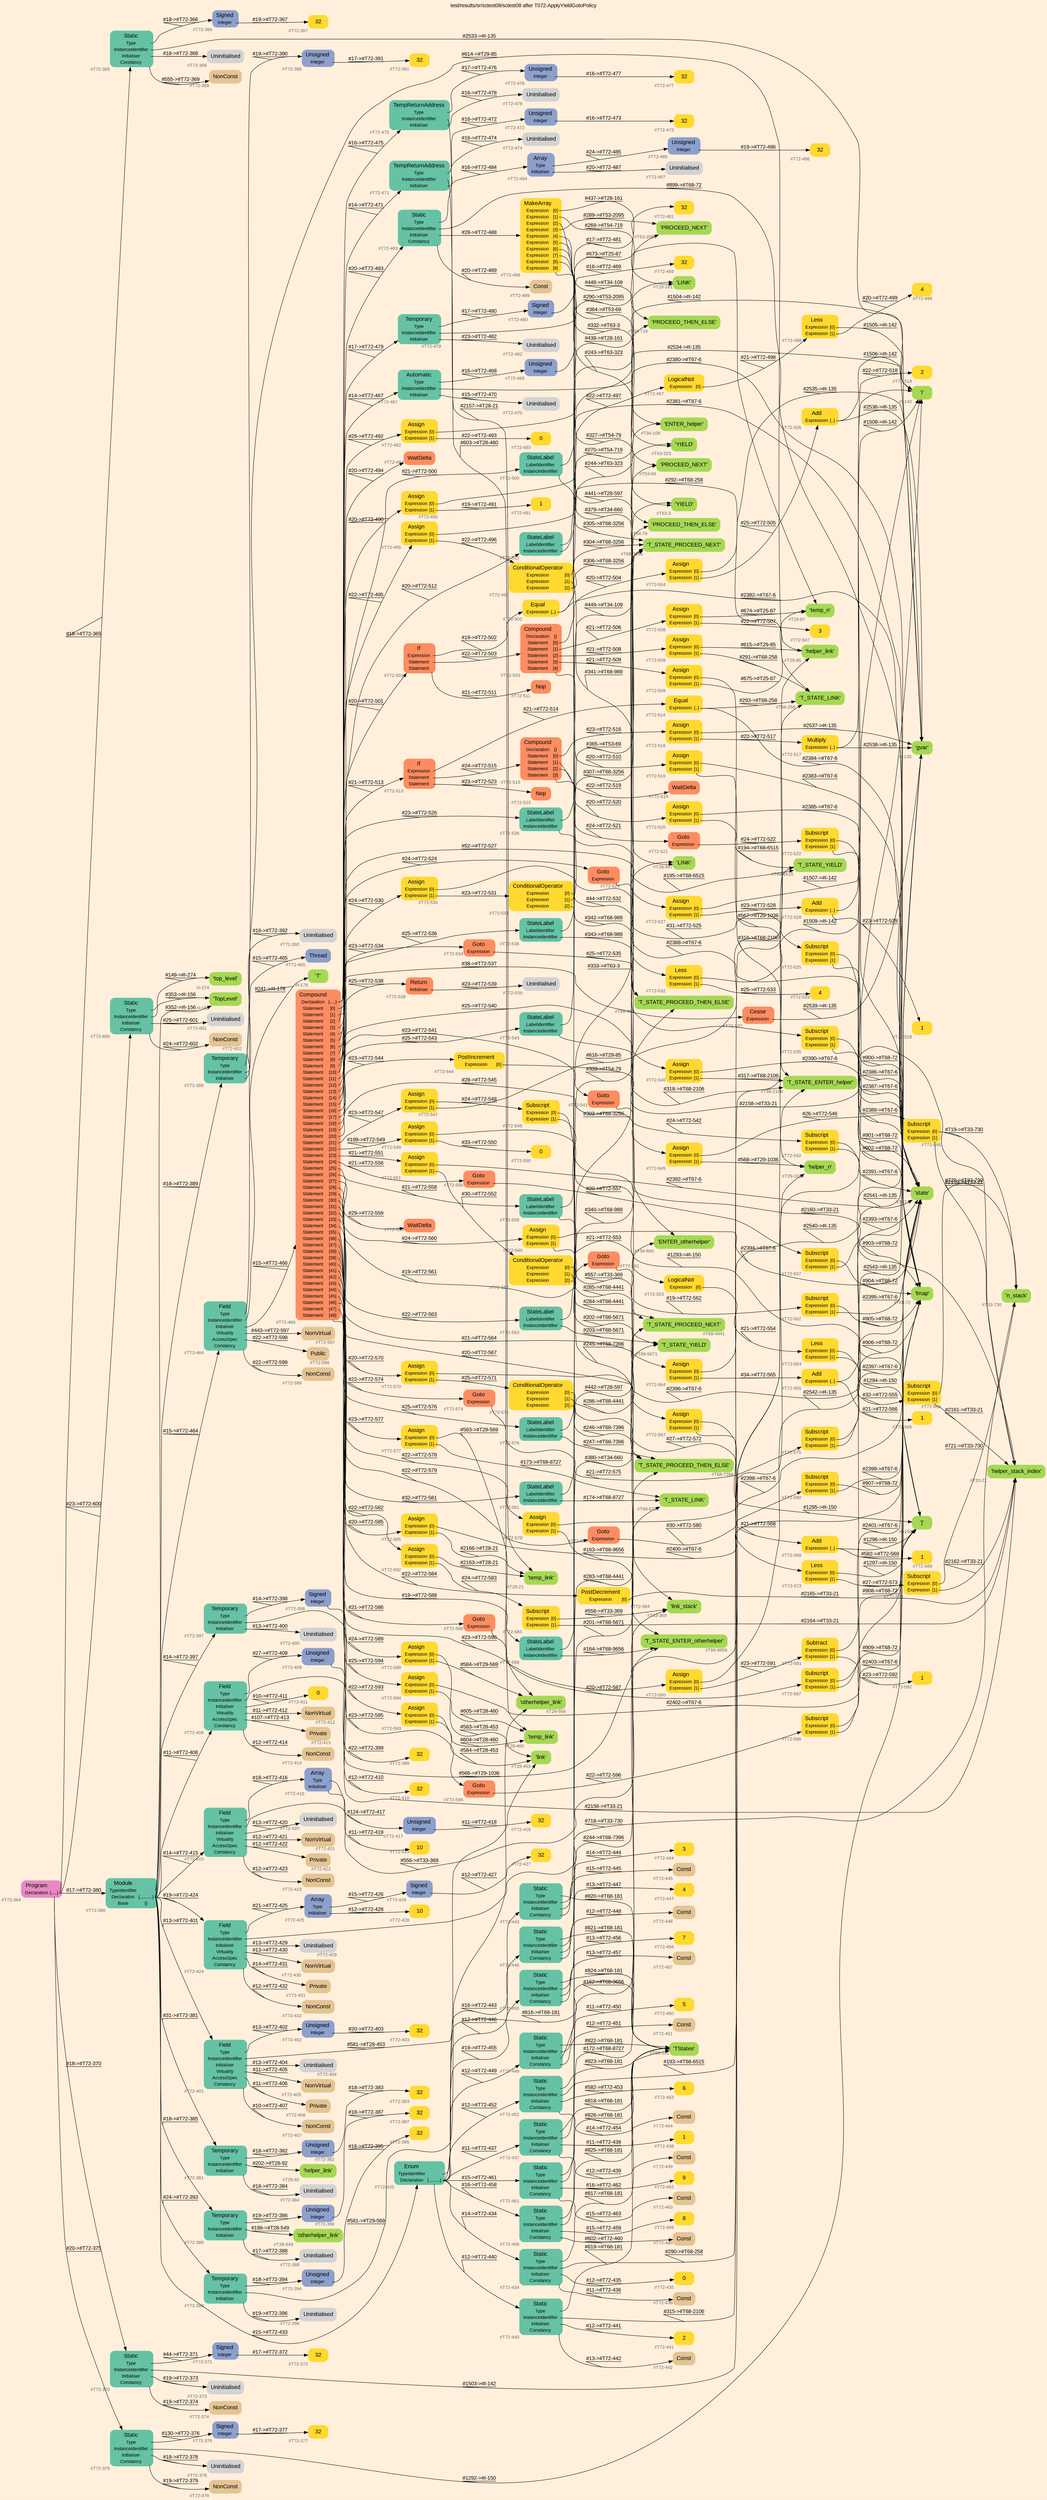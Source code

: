 digraph "test/results/sr/sctest08/sctest08 after T072-ApplyYieldGotoPolicy" {
label = "test/results/sr/sctest08/sctest08 after T072-ApplyYieldGotoPolicy"
labelloc = t
graph [
    rankdir = "LR"
    ranksep = 0.3
    bgcolor = antiquewhite1
    color = black
    fontcolor = black
    fontname = "Arial"
];
node [
    fontname = "Arial"
];
edge [
    fontname = "Arial"
];

// -------------------- node figure --------------------
// -------- block #T72-364 ----------
"#T72-364" [
    fillcolor = "/set28/4"
    xlabel = "#T72-364"
    fontsize = "12"
    fontcolor = grey40
    shape = "plaintext"
    label = <<TABLE BORDER="0" CELLBORDER="0" CELLSPACING="0">
     <TR><TD><FONT COLOR="black" POINT-SIZE="15">Program</FONT></TD></TR>
     <TR><TD><FONT COLOR="black" POINT-SIZE="12">Declaration</FONT></TD><TD PORT="port0"><FONT COLOR="black" POINT-SIZE="12">{.....}</FONT></TD></TR>
    </TABLE>>
    style = "rounded,filled"
];

// -------- block #T72-365 ----------
"#T72-365" [
    fillcolor = "/set28/1"
    xlabel = "#T72-365"
    fontsize = "12"
    fontcolor = grey40
    shape = "plaintext"
    label = <<TABLE BORDER="0" CELLBORDER="0" CELLSPACING="0">
     <TR><TD><FONT COLOR="black" POINT-SIZE="15">Static</FONT></TD></TR>
     <TR><TD><FONT COLOR="black" POINT-SIZE="12">Type</FONT></TD><TD PORT="port0"></TD></TR>
     <TR><TD><FONT COLOR="black" POINT-SIZE="12">InstanceIdentifier</FONT></TD><TD PORT="port1"></TD></TR>
     <TR><TD><FONT COLOR="black" POINT-SIZE="12">Initialiser</FONT></TD><TD PORT="port2"></TD></TR>
     <TR><TD><FONT COLOR="black" POINT-SIZE="12">Constancy</FONT></TD><TD PORT="port3"></TD></TR>
    </TABLE>>
    style = "rounded,filled"
];

// -------- block #T72-366 ----------
"#T72-366" [
    fillcolor = "/set28/3"
    xlabel = "#T72-366"
    fontsize = "12"
    fontcolor = grey40
    shape = "plaintext"
    label = <<TABLE BORDER="0" CELLBORDER="0" CELLSPACING="0">
     <TR><TD><FONT COLOR="black" POINT-SIZE="15">Signed</FONT></TD></TR>
     <TR><TD><FONT COLOR="black" POINT-SIZE="12">Integer</FONT></TD><TD PORT="port0"></TD></TR>
    </TABLE>>
    style = "rounded,filled"
];

// -------- block #T72-367 ----------
"#T72-367" [
    fillcolor = "/set28/6"
    xlabel = "#T72-367"
    fontsize = "12"
    fontcolor = grey40
    shape = "plaintext"
    label = <<TABLE BORDER="0" CELLBORDER="0" CELLSPACING="0">
     <TR><TD><FONT COLOR="black" POINT-SIZE="15">32</FONT></TD></TR>
    </TABLE>>
    style = "rounded,filled"
];

// -------- block #I-135 ----------
"#I-135" [
    fillcolor = "/set28/5"
    xlabel = "#I-135"
    fontsize = "12"
    fontcolor = grey40
    shape = "plaintext"
    label = <<TABLE BORDER="0" CELLBORDER="0" CELLSPACING="0">
     <TR><TD><FONT COLOR="black" POINT-SIZE="15">'gvar'</FONT></TD></TR>
    </TABLE>>
    style = "rounded,filled"
];

// -------- block #T72-368 ----------
"#T72-368" [
    xlabel = "#T72-368"
    fontsize = "12"
    fontcolor = grey40
    shape = "plaintext"
    label = <<TABLE BORDER="0" CELLBORDER="0" CELLSPACING="0">
     <TR><TD><FONT COLOR="black" POINT-SIZE="15">Uninitialised</FONT></TD></TR>
    </TABLE>>
    style = "rounded,filled"
];

// -------- block #T72-369 ----------
"#T72-369" [
    fillcolor = "/set28/7"
    xlabel = "#T72-369"
    fontsize = "12"
    fontcolor = grey40
    shape = "plaintext"
    label = <<TABLE BORDER="0" CELLBORDER="0" CELLSPACING="0">
     <TR><TD><FONT COLOR="black" POINT-SIZE="15">NonConst</FONT></TD></TR>
    </TABLE>>
    style = "rounded,filled"
];

// -------- block #T72-370 ----------
"#T72-370" [
    fillcolor = "/set28/1"
    xlabel = "#T72-370"
    fontsize = "12"
    fontcolor = grey40
    shape = "plaintext"
    label = <<TABLE BORDER="0" CELLBORDER="0" CELLSPACING="0">
     <TR><TD><FONT COLOR="black" POINT-SIZE="15">Static</FONT></TD></TR>
     <TR><TD><FONT COLOR="black" POINT-SIZE="12">Type</FONT></TD><TD PORT="port0"></TD></TR>
     <TR><TD><FONT COLOR="black" POINT-SIZE="12">InstanceIdentifier</FONT></TD><TD PORT="port1"></TD></TR>
     <TR><TD><FONT COLOR="black" POINT-SIZE="12">Initialiser</FONT></TD><TD PORT="port2"></TD></TR>
     <TR><TD><FONT COLOR="black" POINT-SIZE="12">Constancy</FONT></TD><TD PORT="port3"></TD></TR>
    </TABLE>>
    style = "rounded,filled"
];

// -------- block #T72-371 ----------
"#T72-371" [
    fillcolor = "/set28/3"
    xlabel = "#T72-371"
    fontsize = "12"
    fontcolor = grey40
    shape = "plaintext"
    label = <<TABLE BORDER="0" CELLBORDER="0" CELLSPACING="0">
     <TR><TD><FONT COLOR="black" POINT-SIZE="15">Signed</FONT></TD></TR>
     <TR><TD><FONT COLOR="black" POINT-SIZE="12">Integer</FONT></TD><TD PORT="port0"></TD></TR>
    </TABLE>>
    style = "rounded,filled"
];

// -------- block #T72-372 ----------
"#T72-372" [
    fillcolor = "/set28/6"
    xlabel = "#T72-372"
    fontsize = "12"
    fontcolor = grey40
    shape = "plaintext"
    label = <<TABLE BORDER="0" CELLBORDER="0" CELLSPACING="0">
     <TR><TD><FONT COLOR="black" POINT-SIZE="15">32</FONT></TD></TR>
    </TABLE>>
    style = "rounded,filled"
];

// -------- block #I-142 ----------
"#I-142" [
    fillcolor = "/set28/5"
    xlabel = "#I-142"
    fontsize = "12"
    fontcolor = grey40
    shape = "plaintext"
    label = <<TABLE BORDER="0" CELLBORDER="0" CELLSPACING="0">
     <TR><TD><FONT COLOR="black" POINT-SIZE="15">'i'</FONT></TD></TR>
    </TABLE>>
    style = "rounded,filled"
];

// -------- block #T72-373 ----------
"#T72-373" [
    xlabel = "#T72-373"
    fontsize = "12"
    fontcolor = grey40
    shape = "plaintext"
    label = <<TABLE BORDER="0" CELLBORDER="0" CELLSPACING="0">
     <TR><TD><FONT COLOR="black" POINT-SIZE="15">Uninitialised</FONT></TD></TR>
    </TABLE>>
    style = "rounded,filled"
];

// -------- block #T72-374 ----------
"#T72-374" [
    fillcolor = "/set28/7"
    xlabel = "#T72-374"
    fontsize = "12"
    fontcolor = grey40
    shape = "plaintext"
    label = <<TABLE BORDER="0" CELLBORDER="0" CELLSPACING="0">
     <TR><TD><FONT COLOR="black" POINT-SIZE="15">NonConst</FONT></TD></TR>
    </TABLE>>
    style = "rounded,filled"
];

// -------- block #T72-375 ----------
"#T72-375" [
    fillcolor = "/set28/1"
    xlabel = "#T72-375"
    fontsize = "12"
    fontcolor = grey40
    shape = "plaintext"
    label = <<TABLE BORDER="0" CELLBORDER="0" CELLSPACING="0">
     <TR><TD><FONT COLOR="black" POINT-SIZE="15">Static</FONT></TD></TR>
     <TR><TD><FONT COLOR="black" POINT-SIZE="12">Type</FONT></TD><TD PORT="port0"></TD></TR>
     <TR><TD><FONT COLOR="black" POINT-SIZE="12">InstanceIdentifier</FONT></TD><TD PORT="port1"></TD></TR>
     <TR><TD><FONT COLOR="black" POINT-SIZE="12">Initialiser</FONT></TD><TD PORT="port2"></TD></TR>
     <TR><TD><FONT COLOR="black" POINT-SIZE="12">Constancy</FONT></TD><TD PORT="port3"></TD></TR>
    </TABLE>>
    style = "rounded,filled"
];

// -------- block #T72-376 ----------
"#T72-376" [
    fillcolor = "/set28/3"
    xlabel = "#T72-376"
    fontsize = "12"
    fontcolor = grey40
    shape = "plaintext"
    label = <<TABLE BORDER="0" CELLBORDER="0" CELLSPACING="0">
     <TR><TD><FONT COLOR="black" POINT-SIZE="15">Signed</FONT></TD></TR>
     <TR><TD><FONT COLOR="black" POINT-SIZE="12">Integer</FONT></TD><TD PORT="port0"></TD></TR>
    </TABLE>>
    style = "rounded,filled"
];

// -------- block #T72-377 ----------
"#T72-377" [
    fillcolor = "/set28/6"
    xlabel = "#T72-377"
    fontsize = "12"
    fontcolor = grey40
    shape = "plaintext"
    label = <<TABLE BORDER="0" CELLBORDER="0" CELLSPACING="0">
     <TR><TD><FONT COLOR="black" POINT-SIZE="15">32</FONT></TD></TR>
    </TABLE>>
    style = "rounded,filled"
];

// -------- block #I-150 ----------
"#I-150" [
    fillcolor = "/set28/5"
    xlabel = "#I-150"
    fontsize = "12"
    fontcolor = grey40
    shape = "plaintext"
    label = <<TABLE BORDER="0" CELLBORDER="0" CELLSPACING="0">
     <TR><TD><FONT COLOR="black" POINT-SIZE="15">'j'</FONT></TD></TR>
    </TABLE>>
    style = "rounded,filled"
];

// -------- block #T72-378 ----------
"#T72-378" [
    xlabel = "#T72-378"
    fontsize = "12"
    fontcolor = grey40
    shape = "plaintext"
    label = <<TABLE BORDER="0" CELLBORDER="0" CELLSPACING="0">
     <TR><TD><FONT COLOR="black" POINT-SIZE="15">Uninitialised</FONT></TD></TR>
    </TABLE>>
    style = "rounded,filled"
];

// -------- block #T72-379 ----------
"#T72-379" [
    fillcolor = "/set28/7"
    xlabel = "#T72-379"
    fontsize = "12"
    fontcolor = grey40
    shape = "plaintext"
    label = <<TABLE BORDER="0" CELLBORDER="0" CELLSPACING="0">
     <TR><TD><FONT COLOR="black" POINT-SIZE="15">NonConst</FONT></TD></TR>
    </TABLE>>
    style = "rounded,filled"
];

// -------- block #T72-380 ----------
"#T72-380" [
    fillcolor = "/set28/1"
    xlabel = "#T72-380"
    fontsize = "12"
    fontcolor = grey40
    shape = "plaintext"
    label = <<TABLE BORDER="0" CELLBORDER="0" CELLSPACING="0">
     <TR><TD><FONT COLOR="black" POINT-SIZE="15">Module</FONT></TD></TR>
     <TR><TD><FONT COLOR="black" POINT-SIZE="12">TypeIdentifier</FONT></TD><TD PORT="port0"></TD></TR>
     <TR><TD><FONT COLOR="black" POINT-SIZE="12">Declaration</FONT></TD><TD PORT="port1"><FONT COLOR="black" POINT-SIZE="12">{...........}</FONT></TD></TR>
     <TR><TD><FONT COLOR="black" POINT-SIZE="12">Base</FONT></TD><TD PORT="port2"><FONT COLOR="black" POINT-SIZE="12">{}</FONT></TD></TR>
    </TABLE>>
    style = "rounded,filled"
];

// -------- block #I-156 ----------
"#I-156" [
    fillcolor = "/set28/5"
    xlabel = "#I-156"
    fontsize = "12"
    fontcolor = grey40
    shape = "plaintext"
    label = <<TABLE BORDER="0" CELLBORDER="0" CELLSPACING="0">
     <TR><TD><FONT COLOR="black" POINT-SIZE="15">'TopLevel'</FONT></TD></TR>
    </TABLE>>
    style = "rounded,filled"
];

// -------- block #T72-381 ----------
"#T72-381" [
    fillcolor = "/set28/1"
    xlabel = "#T72-381"
    fontsize = "12"
    fontcolor = grey40
    shape = "plaintext"
    label = <<TABLE BORDER="0" CELLBORDER="0" CELLSPACING="0">
     <TR><TD><FONT COLOR="black" POINT-SIZE="15">Temporary</FONT></TD></TR>
     <TR><TD><FONT COLOR="black" POINT-SIZE="12">Type</FONT></TD><TD PORT="port0"></TD></TR>
     <TR><TD><FONT COLOR="black" POINT-SIZE="12">InstanceIdentifier</FONT></TD><TD PORT="port1"></TD></TR>
     <TR><TD><FONT COLOR="black" POINT-SIZE="12">Initialiser</FONT></TD><TD PORT="port2"></TD></TR>
    </TABLE>>
    style = "rounded,filled"
];

// -------- block #T72-382 ----------
"#T72-382" [
    fillcolor = "/set28/3"
    xlabel = "#T72-382"
    fontsize = "12"
    fontcolor = grey40
    shape = "plaintext"
    label = <<TABLE BORDER="0" CELLBORDER="0" CELLSPACING="0">
     <TR><TD><FONT COLOR="black" POINT-SIZE="15">Unsigned</FONT></TD></TR>
     <TR><TD><FONT COLOR="black" POINT-SIZE="12">Integer</FONT></TD><TD PORT="port0"></TD></TR>
    </TABLE>>
    style = "rounded,filled"
];

// -------- block #T72-383 ----------
"#T72-383" [
    fillcolor = "/set28/6"
    xlabel = "#T72-383"
    fontsize = "12"
    fontcolor = grey40
    shape = "plaintext"
    label = <<TABLE BORDER="0" CELLBORDER="0" CELLSPACING="0">
     <TR><TD><FONT COLOR="black" POINT-SIZE="15">32</FONT></TD></TR>
    </TABLE>>
    style = "rounded,filled"
];

// -------- block #T28-92 ----------
"#T28-92" [
    fillcolor = "/set28/5"
    xlabel = "#T28-92"
    fontsize = "12"
    fontcolor = grey40
    shape = "plaintext"
    label = <<TABLE BORDER="0" CELLBORDER="0" CELLSPACING="0">
     <TR><TD><FONT COLOR="black" POINT-SIZE="15">'helper_link'</FONT></TD></TR>
    </TABLE>>
    style = "rounded,filled"
];

// -------- block #T72-384 ----------
"#T72-384" [
    xlabel = "#T72-384"
    fontsize = "12"
    fontcolor = grey40
    shape = "plaintext"
    label = <<TABLE BORDER="0" CELLBORDER="0" CELLSPACING="0">
     <TR><TD><FONT COLOR="black" POINT-SIZE="15">Uninitialised</FONT></TD></TR>
    </TABLE>>
    style = "rounded,filled"
];

// -------- block #T72-385 ----------
"#T72-385" [
    fillcolor = "/set28/1"
    xlabel = "#T72-385"
    fontsize = "12"
    fontcolor = grey40
    shape = "plaintext"
    label = <<TABLE BORDER="0" CELLBORDER="0" CELLSPACING="0">
     <TR><TD><FONT COLOR="black" POINT-SIZE="15">Temporary</FONT></TD></TR>
     <TR><TD><FONT COLOR="black" POINT-SIZE="12">Type</FONT></TD><TD PORT="port0"></TD></TR>
     <TR><TD><FONT COLOR="black" POINT-SIZE="12">InstanceIdentifier</FONT></TD><TD PORT="port1"></TD></TR>
     <TR><TD><FONT COLOR="black" POINT-SIZE="12">Initialiser</FONT></TD><TD PORT="port2"></TD></TR>
    </TABLE>>
    style = "rounded,filled"
];

// -------- block #T72-386 ----------
"#T72-386" [
    fillcolor = "/set28/3"
    xlabel = "#T72-386"
    fontsize = "12"
    fontcolor = grey40
    shape = "plaintext"
    label = <<TABLE BORDER="0" CELLBORDER="0" CELLSPACING="0">
     <TR><TD><FONT COLOR="black" POINT-SIZE="15">Unsigned</FONT></TD></TR>
     <TR><TD><FONT COLOR="black" POINT-SIZE="12">Integer</FONT></TD><TD PORT="port0"></TD></TR>
    </TABLE>>
    style = "rounded,filled"
];

// -------- block #T72-387 ----------
"#T72-387" [
    fillcolor = "/set28/6"
    xlabel = "#T72-387"
    fontsize = "12"
    fontcolor = grey40
    shape = "plaintext"
    label = <<TABLE BORDER="0" CELLBORDER="0" CELLSPACING="0">
     <TR><TD><FONT COLOR="black" POINT-SIZE="15">32</FONT></TD></TR>
    </TABLE>>
    style = "rounded,filled"
];

// -------- block #T28-549 ----------
"#T28-549" [
    fillcolor = "/set28/5"
    xlabel = "#T28-549"
    fontsize = "12"
    fontcolor = grey40
    shape = "plaintext"
    label = <<TABLE BORDER="0" CELLBORDER="0" CELLSPACING="0">
     <TR><TD><FONT COLOR="black" POINT-SIZE="15">'otherhelper_link'</FONT></TD></TR>
    </TABLE>>
    style = "rounded,filled"
];

// -------- block #T72-388 ----------
"#T72-388" [
    xlabel = "#T72-388"
    fontsize = "12"
    fontcolor = grey40
    shape = "plaintext"
    label = <<TABLE BORDER="0" CELLBORDER="0" CELLSPACING="0">
     <TR><TD><FONT COLOR="black" POINT-SIZE="15">Uninitialised</FONT></TD></TR>
    </TABLE>>
    style = "rounded,filled"
];

// -------- block #T72-389 ----------
"#T72-389" [
    fillcolor = "/set28/1"
    xlabel = "#T72-389"
    fontsize = "12"
    fontcolor = grey40
    shape = "plaintext"
    label = <<TABLE BORDER="0" CELLBORDER="0" CELLSPACING="0">
     <TR><TD><FONT COLOR="black" POINT-SIZE="15">Temporary</FONT></TD></TR>
     <TR><TD><FONT COLOR="black" POINT-SIZE="12">Type</FONT></TD><TD PORT="port0"></TD></TR>
     <TR><TD><FONT COLOR="black" POINT-SIZE="12">InstanceIdentifier</FONT></TD><TD PORT="port1"></TD></TR>
     <TR><TD><FONT COLOR="black" POINT-SIZE="12">Initialiser</FONT></TD><TD PORT="port2"></TD></TR>
    </TABLE>>
    style = "rounded,filled"
];

// -------- block #T72-390 ----------
"#T72-390" [
    fillcolor = "/set28/3"
    xlabel = "#T72-390"
    fontsize = "12"
    fontcolor = grey40
    shape = "plaintext"
    label = <<TABLE BORDER="0" CELLBORDER="0" CELLSPACING="0">
     <TR><TD><FONT COLOR="black" POINT-SIZE="15">Unsigned</FONT></TD></TR>
     <TR><TD><FONT COLOR="black" POINT-SIZE="12">Integer</FONT></TD><TD PORT="port0"></TD></TR>
    </TABLE>>
    style = "rounded,filled"
];

// -------- block #T72-391 ----------
"#T72-391" [
    fillcolor = "/set28/6"
    xlabel = "#T72-391"
    fontsize = "12"
    fontcolor = grey40
    shape = "plaintext"
    label = <<TABLE BORDER="0" CELLBORDER="0" CELLSPACING="0">
     <TR><TD><FONT COLOR="black" POINT-SIZE="15">32</FONT></TD></TR>
    </TABLE>>
    style = "rounded,filled"
];

// -------- block #T29-85 ----------
"#T29-85" [
    fillcolor = "/set28/5"
    xlabel = "#T29-85"
    fontsize = "12"
    fontcolor = grey40
    shape = "plaintext"
    label = <<TABLE BORDER="0" CELLBORDER="0" CELLSPACING="0">
     <TR><TD><FONT COLOR="black" POINT-SIZE="15">'helper_link'</FONT></TD></TR>
    </TABLE>>
    style = "rounded,filled"
];

// -------- block #T72-392 ----------
"#T72-392" [
    xlabel = "#T72-392"
    fontsize = "12"
    fontcolor = grey40
    shape = "plaintext"
    label = <<TABLE BORDER="0" CELLBORDER="0" CELLSPACING="0">
     <TR><TD><FONT COLOR="black" POINT-SIZE="15">Uninitialised</FONT></TD></TR>
    </TABLE>>
    style = "rounded,filled"
];

// -------- block #T72-393 ----------
"#T72-393" [
    fillcolor = "/set28/1"
    xlabel = "#T72-393"
    fontsize = "12"
    fontcolor = grey40
    shape = "plaintext"
    label = <<TABLE BORDER="0" CELLBORDER="0" CELLSPACING="0">
     <TR><TD><FONT COLOR="black" POINT-SIZE="15">Temporary</FONT></TD></TR>
     <TR><TD><FONT COLOR="black" POINT-SIZE="12">Type</FONT></TD><TD PORT="port0"></TD></TR>
     <TR><TD><FONT COLOR="black" POINT-SIZE="12">InstanceIdentifier</FONT></TD><TD PORT="port1"></TD></TR>
     <TR><TD><FONT COLOR="black" POINT-SIZE="12">Initialiser</FONT></TD><TD PORT="port2"></TD></TR>
    </TABLE>>
    style = "rounded,filled"
];

// -------- block #T72-394 ----------
"#T72-394" [
    fillcolor = "/set28/3"
    xlabel = "#T72-394"
    fontsize = "12"
    fontcolor = grey40
    shape = "plaintext"
    label = <<TABLE BORDER="0" CELLBORDER="0" CELLSPACING="0">
     <TR><TD><FONT COLOR="black" POINT-SIZE="15">Unsigned</FONT></TD></TR>
     <TR><TD><FONT COLOR="black" POINT-SIZE="12">Integer</FONT></TD><TD PORT="port0"></TD></TR>
    </TABLE>>
    style = "rounded,filled"
];

// -------- block #T72-395 ----------
"#T72-395" [
    fillcolor = "/set28/6"
    xlabel = "#T72-395"
    fontsize = "12"
    fontcolor = grey40
    shape = "plaintext"
    label = <<TABLE BORDER="0" CELLBORDER="0" CELLSPACING="0">
     <TR><TD><FONT COLOR="black" POINT-SIZE="15">32</FONT></TD></TR>
    </TABLE>>
    style = "rounded,filled"
];

// -------- block #T29-569 ----------
"#T29-569" [
    fillcolor = "/set28/5"
    xlabel = "#T29-569"
    fontsize = "12"
    fontcolor = grey40
    shape = "plaintext"
    label = <<TABLE BORDER="0" CELLBORDER="0" CELLSPACING="0">
     <TR><TD><FONT COLOR="black" POINT-SIZE="15">'otherhelper_link'</FONT></TD></TR>
    </TABLE>>
    style = "rounded,filled"
];

// -------- block #T72-396 ----------
"#T72-396" [
    xlabel = "#T72-396"
    fontsize = "12"
    fontcolor = grey40
    shape = "plaintext"
    label = <<TABLE BORDER="0" CELLBORDER="0" CELLSPACING="0">
     <TR><TD><FONT COLOR="black" POINT-SIZE="15">Uninitialised</FONT></TD></TR>
    </TABLE>>
    style = "rounded,filled"
];

// -------- block #T72-397 ----------
"#T72-397" [
    fillcolor = "/set28/1"
    xlabel = "#T72-397"
    fontsize = "12"
    fontcolor = grey40
    shape = "plaintext"
    label = <<TABLE BORDER="0" CELLBORDER="0" CELLSPACING="0">
     <TR><TD><FONT COLOR="black" POINT-SIZE="15">Temporary</FONT></TD></TR>
     <TR><TD><FONT COLOR="black" POINT-SIZE="12">Type</FONT></TD><TD PORT="port0"></TD></TR>
     <TR><TD><FONT COLOR="black" POINT-SIZE="12">InstanceIdentifier</FONT></TD><TD PORT="port1"></TD></TR>
     <TR><TD><FONT COLOR="black" POINT-SIZE="12">Initialiser</FONT></TD><TD PORT="port2"></TD></TR>
    </TABLE>>
    style = "rounded,filled"
];

// -------- block #T72-398 ----------
"#T72-398" [
    fillcolor = "/set28/3"
    xlabel = "#T72-398"
    fontsize = "12"
    fontcolor = grey40
    shape = "plaintext"
    label = <<TABLE BORDER="0" CELLBORDER="0" CELLSPACING="0">
     <TR><TD><FONT COLOR="black" POINT-SIZE="15">Signed</FONT></TD></TR>
     <TR><TD><FONT COLOR="black" POINT-SIZE="12">Integer</FONT></TD><TD PORT="port0"></TD></TR>
    </TABLE>>
    style = "rounded,filled"
];

// -------- block #T72-399 ----------
"#T72-399" [
    fillcolor = "/set28/6"
    xlabel = "#T72-399"
    fontsize = "12"
    fontcolor = grey40
    shape = "plaintext"
    label = <<TABLE BORDER="0" CELLBORDER="0" CELLSPACING="0">
     <TR><TD><FONT COLOR="black" POINT-SIZE="15">32</FONT></TD></TR>
    </TABLE>>
    style = "rounded,filled"
];

// -------- block #T29-1036 ----------
"#T29-1036" [
    fillcolor = "/set28/5"
    xlabel = "#T29-1036"
    fontsize = "12"
    fontcolor = grey40
    shape = "plaintext"
    label = <<TABLE BORDER="0" CELLBORDER="0" CELLSPACING="0">
     <TR><TD><FONT COLOR="black" POINT-SIZE="15">'helper_n'</FONT></TD></TR>
    </TABLE>>
    style = "rounded,filled"
];

// -------- block #T72-400 ----------
"#T72-400" [
    xlabel = "#T72-400"
    fontsize = "12"
    fontcolor = grey40
    shape = "plaintext"
    label = <<TABLE BORDER="0" CELLBORDER="0" CELLSPACING="0">
     <TR><TD><FONT COLOR="black" POINT-SIZE="15">Uninitialised</FONT></TD></TR>
    </TABLE>>
    style = "rounded,filled"
];

// -------- block #T72-401 ----------
"#T72-401" [
    fillcolor = "/set28/1"
    xlabel = "#T72-401"
    fontsize = "12"
    fontcolor = grey40
    shape = "plaintext"
    label = <<TABLE BORDER="0" CELLBORDER="0" CELLSPACING="0">
     <TR><TD><FONT COLOR="black" POINT-SIZE="15">Field</FONT></TD></TR>
     <TR><TD><FONT COLOR="black" POINT-SIZE="12">Type</FONT></TD><TD PORT="port0"></TD></TR>
     <TR><TD><FONT COLOR="black" POINT-SIZE="12">InstanceIdentifier</FONT></TD><TD PORT="port1"></TD></TR>
     <TR><TD><FONT COLOR="black" POINT-SIZE="12">Initialiser</FONT></TD><TD PORT="port2"></TD></TR>
     <TR><TD><FONT COLOR="black" POINT-SIZE="12">Virtuality</FONT></TD><TD PORT="port3"></TD></TR>
     <TR><TD><FONT COLOR="black" POINT-SIZE="12">AccessSpec</FONT></TD><TD PORT="port4"></TD></TR>
     <TR><TD><FONT COLOR="black" POINT-SIZE="12">Constancy</FONT></TD><TD PORT="port5"></TD></TR>
    </TABLE>>
    style = "rounded,filled"
];

// -------- block #T72-402 ----------
"#T72-402" [
    fillcolor = "/set28/3"
    xlabel = "#T72-402"
    fontsize = "12"
    fontcolor = grey40
    shape = "plaintext"
    label = <<TABLE BORDER="0" CELLBORDER="0" CELLSPACING="0">
     <TR><TD><FONT COLOR="black" POINT-SIZE="15">Unsigned</FONT></TD></TR>
     <TR><TD><FONT COLOR="black" POINT-SIZE="12">Integer</FONT></TD><TD PORT="port0"></TD></TR>
    </TABLE>>
    style = "rounded,filled"
];

// -------- block #T72-403 ----------
"#T72-403" [
    fillcolor = "/set28/6"
    xlabel = "#T72-403"
    fontsize = "12"
    fontcolor = grey40
    shape = "plaintext"
    label = <<TABLE BORDER="0" CELLBORDER="0" CELLSPACING="0">
     <TR><TD><FONT COLOR="black" POINT-SIZE="15">32</FONT></TD></TR>
    </TABLE>>
    style = "rounded,filled"
];

// -------- block #T28-453 ----------
"#T28-453" [
    fillcolor = "/set28/5"
    xlabel = "#T28-453"
    fontsize = "12"
    fontcolor = grey40
    shape = "plaintext"
    label = <<TABLE BORDER="0" CELLBORDER="0" CELLSPACING="0">
     <TR><TD><FONT COLOR="black" POINT-SIZE="15">'link'</FONT></TD></TR>
    </TABLE>>
    style = "rounded,filled"
];

// -------- block #T72-404 ----------
"#T72-404" [
    xlabel = "#T72-404"
    fontsize = "12"
    fontcolor = grey40
    shape = "plaintext"
    label = <<TABLE BORDER="0" CELLBORDER="0" CELLSPACING="0">
     <TR><TD><FONT COLOR="black" POINT-SIZE="15">Uninitialised</FONT></TD></TR>
    </TABLE>>
    style = "rounded,filled"
];

// -------- block #T72-405 ----------
"#T72-405" [
    fillcolor = "/set28/7"
    xlabel = "#T72-405"
    fontsize = "12"
    fontcolor = grey40
    shape = "plaintext"
    label = <<TABLE BORDER="0" CELLBORDER="0" CELLSPACING="0">
     <TR><TD><FONT COLOR="black" POINT-SIZE="15">NonVirtual</FONT></TD></TR>
    </TABLE>>
    style = "rounded,filled"
];

// -------- block #T72-406 ----------
"#T72-406" [
    fillcolor = "/set28/7"
    xlabel = "#T72-406"
    fontsize = "12"
    fontcolor = grey40
    shape = "plaintext"
    label = <<TABLE BORDER="0" CELLBORDER="0" CELLSPACING="0">
     <TR><TD><FONT COLOR="black" POINT-SIZE="15">Private</FONT></TD></TR>
    </TABLE>>
    style = "rounded,filled"
];

// -------- block #T72-407 ----------
"#T72-407" [
    fillcolor = "/set28/7"
    xlabel = "#T72-407"
    fontsize = "12"
    fontcolor = grey40
    shape = "plaintext"
    label = <<TABLE BORDER="0" CELLBORDER="0" CELLSPACING="0">
     <TR><TD><FONT COLOR="black" POINT-SIZE="15">NonConst</FONT></TD></TR>
    </TABLE>>
    style = "rounded,filled"
];

// -------- block #T72-408 ----------
"#T72-408" [
    fillcolor = "/set28/1"
    xlabel = "#T72-408"
    fontsize = "12"
    fontcolor = grey40
    shape = "plaintext"
    label = <<TABLE BORDER="0" CELLBORDER="0" CELLSPACING="0">
     <TR><TD><FONT COLOR="black" POINT-SIZE="15">Field</FONT></TD></TR>
     <TR><TD><FONT COLOR="black" POINT-SIZE="12">Type</FONT></TD><TD PORT="port0"></TD></TR>
     <TR><TD><FONT COLOR="black" POINT-SIZE="12">InstanceIdentifier</FONT></TD><TD PORT="port1"></TD></TR>
     <TR><TD><FONT COLOR="black" POINT-SIZE="12">Initialiser</FONT></TD><TD PORT="port2"></TD></TR>
     <TR><TD><FONT COLOR="black" POINT-SIZE="12">Virtuality</FONT></TD><TD PORT="port3"></TD></TR>
     <TR><TD><FONT COLOR="black" POINT-SIZE="12">AccessSpec</FONT></TD><TD PORT="port4"></TD></TR>
     <TR><TD><FONT COLOR="black" POINT-SIZE="12">Constancy</FONT></TD><TD PORT="port5"></TD></TR>
    </TABLE>>
    style = "rounded,filled"
];

// -------- block #T72-409 ----------
"#T72-409" [
    fillcolor = "/set28/3"
    xlabel = "#T72-409"
    fontsize = "12"
    fontcolor = grey40
    shape = "plaintext"
    label = <<TABLE BORDER="0" CELLBORDER="0" CELLSPACING="0">
     <TR><TD><FONT COLOR="black" POINT-SIZE="15">Unsigned</FONT></TD></TR>
     <TR><TD><FONT COLOR="black" POINT-SIZE="12">Integer</FONT></TD><TD PORT="port0"></TD></TR>
    </TABLE>>
    style = "rounded,filled"
];

// -------- block #T72-410 ----------
"#T72-410" [
    fillcolor = "/set28/6"
    xlabel = "#T72-410"
    fontsize = "12"
    fontcolor = grey40
    shape = "plaintext"
    label = <<TABLE BORDER="0" CELLBORDER="0" CELLSPACING="0">
     <TR><TD><FONT COLOR="black" POINT-SIZE="15">32</FONT></TD></TR>
    </TABLE>>
    style = "rounded,filled"
];

// -------- block #T33-21 ----------
"#T33-21" [
    fillcolor = "/set28/5"
    xlabel = "#T33-21"
    fontsize = "12"
    fontcolor = grey40
    shape = "plaintext"
    label = <<TABLE BORDER="0" CELLBORDER="0" CELLSPACING="0">
     <TR><TD><FONT COLOR="black" POINT-SIZE="15">'helper_stack_index'</FONT></TD></TR>
    </TABLE>>
    style = "rounded,filled"
];

// -------- block #T72-411 ----------
"#T72-411" [
    fillcolor = "/set28/6"
    xlabel = "#T72-411"
    fontsize = "12"
    fontcolor = grey40
    shape = "plaintext"
    label = <<TABLE BORDER="0" CELLBORDER="0" CELLSPACING="0">
     <TR><TD><FONT COLOR="black" POINT-SIZE="15">0</FONT></TD></TR>
    </TABLE>>
    style = "rounded,filled"
];

// -------- block #T72-412 ----------
"#T72-412" [
    fillcolor = "/set28/7"
    xlabel = "#T72-412"
    fontsize = "12"
    fontcolor = grey40
    shape = "plaintext"
    label = <<TABLE BORDER="0" CELLBORDER="0" CELLSPACING="0">
     <TR><TD><FONT COLOR="black" POINT-SIZE="15">NonVirtual</FONT></TD></TR>
    </TABLE>>
    style = "rounded,filled"
];

// -------- block #T72-413 ----------
"#T72-413" [
    fillcolor = "/set28/7"
    xlabel = "#T72-413"
    fontsize = "12"
    fontcolor = grey40
    shape = "plaintext"
    label = <<TABLE BORDER="0" CELLBORDER="0" CELLSPACING="0">
     <TR><TD><FONT COLOR="black" POINT-SIZE="15">Private</FONT></TD></TR>
    </TABLE>>
    style = "rounded,filled"
];

// -------- block #T72-414 ----------
"#T72-414" [
    fillcolor = "/set28/7"
    xlabel = "#T72-414"
    fontsize = "12"
    fontcolor = grey40
    shape = "plaintext"
    label = <<TABLE BORDER="0" CELLBORDER="0" CELLSPACING="0">
     <TR><TD><FONT COLOR="black" POINT-SIZE="15">NonConst</FONT></TD></TR>
    </TABLE>>
    style = "rounded,filled"
];

// -------- block #T72-415 ----------
"#T72-415" [
    fillcolor = "/set28/1"
    xlabel = "#T72-415"
    fontsize = "12"
    fontcolor = grey40
    shape = "plaintext"
    label = <<TABLE BORDER="0" CELLBORDER="0" CELLSPACING="0">
     <TR><TD><FONT COLOR="black" POINT-SIZE="15">Field</FONT></TD></TR>
     <TR><TD><FONT COLOR="black" POINT-SIZE="12">Type</FONT></TD><TD PORT="port0"></TD></TR>
     <TR><TD><FONT COLOR="black" POINT-SIZE="12">InstanceIdentifier</FONT></TD><TD PORT="port1"></TD></TR>
     <TR><TD><FONT COLOR="black" POINT-SIZE="12">Initialiser</FONT></TD><TD PORT="port2"></TD></TR>
     <TR><TD><FONT COLOR="black" POINT-SIZE="12">Virtuality</FONT></TD><TD PORT="port3"></TD></TR>
     <TR><TD><FONT COLOR="black" POINT-SIZE="12">AccessSpec</FONT></TD><TD PORT="port4"></TD></TR>
     <TR><TD><FONT COLOR="black" POINT-SIZE="12">Constancy</FONT></TD><TD PORT="port5"></TD></TR>
    </TABLE>>
    style = "rounded,filled"
];

// -------- block #T72-416 ----------
"#T72-416" [
    fillcolor = "/set28/3"
    xlabel = "#T72-416"
    fontsize = "12"
    fontcolor = grey40
    shape = "plaintext"
    label = <<TABLE BORDER="0" CELLBORDER="0" CELLSPACING="0">
     <TR><TD><FONT COLOR="black" POINT-SIZE="15">Array</FONT></TD></TR>
     <TR><TD><FONT COLOR="black" POINT-SIZE="12">Type</FONT></TD><TD PORT="port0"></TD></TR>
     <TR><TD><FONT COLOR="black" POINT-SIZE="12">Initialiser</FONT></TD><TD PORT="port1"></TD></TR>
    </TABLE>>
    style = "rounded,filled"
];

// -------- block #T72-417 ----------
"#T72-417" [
    fillcolor = "/set28/3"
    xlabel = "#T72-417"
    fontsize = "12"
    fontcolor = grey40
    shape = "plaintext"
    label = <<TABLE BORDER="0" CELLBORDER="0" CELLSPACING="0">
     <TR><TD><FONT COLOR="black" POINT-SIZE="15">Unsigned</FONT></TD></TR>
     <TR><TD><FONT COLOR="black" POINT-SIZE="12">Integer</FONT></TD><TD PORT="port0"></TD></TR>
    </TABLE>>
    style = "rounded,filled"
];

// -------- block #T72-418 ----------
"#T72-418" [
    fillcolor = "/set28/6"
    xlabel = "#T72-418"
    fontsize = "12"
    fontcolor = grey40
    shape = "plaintext"
    label = <<TABLE BORDER="0" CELLBORDER="0" CELLSPACING="0">
     <TR><TD><FONT COLOR="black" POINT-SIZE="15">32</FONT></TD></TR>
    </TABLE>>
    style = "rounded,filled"
];

// -------- block #T72-419 ----------
"#T72-419" [
    fillcolor = "/set28/6"
    xlabel = "#T72-419"
    fontsize = "12"
    fontcolor = grey40
    shape = "plaintext"
    label = <<TABLE BORDER="0" CELLBORDER="0" CELLSPACING="0">
     <TR><TD><FONT COLOR="black" POINT-SIZE="15">10</FONT></TD></TR>
    </TABLE>>
    style = "rounded,filled"
];

// -------- block #T33-369 ----------
"#T33-369" [
    fillcolor = "/set28/5"
    xlabel = "#T33-369"
    fontsize = "12"
    fontcolor = grey40
    shape = "plaintext"
    label = <<TABLE BORDER="0" CELLBORDER="0" CELLSPACING="0">
     <TR><TD><FONT COLOR="black" POINT-SIZE="15">'link_stack'</FONT></TD></TR>
    </TABLE>>
    style = "rounded,filled"
];

// -------- block #T72-420 ----------
"#T72-420" [
    xlabel = "#T72-420"
    fontsize = "12"
    fontcolor = grey40
    shape = "plaintext"
    label = <<TABLE BORDER="0" CELLBORDER="0" CELLSPACING="0">
     <TR><TD><FONT COLOR="black" POINT-SIZE="15">Uninitialised</FONT></TD></TR>
    </TABLE>>
    style = "rounded,filled"
];

// -------- block #T72-421 ----------
"#T72-421" [
    fillcolor = "/set28/7"
    xlabel = "#T72-421"
    fontsize = "12"
    fontcolor = grey40
    shape = "plaintext"
    label = <<TABLE BORDER="0" CELLBORDER="0" CELLSPACING="0">
     <TR><TD><FONT COLOR="black" POINT-SIZE="15">NonVirtual</FONT></TD></TR>
    </TABLE>>
    style = "rounded,filled"
];

// -------- block #T72-422 ----------
"#T72-422" [
    fillcolor = "/set28/7"
    xlabel = "#T72-422"
    fontsize = "12"
    fontcolor = grey40
    shape = "plaintext"
    label = <<TABLE BORDER="0" CELLBORDER="0" CELLSPACING="0">
     <TR><TD><FONT COLOR="black" POINT-SIZE="15">Private</FONT></TD></TR>
    </TABLE>>
    style = "rounded,filled"
];

// -------- block #T72-423 ----------
"#T72-423" [
    fillcolor = "/set28/7"
    xlabel = "#T72-423"
    fontsize = "12"
    fontcolor = grey40
    shape = "plaintext"
    label = <<TABLE BORDER="0" CELLBORDER="0" CELLSPACING="0">
     <TR><TD><FONT COLOR="black" POINT-SIZE="15">NonConst</FONT></TD></TR>
    </TABLE>>
    style = "rounded,filled"
];

// -------- block #T72-424 ----------
"#T72-424" [
    fillcolor = "/set28/1"
    xlabel = "#T72-424"
    fontsize = "12"
    fontcolor = grey40
    shape = "plaintext"
    label = <<TABLE BORDER="0" CELLBORDER="0" CELLSPACING="0">
     <TR><TD><FONT COLOR="black" POINT-SIZE="15">Field</FONT></TD></TR>
     <TR><TD><FONT COLOR="black" POINT-SIZE="12">Type</FONT></TD><TD PORT="port0"></TD></TR>
     <TR><TD><FONT COLOR="black" POINT-SIZE="12">InstanceIdentifier</FONT></TD><TD PORT="port1"></TD></TR>
     <TR><TD><FONT COLOR="black" POINT-SIZE="12">Initialiser</FONT></TD><TD PORT="port2"></TD></TR>
     <TR><TD><FONT COLOR="black" POINT-SIZE="12">Virtuality</FONT></TD><TD PORT="port3"></TD></TR>
     <TR><TD><FONT COLOR="black" POINT-SIZE="12">AccessSpec</FONT></TD><TD PORT="port4"></TD></TR>
     <TR><TD><FONT COLOR="black" POINT-SIZE="12">Constancy</FONT></TD><TD PORT="port5"></TD></TR>
    </TABLE>>
    style = "rounded,filled"
];

// -------- block #T72-425 ----------
"#T72-425" [
    fillcolor = "/set28/3"
    xlabel = "#T72-425"
    fontsize = "12"
    fontcolor = grey40
    shape = "plaintext"
    label = <<TABLE BORDER="0" CELLBORDER="0" CELLSPACING="0">
     <TR><TD><FONT COLOR="black" POINT-SIZE="15">Array</FONT></TD></TR>
     <TR><TD><FONT COLOR="black" POINT-SIZE="12">Type</FONT></TD><TD PORT="port0"></TD></TR>
     <TR><TD><FONT COLOR="black" POINT-SIZE="12">Initialiser</FONT></TD><TD PORT="port1"></TD></TR>
    </TABLE>>
    style = "rounded,filled"
];

// -------- block #T72-426 ----------
"#T72-426" [
    fillcolor = "/set28/3"
    xlabel = "#T72-426"
    fontsize = "12"
    fontcolor = grey40
    shape = "plaintext"
    label = <<TABLE BORDER="0" CELLBORDER="0" CELLSPACING="0">
     <TR><TD><FONT COLOR="black" POINT-SIZE="15">Signed</FONT></TD></TR>
     <TR><TD><FONT COLOR="black" POINT-SIZE="12">Integer</FONT></TD><TD PORT="port0"></TD></TR>
    </TABLE>>
    style = "rounded,filled"
];

// -------- block #T72-427 ----------
"#T72-427" [
    fillcolor = "/set28/6"
    xlabel = "#T72-427"
    fontsize = "12"
    fontcolor = grey40
    shape = "plaintext"
    label = <<TABLE BORDER="0" CELLBORDER="0" CELLSPACING="0">
     <TR><TD><FONT COLOR="black" POINT-SIZE="15">32</FONT></TD></TR>
    </TABLE>>
    style = "rounded,filled"
];

// -------- block #T72-428 ----------
"#T72-428" [
    fillcolor = "/set28/6"
    xlabel = "#T72-428"
    fontsize = "12"
    fontcolor = grey40
    shape = "plaintext"
    label = <<TABLE BORDER="0" CELLBORDER="0" CELLSPACING="0">
     <TR><TD><FONT COLOR="black" POINT-SIZE="15">10</FONT></TD></TR>
    </TABLE>>
    style = "rounded,filled"
];

// -------- block #T33-730 ----------
"#T33-730" [
    fillcolor = "/set28/5"
    xlabel = "#T33-730"
    fontsize = "12"
    fontcolor = grey40
    shape = "plaintext"
    label = <<TABLE BORDER="0" CELLBORDER="0" CELLSPACING="0">
     <TR><TD><FONT COLOR="black" POINT-SIZE="15">'n_stack'</FONT></TD></TR>
    </TABLE>>
    style = "rounded,filled"
];

// -------- block #T72-429 ----------
"#T72-429" [
    xlabel = "#T72-429"
    fontsize = "12"
    fontcolor = grey40
    shape = "plaintext"
    label = <<TABLE BORDER="0" CELLBORDER="0" CELLSPACING="0">
     <TR><TD><FONT COLOR="black" POINT-SIZE="15">Uninitialised</FONT></TD></TR>
    </TABLE>>
    style = "rounded,filled"
];

// -------- block #T72-430 ----------
"#T72-430" [
    fillcolor = "/set28/7"
    xlabel = "#T72-430"
    fontsize = "12"
    fontcolor = grey40
    shape = "plaintext"
    label = <<TABLE BORDER="0" CELLBORDER="0" CELLSPACING="0">
     <TR><TD><FONT COLOR="black" POINT-SIZE="15">NonVirtual</FONT></TD></TR>
    </TABLE>>
    style = "rounded,filled"
];

// -------- block #T72-431 ----------
"#T72-431" [
    fillcolor = "/set28/7"
    xlabel = "#T72-431"
    fontsize = "12"
    fontcolor = grey40
    shape = "plaintext"
    label = <<TABLE BORDER="0" CELLBORDER="0" CELLSPACING="0">
     <TR><TD><FONT COLOR="black" POINT-SIZE="15">Private</FONT></TD></TR>
    </TABLE>>
    style = "rounded,filled"
];

// -------- block #T72-432 ----------
"#T72-432" [
    fillcolor = "/set28/7"
    xlabel = "#T72-432"
    fontsize = "12"
    fontcolor = grey40
    shape = "plaintext"
    label = <<TABLE BORDER="0" CELLBORDER="0" CELLSPACING="0">
     <TR><TD><FONT COLOR="black" POINT-SIZE="15">NonConst</FONT></TD></TR>
    </TABLE>>
    style = "rounded,filled"
];

// -------- block #T72-433 ----------
"#T72-433" [
    fillcolor = "/set28/1"
    xlabel = "#T72-433"
    fontsize = "12"
    fontcolor = grey40
    shape = "plaintext"
    label = <<TABLE BORDER="0" CELLBORDER="0" CELLSPACING="0">
     <TR><TD><FONT COLOR="black" POINT-SIZE="15">Enum</FONT></TD></TR>
     <TR><TD><FONT COLOR="black" POINT-SIZE="12">TypeIdentifier</FONT></TD><TD PORT="port0"></TD></TR>
     <TR><TD><FONT COLOR="black" POINT-SIZE="12">Declaration</FONT></TD><TD PORT="port1"><FONT COLOR="black" POINT-SIZE="12">{..........}</FONT></TD></TR>
    </TABLE>>
    style = "rounded,filled"
];

// -------- block #T68-181 ----------
"#T68-181" [
    fillcolor = "/set28/5"
    xlabel = "#T68-181"
    fontsize = "12"
    fontcolor = grey40
    shape = "plaintext"
    label = <<TABLE BORDER="0" CELLBORDER="0" CELLSPACING="0">
     <TR><TD><FONT COLOR="black" POINT-SIZE="15">'TStates'</FONT></TD></TR>
    </TABLE>>
    style = "rounded,filled"
];

// -------- block #T72-434 ----------
"#T72-434" [
    fillcolor = "/set28/1"
    xlabel = "#T72-434"
    fontsize = "12"
    fontcolor = grey40
    shape = "plaintext"
    label = <<TABLE BORDER="0" CELLBORDER="0" CELLSPACING="0">
     <TR><TD><FONT COLOR="black" POINT-SIZE="15">Static</FONT></TD></TR>
     <TR><TD><FONT COLOR="black" POINT-SIZE="12">Type</FONT></TD><TD PORT="port0"></TD></TR>
     <TR><TD><FONT COLOR="black" POINT-SIZE="12">InstanceIdentifier</FONT></TD><TD PORT="port1"></TD></TR>
     <TR><TD><FONT COLOR="black" POINT-SIZE="12">Initialiser</FONT></TD><TD PORT="port2"></TD></TR>
     <TR><TD><FONT COLOR="black" POINT-SIZE="12">Constancy</FONT></TD><TD PORT="port3"></TD></TR>
    </TABLE>>
    style = "rounded,filled"
];

// -------- block #T68-258 ----------
"#T68-258" [
    fillcolor = "/set28/5"
    xlabel = "#T68-258"
    fontsize = "12"
    fontcolor = grey40
    shape = "plaintext"
    label = <<TABLE BORDER="0" CELLBORDER="0" CELLSPACING="0">
     <TR><TD><FONT COLOR="black" POINT-SIZE="15">'T_STATE_LINK'</FONT></TD></TR>
    </TABLE>>
    style = "rounded,filled"
];

// -------- block #T72-435 ----------
"#T72-435" [
    fillcolor = "/set28/6"
    xlabel = "#T72-435"
    fontsize = "12"
    fontcolor = grey40
    shape = "plaintext"
    label = <<TABLE BORDER="0" CELLBORDER="0" CELLSPACING="0">
     <TR><TD><FONT COLOR="black" POINT-SIZE="15">0</FONT></TD></TR>
    </TABLE>>
    style = "rounded,filled"
];

// -------- block #T72-436 ----------
"#T72-436" [
    fillcolor = "/set28/7"
    xlabel = "#T72-436"
    fontsize = "12"
    fontcolor = grey40
    shape = "plaintext"
    label = <<TABLE BORDER="0" CELLBORDER="0" CELLSPACING="0">
     <TR><TD><FONT COLOR="black" POINT-SIZE="15">Const</FONT></TD></TR>
    </TABLE>>
    style = "rounded,filled"
];

// -------- block #T72-437 ----------
"#T72-437" [
    fillcolor = "/set28/1"
    xlabel = "#T72-437"
    fontsize = "12"
    fontcolor = grey40
    shape = "plaintext"
    label = <<TABLE BORDER="0" CELLBORDER="0" CELLSPACING="0">
     <TR><TD><FONT COLOR="black" POINT-SIZE="15">Static</FONT></TD></TR>
     <TR><TD><FONT COLOR="black" POINT-SIZE="12">Type</FONT></TD><TD PORT="port0"></TD></TR>
     <TR><TD><FONT COLOR="black" POINT-SIZE="12">InstanceIdentifier</FONT></TD><TD PORT="port1"></TD></TR>
     <TR><TD><FONT COLOR="black" POINT-SIZE="12">Initialiser</FONT></TD><TD PORT="port2"></TD></TR>
     <TR><TD><FONT COLOR="black" POINT-SIZE="12">Constancy</FONT></TD><TD PORT="port3"></TD></TR>
    </TABLE>>
    style = "rounded,filled"
];

// -------- block #T68-989 ----------
"#T68-989" [
    fillcolor = "/set28/5"
    xlabel = "#T68-989"
    fontsize = "12"
    fontcolor = grey40
    shape = "plaintext"
    label = <<TABLE BORDER="0" CELLBORDER="0" CELLSPACING="0">
     <TR><TD><FONT COLOR="black" POINT-SIZE="15">'T_STATE_PROCEED_THEN_ELSE'</FONT></TD></TR>
    </TABLE>>
    style = "rounded,filled"
];

// -------- block #T72-438 ----------
"#T72-438" [
    fillcolor = "/set28/6"
    xlabel = "#T72-438"
    fontsize = "12"
    fontcolor = grey40
    shape = "plaintext"
    label = <<TABLE BORDER="0" CELLBORDER="0" CELLSPACING="0">
     <TR><TD><FONT COLOR="black" POINT-SIZE="15">1</FONT></TD></TR>
    </TABLE>>
    style = "rounded,filled"
];

// -------- block #T72-439 ----------
"#T72-439" [
    fillcolor = "/set28/7"
    xlabel = "#T72-439"
    fontsize = "12"
    fontcolor = grey40
    shape = "plaintext"
    label = <<TABLE BORDER="0" CELLBORDER="0" CELLSPACING="0">
     <TR><TD><FONT COLOR="black" POINT-SIZE="15">Const</FONT></TD></TR>
    </TABLE>>
    style = "rounded,filled"
];

// -------- block #T72-440 ----------
"#T72-440" [
    fillcolor = "/set28/1"
    xlabel = "#T72-440"
    fontsize = "12"
    fontcolor = grey40
    shape = "plaintext"
    label = <<TABLE BORDER="0" CELLBORDER="0" CELLSPACING="0">
     <TR><TD><FONT COLOR="black" POINT-SIZE="15">Static</FONT></TD></TR>
     <TR><TD><FONT COLOR="black" POINT-SIZE="12">Type</FONT></TD><TD PORT="port0"></TD></TR>
     <TR><TD><FONT COLOR="black" POINT-SIZE="12">InstanceIdentifier</FONT></TD><TD PORT="port1"></TD></TR>
     <TR><TD><FONT COLOR="black" POINT-SIZE="12">Initialiser</FONT></TD><TD PORT="port2"></TD></TR>
     <TR><TD><FONT COLOR="black" POINT-SIZE="12">Constancy</FONT></TD><TD PORT="port3"></TD></TR>
    </TABLE>>
    style = "rounded,filled"
];

// -------- block #T68-2106 ----------
"#T68-2106" [
    fillcolor = "/set28/5"
    xlabel = "#T68-2106"
    fontsize = "12"
    fontcolor = grey40
    shape = "plaintext"
    label = <<TABLE BORDER="0" CELLBORDER="0" CELLSPACING="0">
     <TR><TD><FONT COLOR="black" POINT-SIZE="15">'T_STATE_ENTER_helper'</FONT></TD></TR>
    </TABLE>>
    style = "rounded,filled"
];

// -------- block #T72-441 ----------
"#T72-441" [
    fillcolor = "/set28/6"
    xlabel = "#T72-441"
    fontsize = "12"
    fontcolor = grey40
    shape = "plaintext"
    label = <<TABLE BORDER="0" CELLBORDER="0" CELLSPACING="0">
     <TR><TD><FONT COLOR="black" POINT-SIZE="15">2</FONT></TD></TR>
    </TABLE>>
    style = "rounded,filled"
];

// -------- block #T72-442 ----------
"#T72-442" [
    fillcolor = "/set28/7"
    xlabel = "#T72-442"
    fontsize = "12"
    fontcolor = grey40
    shape = "plaintext"
    label = <<TABLE BORDER="0" CELLBORDER="0" CELLSPACING="0">
     <TR><TD><FONT COLOR="black" POINT-SIZE="15">Const</FONT></TD></TR>
    </TABLE>>
    style = "rounded,filled"
];

// -------- block #T72-443 ----------
"#T72-443" [
    fillcolor = "/set28/1"
    xlabel = "#T72-443"
    fontsize = "12"
    fontcolor = grey40
    shape = "plaintext"
    label = <<TABLE BORDER="0" CELLBORDER="0" CELLSPACING="0">
     <TR><TD><FONT COLOR="black" POINT-SIZE="15">Static</FONT></TD></TR>
     <TR><TD><FONT COLOR="black" POINT-SIZE="12">Type</FONT></TD><TD PORT="port0"></TD></TR>
     <TR><TD><FONT COLOR="black" POINT-SIZE="12">InstanceIdentifier</FONT></TD><TD PORT="port1"></TD></TR>
     <TR><TD><FONT COLOR="black" POINT-SIZE="12">Initialiser</FONT></TD><TD PORT="port2"></TD></TR>
     <TR><TD><FONT COLOR="black" POINT-SIZE="12">Constancy</FONT></TD><TD PORT="port3"></TD></TR>
    </TABLE>>
    style = "rounded,filled"
];

// -------- block #T68-3256 ----------
"#T68-3256" [
    fillcolor = "/set28/5"
    xlabel = "#T68-3256"
    fontsize = "12"
    fontcolor = grey40
    shape = "plaintext"
    label = <<TABLE BORDER="0" CELLBORDER="0" CELLSPACING="0">
     <TR><TD><FONT COLOR="black" POINT-SIZE="15">'T_STATE_PROCEED_NEXT'</FONT></TD></TR>
    </TABLE>>
    style = "rounded,filled"
];

// -------- block #T72-444 ----------
"#T72-444" [
    fillcolor = "/set28/6"
    xlabel = "#T72-444"
    fontsize = "12"
    fontcolor = grey40
    shape = "plaintext"
    label = <<TABLE BORDER="0" CELLBORDER="0" CELLSPACING="0">
     <TR><TD><FONT COLOR="black" POINT-SIZE="15">3</FONT></TD></TR>
    </TABLE>>
    style = "rounded,filled"
];

// -------- block #T72-445 ----------
"#T72-445" [
    fillcolor = "/set28/7"
    xlabel = "#T72-445"
    fontsize = "12"
    fontcolor = grey40
    shape = "plaintext"
    label = <<TABLE BORDER="0" CELLBORDER="0" CELLSPACING="0">
     <TR><TD><FONT COLOR="black" POINT-SIZE="15">Const</FONT></TD></TR>
    </TABLE>>
    style = "rounded,filled"
];

// -------- block #T72-446 ----------
"#T72-446" [
    fillcolor = "/set28/1"
    xlabel = "#T72-446"
    fontsize = "12"
    fontcolor = grey40
    shape = "plaintext"
    label = <<TABLE BORDER="0" CELLBORDER="0" CELLSPACING="0">
     <TR><TD><FONT COLOR="black" POINT-SIZE="15">Static</FONT></TD></TR>
     <TR><TD><FONT COLOR="black" POINT-SIZE="12">Type</FONT></TD><TD PORT="port0"></TD></TR>
     <TR><TD><FONT COLOR="black" POINT-SIZE="12">InstanceIdentifier</FONT></TD><TD PORT="port1"></TD></TR>
     <TR><TD><FONT COLOR="black" POINT-SIZE="12">Initialiser</FONT></TD><TD PORT="port2"></TD></TR>
     <TR><TD><FONT COLOR="black" POINT-SIZE="12">Constancy</FONT></TD><TD PORT="port3"></TD></TR>
    </TABLE>>
    style = "rounded,filled"
];

// -------- block #T68-4441 ----------
"#T68-4441" [
    fillcolor = "/set28/5"
    xlabel = "#T68-4441"
    fontsize = "12"
    fontcolor = grey40
    shape = "plaintext"
    label = <<TABLE BORDER="0" CELLBORDER="0" CELLSPACING="0">
     <TR><TD><FONT COLOR="black" POINT-SIZE="15">'T_STATE_PROCEED_NEXT'</FONT></TD></TR>
    </TABLE>>
    style = "rounded,filled"
];

// -------- block #T72-447 ----------
"#T72-447" [
    fillcolor = "/set28/6"
    xlabel = "#T72-447"
    fontsize = "12"
    fontcolor = grey40
    shape = "plaintext"
    label = <<TABLE BORDER="0" CELLBORDER="0" CELLSPACING="0">
     <TR><TD><FONT COLOR="black" POINT-SIZE="15">4</FONT></TD></TR>
    </TABLE>>
    style = "rounded,filled"
];

// -------- block #T72-448 ----------
"#T72-448" [
    fillcolor = "/set28/7"
    xlabel = "#T72-448"
    fontsize = "12"
    fontcolor = grey40
    shape = "plaintext"
    label = <<TABLE BORDER="0" CELLBORDER="0" CELLSPACING="0">
     <TR><TD><FONT COLOR="black" POINT-SIZE="15">Const</FONT></TD></TR>
    </TABLE>>
    style = "rounded,filled"
];

// -------- block #T72-449 ----------
"#T72-449" [
    fillcolor = "/set28/1"
    xlabel = "#T72-449"
    fontsize = "12"
    fontcolor = grey40
    shape = "plaintext"
    label = <<TABLE BORDER="0" CELLBORDER="0" CELLSPACING="0">
     <TR><TD><FONT COLOR="black" POINT-SIZE="15">Static</FONT></TD></TR>
     <TR><TD><FONT COLOR="black" POINT-SIZE="12">Type</FONT></TD><TD PORT="port0"></TD></TR>
     <TR><TD><FONT COLOR="black" POINT-SIZE="12">InstanceIdentifier</FONT></TD><TD PORT="port1"></TD></TR>
     <TR><TD><FONT COLOR="black" POINT-SIZE="12">Initialiser</FONT></TD><TD PORT="port2"></TD></TR>
     <TR><TD><FONT COLOR="black" POINT-SIZE="12">Constancy</FONT></TD><TD PORT="port3"></TD></TR>
    </TABLE>>
    style = "rounded,filled"
];

// -------- block #T68-5671 ----------
"#T68-5671" [
    fillcolor = "/set28/5"
    xlabel = "#T68-5671"
    fontsize = "12"
    fontcolor = grey40
    shape = "plaintext"
    label = <<TABLE BORDER="0" CELLBORDER="0" CELLSPACING="0">
     <TR><TD><FONT COLOR="black" POINT-SIZE="15">'T_STATE_YIELD'</FONT></TD></TR>
    </TABLE>>
    style = "rounded,filled"
];

// -------- block #T72-450 ----------
"#T72-450" [
    fillcolor = "/set28/6"
    xlabel = "#T72-450"
    fontsize = "12"
    fontcolor = grey40
    shape = "plaintext"
    label = <<TABLE BORDER="0" CELLBORDER="0" CELLSPACING="0">
     <TR><TD><FONT COLOR="black" POINT-SIZE="15">5</FONT></TD></TR>
    </TABLE>>
    style = "rounded,filled"
];

// -------- block #T72-451 ----------
"#T72-451" [
    fillcolor = "/set28/7"
    xlabel = "#T72-451"
    fontsize = "12"
    fontcolor = grey40
    shape = "plaintext"
    label = <<TABLE BORDER="0" CELLBORDER="0" CELLSPACING="0">
     <TR><TD><FONT COLOR="black" POINT-SIZE="15">Const</FONT></TD></TR>
    </TABLE>>
    style = "rounded,filled"
];

// -------- block #T72-452 ----------
"#T72-452" [
    fillcolor = "/set28/1"
    xlabel = "#T72-452"
    fontsize = "12"
    fontcolor = grey40
    shape = "plaintext"
    label = <<TABLE BORDER="0" CELLBORDER="0" CELLSPACING="0">
     <TR><TD><FONT COLOR="black" POINT-SIZE="15">Static</FONT></TD></TR>
     <TR><TD><FONT COLOR="black" POINT-SIZE="12">Type</FONT></TD><TD PORT="port0"></TD></TR>
     <TR><TD><FONT COLOR="black" POINT-SIZE="12">InstanceIdentifier</FONT></TD><TD PORT="port1"></TD></TR>
     <TR><TD><FONT COLOR="black" POINT-SIZE="12">Initialiser</FONT></TD><TD PORT="port2"></TD></TR>
     <TR><TD><FONT COLOR="black" POINT-SIZE="12">Constancy</FONT></TD><TD PORT="port3"></TD></TR>
    </TABLE>>
    style = "rounded,filled"
];

// -------- block #T68-6515 ----------
"#T68-6515" [
    fillcolor = "/set28/5"
    xlabel = "#T68-6515"
    fontsize = "12"
    fontcolor = grey40
    shape = "plaintext"
    label = <<TABLE BORDER="0" CELLBORDER="0" CELLSPACING="0">
     <TR><TD><FONT COLOR="black" POINT-SIZE="15">'T_STATE_YIELD'</FONT></TD></TR>
    </TABLE>>
    style = "rounded,filled"
];

// -------- block #T72-453 ----------
"#T72-453" [
    fillcolor = "/set28/6"
    xlabel = "#T72-453"
    fontsize = "12"
    fontcolor = grey40
    shape = "plaintext"
    label = <<TABLE BORDER="0" CELLBORDER="0" CELLSPACING="0">
     <TR><TD><FONT COLOR="black" POINT-SIZE="15">6</FONT></TD></TR>
    </TABLE>>
    style = "rounded,filled"
];

// -------- block #T72-454 ----------
"#T72-454" [
    fillcolor = "/set28/7"
    xlabel = "#T72-454"
    fontsize = "12"
    fontcolor = grey40
    shape = "plaintext"
    label = <<TABLE BORDER="0" CELLBORDER="0" CELLSPACING="0">
     <TR><TD><FONT COLOR="black" POINT-SIZE="15">Const</FONT></TD></TR>
    </TABLE>>
    style = "rounded,filled"
];

// -------- block #T72-455 ----------
"#T72-455" [
    fillcolor = "/set28/1"
    xlabel = "#T72-455"
    fontsize = "12"
    fontcolor = grey40
    shape = "plaintext"
    label = <<TABLE BORDER="0" CELLBORDER="0" CELLSPACING="0">
     <TR><TD><FONT COLOR="black" POINT-SIZE="15">Static</FONT></TD></TR>
     <TR><TD><FONT COLOR="black" POINT-SIZE="12">Type</FONT></TD><TD PORT="port0"></TD></TR>
     <TR><TD><FONT COLOR="black" POINT-SIZE="12">InstanceIdentifier</FONT></TD><TD PORT="port1"></TD></TR>
     <TR><TD><FONT COLOR="black" POINT-SIZE="12">Initialiser</FONT></TD><TD PORT="port2"></TD></TR>
     <TR><TD><FONT COLOR="black" POINT-SIZE="12">Constancy</FONT></TD><TD PORT="port3"></TD></TR>
    </TABLE>>
    style = "rounded,filled"
];

// -------- block #T68-7396 ----------
"#T68-7396" [
    fillcolor = "/set28/5"
    xlabel = "#T68-7396"
    fontsize = "12"
    fontcolor = grey40
    shape = "plaintext"
    label = <<TABLE BORDER="0" CELLBORDER="0" CELLSPACING="0">
     <TR><TD><FONT COLOR="black" POINT-SIZE="15">'T_STATE_PROCEED_THEN_ELSE'</FONT></TD></TR>
    </TABLE>>
    style = "rounded,filled"
];

// -------- block #T72-456 ----------
"#T72-456" [
    fillcolor = "/set28/6"
    xlabel = "#T72-456"
    fontsize = "12"
    fontcolor = grey40
    shape = "plaintext"
    label = <<TABLE BORDER="0" CELLBORDER="0" CELLSPACING="0">
     <TR><TD><FONT COLOR="black" POINT-SIZE="15">7</FONT></TD></TR>
    </TABLE>>
    style = "rounded,filled"
];

// -------- block #T72-457 ----------
"#T72-457" [
    fillcolor = "/set28/7"
    xlabel = "#T72-457"
    fontsize = "12"
    fontcolor = grey40
    shape = "plaintext"
    label = <<TABLE BORDER="0" CELLBORDER="0" CELLSPACING="0">
     <TR><TD><FONT COLOR="black" POINT-SIZE="15">Const</FONT></TD></TR>
    </TABLE>>
    style = "rounded,filled"
];

// -------- block #T72-458 ----------
"#T72-458" [
    fillcolor = "/set28/1"
    xlabel = "#T72-458"
    fontsize = "12"
    fontcolor = grey40
    shape = "plaintext"
    label = <<TABLE BORDER="0" CELLBORDER="0" CELLSPACING="0">
     <TR><TD><FONT COLOR="black" POINT-SIZE="15">Static</FONT></TD></TR>
     <TR><TD><FONT COLOR="black" POINT-SIZE="12">Type</FONT></TD><TD PORT="port0"></TD></TR>
     <TR><TD><FONT COLOR="black" POINT-SIZE="12">InstanceIdentifier</FONT></TD><TD PORT="port1"></TD></TR>
     <TR><TD><FONT COLOR="black" POINT-SIZE="12">Initialiser</FONT></TD><TD PORT="port2"></TD></TR>
     <TR><TD><FONT COLOR="black" POINT-SIZE="12">Constancy</FONT></TD><TD PORT="port3"></TD></TR>
    </TABLE>>
    style = "rounded,filled"
];

// -------- block #T68-8727 ----------
"#T68-8727" [
    fillcolor = "/set28/5"
    xlabel = "#T68-8727"
    fontsize = "12"
    fontcolor = grey40
    shape = "plaintext"
    label = <<TABLE BORDER="0" CELLBORDER="0" CELLSPACING="0">
     <TR><TD><FONT COLOR="black" POINT-SIZE="15">'T_STATE_LINK'</FONT></TD></TR>
    </TABLE>>
    style = "rounded,filled"
];

// -------- block #T72-459 ----------
"#T72-459" [
    fillcolor = "/set28/6"
    xlabel = "#T72-459"
    fontsize = "12"
    fontcolor = grey40
    shape = "plaintext"
    label = <<TABLE BORDER="0" CELLBORDER="0" CELLSPACING="0">
     <TR><TD><FONT COLOR="black" POINT-SIZE="15">8</FONT></TD></TR>
    </TABLE>>
    style = "rounded,filled"
];

// -------- block #T72-460 ----------
"#T72-460" [
    fillcolor = "/set28/7"
    xlabel = "#T72-460"
    fontsize = "12"
    fontcolor = grey40
    shape = "plaintext"
    label = <<TABLE BORDER="0" CELLBORDER="0" CELLSPACING="0">
     <TR><TD><FONT COLOR="black" POINT-SIZE="15">Const</FONT></TD></TR>
    </TABLE>>
    style = "rounded,filled"
];

// -------- block #T72-461 ----------
"#T72-461" [
    fillcolor = "/set28/1"
    xlabel = "#T72-461"
    fontsize = "12"
    fontcolor = grey40
    shape = "plaintext"
    label = <<TABLE BORDER="0" CELLBORDER="0" CELLSPACING="0">
     <TR><TD><FONT COLOR="black" POINT-SIZE="15">Static</FONT></TD></TR>
     <TR><TD><FONT COLOR="black" POINT-SIZE="12">Type</FONT></TD><TD PORT="port0"></TD></TR>
     <TR><TD><FONT COLOR="black" POINT-SIZE="12">InstanceIdentifier</FONT></TD><TD PORT="port1"></TD></TR>
     <TR><TD><FONT COLOR="black" POINT-SIZE="12">Initialiser</FONT></TD><TD PORT="port2"></TD></TR>
     <TR><TD><FONT COLOR="black" POINT-SIZE="12">Constancy</FONT></TD><TD PORT="port3"></TD></TR>
    </TABLE>>
    style = "rounded,filled"
];

// -------- block #T68-9656 ----------
"#T68-9656" [
    fillcolor = "/set28/5"
    xlabel = "#T68-9656"
    fontsize = "12"
    fontcolor = grey40
    shape = "plaintext"
    label = <<TABLE BORDER="0" CELLBORDER="0" CELLSPACING="0">
     <TR><TD><FONT COLOR="black" POINT-SIZE="15">'T_STATE_ENTER_otherhelper'</FONT></TD></TR>
    </TABLE>>
    style = "rounded,filled"
];

// -------- block #T72-462 ----------
"#T72-462" [
    fillcolor = "/set28/6"
    xlabel = "#T72-462"
    fontsize = "12"
    fontcolor = grey40
    shape = "plaintext"
    label = <<TABLE BORDER="0" CELLBORDER="0" CELLSPACING="0">
     <TR><TD><FONT COLOR="black" POINT-SIZE="15">9</FONT></TD></TR>
    </TABLE>>
    style = "rounded,filled"
];

// -------- block #T72-463 ----------
"#T72-463" [
    fillcolor = "/set28/7"
    xlabel = "#T72-463"
    fontsize = "12"
    fontcolor = grey40
    shape = "plaintext"
    label = <<TABLE BORDER="0" CELLBORDER="0" CELLSPACING="0">
     <TR><TD><FONT COLOR="black" POINT-SIZE="15">Const</FONT></TD></TR>
    </TABLE>>
    style = "rounded,filled"
];

// -------- block #T72-464 ----------
"#T72-464" [
    fillcolor = "/set28/1"
    xlabel = "#T72-464"
    fontsize = "12"
    fontcolor = grey40
    shape = "plaintext"
    label = <<TABLE BORDER="0" CELLBORDER="0" CELLSPACING="0">
     <TR><TD><FONT COLOR="black" POINT-SIZE="15">Field</FONT></TD></TR>
     <TR><TD><FONT COLOR="black" POINT-SIZE="12">Type</FONT></TD><TD PORT="port0"></TD></TR>
     <TR><TD><FONT COLOR="black" POINT-SIZE="12">InstanceIdentifier</FONT></TD><TD PORT="port1"></TD></TR>
     <TR><TD><FONT COLOR="black" POINT-SIZE="12">Initialiser</FONT></TD><TD PORT="port2"></TD></TR>
     <TR><TD><FONT COLOR="black" POINT-SIZE="12">Virtuality</FONT></TD><TD PORT="port3"></TD></TR>
     <TR><TD><FONT COLOR="black" POINT-SIZE="12">AccessSpec</FONT></TD><TD PORT="port4"></TD></TR>
     <TR><TD><FONT COLOR="black" POINT-SIZE="12">Constancy</FONT></TD><TD PORT="port5"></TD></TR>
    </TABLE>>
    style = "rounded,filled"
];

// -------- block #T72-465 ----------
"#T72-465" [
    fillcolor = "/set28/3"
    xlabel = "#T72-465"
    fontsize = "12"
    fontcolor = grey40
    shape = "plaintext"
    label = <<TABLE BORDER="0" CELLBORDER="0" CELLSPACING="0">
     <TR><TD><FONT COLOR="black" POINT-SIZE="15">Thread</FONT></TD></TR>
    </TABLE>>
    style = "rounded,filled"
];

// -------- block #I-178 ----------
"#I-178" [
    fillcolor = "/set28/5"
    xlabel = "#I-178"
    fontsize = "12"
    fontcolor = grey40
    shape = "plaintext"
    label = <<TABLE BORDER="0" CELLBORDER="0" CELLSPACING="0">
     <TR><TD><FONT COLOR="black" POINT-SIZE="15">'T'</FONT></TD></TR>
    </TABLE>>
    style = "rounded,filled"
];

// -------- block #T72-466 ----------
"#T72-466" [
    fillcolor = "/set28/2"
    xlabel = "#T72-466"
    fontsize = "12"
    fontcolor = grey40
    shape = "plaintext"
    label = <<TABLE BORDER="0" CELLBORDER="0" CELLSPACING="0">
     <TR><TD><FONT COLOR="black" POINT-SIZE="15">Compound</FONT></TD></TR>
     <TR><TD><FONT COLOR="black" POINT-SIZE="12">Declaration</FONT></TD><TD PORT="port0"><FONT COLOR="black" POINT-SIZE="12">{.....}</FONT></TD></TR>
     <TR><TD><FONT COLOR="black" POINT-SIZE="12">Statement</FONT></TD><TD PORT="port1"><FONT COLOR="black" POINT-SIZE="12">[0]</FONT></TD></TR>
     <TR><TD><FONT COLOR="black" POINT-SIZE="12">Statement</FONT></TD><TD PORT="port2"><FONT COLOR="black" POINT-SIZE="12">[1]</FONT></TD></TR>
     <TR><TD><FONT COLOR="black" POINT-SIZE="12">Statement</FONT></TD><TD PORT="port3"><FONT COLOR="black" POINT-SIZE="12">[2]</FONT></TD></TR>
     <TR><TD><FONT COLOR="black" POINT-SIZE="12">Statement</FONT></TD><TD PORT="port4"><FONT COLOR="black" POINT-SIZE="12">[3]</FONT></TD></TR>
     <TR><TD><FONT COLOR="black" POINT-SIZE="12">Statement</FONT></TD><TD PORT="port5"><FONT COLOR="black" POINT-SIZE="12">[4]</FONT></TD></TR>
     <TR><TD><FONT COLOR="black" POINT-SIZE="12">Statement</FONT></TD><TD PORT="port6"><FONT COLOR="black" POINT-SIZE="12">[5]</FONT></TD></TR>
     <TR><TD><FONT COLOR="black" POINT-SIZE="12">Statement</FONT></TD><TD PORT="port7"><FONT COLOR="black" POINT-SIZE="12">[6]</FONT></TD></TR>
     <TR><TD><FONT COLOR="black" POINT-SIZE="12">Statement</FONT></TD><TD PORT="port8"><FONT COLOR="black" POINT-SIZE="12">[7]</FONT></TD></TR>
     <TR><TD><FONT COLOR="black" POINT-SIZE="12">Statement</FONT></TD><TD PORT="port9"><FONT COLOR="black" POINT-SIZE="12">[8]</FONT></TD></TR>
     <TR><TD><FONT COLOR="black" POINT-SIZE="12">Statement</FONT></TD><TD PORT="port10"><FONT COLOR="black" POINT-SIZE="12">[9]</FONT></TD></TR>
     <TR><TD><FONT COLOR="black" POINT-SIZE="12">Statement</FONT></TD><TD PORT="port11"><FONT COLOR="black" POINT-SIZE="12">[10]</FONT></TD></TR>
     <TR><TD><FONT COLOR="black" POINT-SIZE="12">Statement</FONT></TD><TD PORT="port12"><FONT COLOR="black" POINT-SIZE="12">[11]</FONT></TD></TR>
     <TR><TD><FONT COLOR="black" POINT-SIZE="12">Statement</FONT></TD><TD PORT="port13"><FONT COLOR="black" POINT-SIZE="12">[12]</FONT></TD></TR>
     <TR><TD><FONT COLOR="black" POINT-SIZE="12">Statement</FONT></TD><TD PORT="port14"><FONT COLOR="black" POINT-SIZE="12">[13]</FONT></TD></TR>
     <TR><TD><FONT COLOR="black" POINT-SIZE="12">Statement</FONT></TD><TD PORT="port15"><FONT COLOR="black" POINT-SIZE="12">[14]</FONT></TD></TR>
     <TR><TD><FONT COLOR="black" POINT-SIZE="12">Statement</FONT></TD><TD PORT="port16"><FONT COLOR="black" POINT-SIZE="12">[15]</FONT></TD></TR>
     <TR><TD><FONT COLOR="black" POINT-SIZE="12">Statement</FONT></TD><TD PORT="port17"><FONT COLOR="black" POINT-SIZE="12">[16]</FONT></TD></TR>
     <TR><TD><FONT COLOR="black" POINT-SIZE="12">Statement</FONT></TD><TD PORT="port18"><FONT COLOR="black" POINT-SIZE="12">[17]</FONT></TD></TR>
     <TR><TD><FONT COLOR="black" POINT-SIZE="12">Statement</FONT></TD><TD PORT="port19"><FONT COLOR="black" POINT-SIZE="12">[18]</FONT></TD></TR>
     <TR><TD><FONT COLOR="black" POINT-SIZE="12">Statement</FONT></TD><TD PORT="port20"><FONT COLOR="black" POINT-SIZE="12">[19]</FONT></TD></TR>
     <TR><TD><FONT COLOR="black" POINT-SIZE="12">Statement</FONT></TD><TD PORT="port21"><FONT COLOR="black" POINT-SIZE="12">[20]</FONT></TD></TR>
     <TR><TD><FONT COLOR="black" POINT-SIZE="12">Statement</FONT></TD><TD PORT="port22"><FONT COLOR="black" POINT-SIZE="12">[21]</FONT></TD></TR>
     <TR><TD><FONT COLOR="black" POINT-SIZE="12">Statement</FONT></TD><TD PORT="port23"><FONT COLOR="black" POINT-SIZE="12">[22]</FONT></TD></TR>
     <TR><TD><FONT COLOR="black" POINT-SIZE="12">Statement</FONT></TD><TD PORT="port24"><FONT COLOR="black" POINT-SIZE="12">[23]</FONT></TD></TR>
     <TR><TD><FONT COLOR="black" POINT-SIZE="12">Statement</FONT></TD><TD PORT="port25"><FONT COLOR="black" POINT-SIZE="12">[24]</FONT></TD></TR>
     <TR><TD><FONT COLOR="black" POINT-SIZE="12">Statement</FONT></TD><TD PORT="port26"><FONT COLOR="black" POINT-SIZE="12">[25]</FONT></TD></TR>
     <TR><TD><FONT COLOR="black" POINT-SIZE="12">Statement</FONT></TD><TD PORT="port27"><FONT COLOR="black" POINT-SIZE="12">[26]</FONT></TD></TR>
     <TR><TD><FONT COLOR="black" POINT-SIZE="12">Statement</FONT></TD><TD PORT="port28"><FONT COLOR="black" POINT-SIZE="12">[27]</FONT></TD></TR>
     <TR><TD><FONT COLOR="black" POINT-SIZE="12">Statement</FONT></TD><TD PORT="port29"><FONT COLOR="black" POINT-SIZE="12">[28]</FONT></TD></TR>
     <TR><TD><FONT COLOR="black" POINT-SIZE="12">Statement</FONT></TD><TD PORT="port30"><FONT COLOR="black" POINT-SIZE="12">[29]</FONT></TD></TR>
     <TR><TD><FONT COLOR="black" POINT-SIZE="12">Statement</FONT></TD><TD PORT="port31"><FONT COLOR="black" POINT-SIZE="12">[30]</FONT></TD></TR>
     <TR><TD><FONT COLOR="black" POINT-SIZE="12">Statement</FONT></TD><TD PORT="port32"><FONT COLOR="black" POINT-SIZE="12">[31]</FONT></TD></TR>
     <TR><TD><FONT COLOR="black" POINT-SIZE="12">Statement</FONT></TD><TD PORT="port33"><FONT COLOR="black" POINT-SIZE="12">[32]</FONT></TD></TR>
     <TR><TD><FONT COLOR="black" POINT-SIZE="12">Statement</FONT></TD><TD PORT="port34"><FONT COLOR="black" POINT-SIZE="12">[33]</FONT></TD></TR>
     <TR><TD><FONT COLOR="black" POINT-SIZE="12">Statement</FONT></TD><TD PORT="port35"><FONT COLOR="black" POINT-SIZE="12">[34]</FONT></TD></TR>
     <TR><TD><FONT COLOR="black" POINT-SIZE="12">Statement</FONT></TD><TD PORT="port36"><FONT COLOR="black" POINT-SIZE="12">[35]</FONT></TD></TR>
     <TR><TD><FONT COLOR="black" POINT-SIZE="12">Statement</FONT></TD><TD PORT="port37"><FONT COLOR="black" POINT-SIZE="12">[36]</FONT></TD></TR>
     <TR><TD><FONT COLOR="black" POINT-SIZE="12">Statement</FONT></TD><TD PORT="port38"><FONT COLOR="black" POINT-SIZE="12">[37]</FONT></TD></TR>
     <TR><TD><FONT COLOR="black" POINT-SIZE="12">Statement</FONT></TD><TD PORT="port39"><FONT COLOR="black" POINT-SIZE="12">[38]</FONT></TD></TR>
     <TR><TD><FONT COLOR="black" POINT-SIZE="12">Statement</FONT></TD><TD PORT="port40"><FONT COLOR="black" POINT-SIZE="12">[39]</FONT></TD></TR>
     <TR><TD><FONT COLOR="black" POINT-SIZE="12">Statement</FONT></TD><TD PORT="port41"><FONT COLOR="black" POINT-SIZE="12">[40]</FONT></TD></TR>
     <TR><TD><FONT COLOR="black" POINT-SIZE="12">Statement</FONT></TD><TD PORT="port42"><FONT COLOR="black" POINT-SIZE="12">[41]</FONT></TD></TR>
     <TR><TD><FONT COLOR="black" POINT-SIZE="12">Statement</FONT></TD><TD PORT="port43"><FONT COLOR="black" POINT-SIZE="12">[42]</FONT></TD></TR>
     <TR><TD><FONT COLOR="black" POINT-SIZE="12">Statement</FONT></TD><TD PORT="port44"><FONT COLOR="black" POINT-SIZE="12">[43]</FONT></TD></TR>
     <TR><TD><FONT COLOR="black" POINT-SIZE="12">Statement</FONT></TD><TD PORT="port45"><FONT COLOR="black" POINT-SIZE="12">[44]</FONT></TD></TR>
     <TR><TD><FONT COLOR="black" POINT-SIZE="12">Statement</FONT></TD><TD PORT="port46"><FONT COLOR="black" POINT-SIZE="12">[45]</FONT></TD></TR>
     <TR><TD><FONT COLOR="black" POINT-SIZE="12">Statement</FONT></TD><TD PORT="port47"><FONT COLOR="black" POINT-SIZE="12">[46]</FONT></TD></TR>
     <TR><TD><FONT COLOR="black" POINT-SIZE="12">Statement</FONT></TD><TD PORT="port48"><FONT COLOR="black" POINT-SIZE="12">[47]</FONT></TD></TR>
     <TR><TD><FONT COLOR="black" POINT-SIZE="12">Statement</FONT></TD><TD PORT="port49"><FONT COLOR="black" POINT-SIZE="12">[48]</FONT></TD></TR>
    </TABLE>>
    style = "rounded,filled"
];

// -------- block #T72-467 ----------
"#T72-467" [
    fillcolor = "/set28/1"
    xlabel = "#T72-467"
    fontsize = "12"
    fontcolor = grey40
    shape = "plaintext"
    label = <<TABLE BORDER="0" CELLBORDER="0" CELLSPACING="0">
     <TR><TD><FONT COLOR="black" POINT-SIZE="15">Automatic</FONT></TD></TR>
     <TR><TD><FONT COLOR="black" POINT-SIZE="12">Type</FONT></TD><TD PORT="port0"></TD></TR>
     <TR><TD><FONT COLOR="black" POINT-SIZE="12">InstanceIdentifier</FONT></TD><TD PORT="port1"></TD></TR>
     <TR><TD><FONT COLOR="black" POINT-SIZE="12">Initialiser</FONT></TD><TD PORT="port2"></TD></TR>
    </TABLE>>
    style = "rounded,filled"
];

// -------- block #T72-468 ----------
"#T72-468" [
    fillcolor = "/set28/3"
    xlabel = "#T72-468"
    fontsize = "12"
    fontcolor = grey40
    shape = "plaintext"
    label = <<TABLE BORDER="0" CELLBORDER="0" CELLSPACING="0">
     <TR><TD><FONT COLOR="black" POINT-SIZE="15">Unsigned</FONT></TD></TR>
     <TR><TD><FONT COLOR="black" POINT-SIZE="12">Integer</FONT></TD><TD PORT="port0"></TD></TR>
    </TABLE>>
    style = "rounded,filled"
];

// -------- block #T72-469 ----------
"#T72-469" [
    fillcolor = "/set28/6"
    xlabel = "#T72-469"
    fontsize = "12"
    fontcolor = grey40
    shape = "plaintext"
    label = <<TABLE BORDER="0" CELLBORDER="0" CELLSPACING="0">
     <TR><TD><FONT COLOR="black" POINT-SIZE="15">32</FONT></TD></TR>
    </TABLE>>
    style = "rounded,filled"
];

// -------- block #T67-6 ----------
"#T67-6" [
    fillcolor = "/set28/5"
    xlabel = "#T67-6"
    fontsize = "12"
    fontcolor = grey40
    shape = "plaintext"
    label = <<TABLE BORDER="0" CELLBORDER="0" CELLSPACING="0">
     <TR><TD><FONT COLOR="black" POINT-SIZE="15">'state'</FONT></TD></TR>
    </TABLE>>
    style = "rounded,filled"
];

// -------- block #T72-470 ----------
"#T72-470" [
    xlabel = "#T72-470"
    fontsize = "12"
    fontcolor = grey40
    shape = "plaintext"
    label = <<TABLE BORDER="0" CELLBORDER="0" CELLSPACING="0">
     <TR><TD><FONT COLOR="black" POINT-SIZE="15">Uninitialised</FONT></TD></TR>
    </TABLE>>
    style = "rounded,filled"
];

// -------- block #T72-471 ----------
"#T72-471" [
    fillcolor = "/set28/1"
    xlabel = "#T72-471"
    fontsize = "12"
    fontcolor = grey40
    shape = "plaintext"
    label = <<TABLE BORDER="0" CELLBORDER="0" CELLSPACING="0">
     <TR><TD><FONT COLOR="black" POINT-SIZE="15">TempReturnAddress</FONT></TD></TR>
     <TR><TD><FONT COLOR="black" POINT-SIZE="12">Type</FONT></TD><TD PORT="port0"></TD></TR>
     <TR><TD><FONT COLOR="black" POINT-SIZE="12">InstanceIdentifier</FONT></TD><TD PORT="port1"></TD></TR>
     <TR><TD><FONT COLOR="black" POINT-SIZE="12">Initialiser</FONT></TD><TD PORT="port2"></TD></TR>
    </TABLE>>
    style = "rounded,filled"
];

// -------- block #T72-472 ----------
"#T72-472" [
    fillcolor = "/set28/3"
    xlabel = "#T72-472"
    fontsize = "12"
    fontcolor = grey40
    shape = "plaintext"
    label = <<TABLE BORDER="0" CELLBORDER="0" CELLSPACING="0">
     <TR><TD><FONT COLOR="black" POINT-SIZE="15">Unsigned</FONT></TD></TR>
     <TR><TD><FONT COLOR="black" POINT-SIZE="12">Integer</FONT></TD><TD PORT="port0"></TD></TR>
    </TABLE>>
    style = "rounded,filled"
];

// -------- block #T72-473 ----------
"#T72-473" [
    fillcolor = "/set28/6"
    xlabel = "#T72-473"
    fontsize = "12"
    fontcolor = grey40
    shape = "plaintext"
    label = <<TABLE BORDER="0" CELLBORDER="0" CELLSPACING="0">
     <TR><TD><FONT COLOR="black" POINT-SIZE="15">32</FONT></TD></TR>
    </TABLE>>
    style = "rounded,filled"
];

// -------- block #T28-460 ----------
"#T28-460" [
    fillcolor = "/set28/5"
    xlabel = "#T28-460"
    fontsize = "12"
    fontcolor = grey40
    shape = "plaintext"
    label = <<TABLE BORDER="0" CELLBORDER="0" CELLSPACING="0">
     <TR><TD><FONT COLOR="black" POINT-SIZE="15">'temp_link'</FONT></TD></TR>
    </TABLE>>
    style = "rounded,filled"
];

// -------- block #T72-474 ----------
"#T72-474" [
    xlabel = "#T72-474"
    fontsize = "12"
    fontcolor = grey40
    shape = "plaintext"
    label = <<TABLE BORDER="0" CELLBORDER="0" CELLSPACING="0">
     <TR><TD><FONT COLOR="black" POINT-SIZE="15">Uninitialised</FONT></TD></TR>
    </TABLE>>
    style = "rounded,filled"
];

// -------- block #T72-475 ----------
"#T72-475" [
    fillcolor = "/set28/1"
    xlabel = "#T72-475"
    fontsize = "12"
    fontcolor = grey40
    shape = "plaintext"
    label = <<TABLE BORDER="0" CELLBORDER="0" CELLSPACING="0">
     <TR><TD><FONT COLOR="black" POINT-SIZE="15">TempReturnAddress</FONT></TD></TR>
     <TR><TD><FONT COLOR="black" POINT-SIZE="12">Type</FONT></TD><TD PORT="port0"></TD></TR>
     <TR><TD><FONT COLOR="black" POINT-SIZE="12">InstanceIdentifier</FONT></TD><TD PORT="port1"></TD></TR>
     <TR><TD><FONT COLOR="black" POINT-SIZE="12">Initialiser</FONT></TD><TD PORT="port2"></TD></TR>
    </TABLE>>
    style = "rounded,filled"
];

// -------- block #T72-476 ----------
"#T72-476" [
    fillcolor = "/set28/3"
    xlabel = "#T72-476"
    fontsize = "12"
    fontcolor = grey40
    shape = "plaintext"
    label = <<TABLE BORDER="0" CELLBORDER="0" CELLSPACING="0">
     <TR><TD><FONT COLOR="black" POINT-SIZE="15">Unsigned</FONT></TD></TR>
     <TR><TD><FONT COLOR="black" POINT-SIZE="12">Integer</FONT></TD><TD PORT="port0"></TD></TR>
    </TABLE>>
    style = "rounded,filled"
];

// -------- block #T72-477 ----------
"#T72-477" [
    fillcolor = "/set28/6"
    xlabel = "#T72-477"
    fontsize = "12"
    fontcolor = grey40
    shape = "plaintext"
    label = <<TABLE BORDER="0" CELLBORDER="0" CELLSPACING="0">
     <TR><TD><FONT COLOR="black" POINT-SIZE="15">32</FONT></TD></TR>
    </TABLE>>
    style = "rounded,filled"
];

// -------- block #T28-21 ----------
"#T28-21" [
    fillcolor = "/set28/5"
    xlabel = "#T28-21"
    fontsize = "12"
    fontcolor = grey40
    shape = "plaintext"
    label = <<TABLE BORDER="0" CELLBORDER="0" CELLSPACING="0">
     <TR><TD><FONT COLOR="black" POINT-SIZE="15">'temp_link'</FONT></TD></TR>
    </TABLE>>
    style = "rounded,filled"
];

// -------- block #T72-478 ----------
"#T72-478" [
    xlabel = "#T72-478"
    fontsize = "12"
    fontcolor = grey40
    shape = "plaintext"
    label = <<TABLE BORDER="0" CELLBORDER="0" CELLSPACING="0">
     <TR><TD><FONT COLOR="black" POINT-SIZE="15">Uninitialised</FONT></TD></TR>
    </TABLE>>
    style = "rounded,filled"
];

// -------- block #T72-479 ----------
"#T72-479" [
    fillcolor = "/set28/1"
    xlabel = "#T72-479"
    fontsize = "12"
    fontcolor = grey40
    shape = "plaintext"
    label = <<TABLE BORDER="0" CELLBORDER="0" CELLSPACING="0">
     <TR><TD><FONT COLOR="black" POINT-SIZE="15">Temporary</FONT></TD></TR>
     <TR><TD><FONT COLOR="black" POINT-SIZE="12">Type</FONT></TD><TD PORT="port0"></TD></TR>
     <TR><TD><FONT COLOR="black" POINT-SIZE="12">InstanceIdentifier</FONT></TD><TD PORT="port1"></TD></TR>
     <TR><TD><FONT COLOR="black" POINT-SIZE="12">Initialiser</FONT></TD><TD PORT="port2"></TD></TR>
    </TABLE>>
    style = "rounded,filled"
];

// -------- block #T72-480 ----------
"#T72-480" [
    fillcolor = "/set28/3"
    xlabel = "#T72-480"
    fontsize = "12"
    fontcolor = grey40
    shape = "plaintext"
    label = <<TABLE BORDER="0" CELLBORDER="0" CELLSPACING="0">
     <TR><TD><FONT COLOR="black" POINT-SIZE="15">Signed</FONT></TD></TR>
     <TR><TD><FONT COLOR="black" POINT-SIZE="12">Integer</FONT></TD><TD PORT="port0"></TD></TR>
    </TABLE>>
    style = "rounded,filled"
];

// -------- block #T72-481 ----------
"#T72-481" [
    fillcolor = "/set28/6"
    xlabel = "#T72-481"
    fontsize = "12"
    fontcolor = grey40
    shape = "plaintext"
    label = <<TABLE BORDER="0" CELLBORDER="0" CELLSPACING="0">
     <TR><TD><FONT COLOR="black" POINT-SIZE="15">32</FONT></TD></TR>
    </TABLE>>
    style = "rounded,filled"
];

// -------- block #T25-87 ----------
"#T25-87" [
    fillcolor = "/set28/5"
    xlabel = "#T25-87"
    fontsize = "12"
    fontcolor = grey40
    shape = "plaintext"
    label = <<TABLE BORDER="0" CELLBORDER="0" CELLSPACING="0">
     <TR><TD><FONT COLOR="black" POINT-SIZE="15">'temp_n'</FONT></TD></TR>
    </TABLE>>
    style = "rounded,filled"
];

// -------- block #T72-482 ----------
"#T72-482" [
    xlabel = "#T72-482"
    fontsize = "12"
    fontcolor = grey40
    shape = "plaintext"
    label = <<TABLE BORDER="0" CELLBORDER="0" CELLSPACING="0">
     <TR><TD><FONT COLOR="black" POINT-SIZE="15">Uninitialised</FONT></TD></TR>
    </TABLE>>
    style = "rounded,filled"
];

// -------- block #T72-483 ----------
"#T72-483" [
    fillcolor = "/set28/1"
    xlabel = "#T72-483"
    fontsize = "12"
    fontcolor = grey40
    shape = "plaintext"
    label = <<TABLE BORDER="0" CELLBORDER="0" CELLSPACING="0">
     <TR><TD><FONT COLOR="black" POINT-SIZE="15">Static</FONT></TD></TR>
     <TR><TD><FONT COLOR="black" POINT-SIZE="12">Type</FONT></TD><TD PORT="port0"></TD></TR>
     <TR><TD><FONT COLOR="black" POINT-SIZE="12">InstanceIdentifier</FONT></TD><TD PORT="port1"></TD></TR>
     <TR><TD><FONT COLOR="black" POINT-SIZE="12">Initialiser</FONT></TD><TD PORT="port2"></TD></TR>
     <TR><TD><FONT COLOR="black" POINT-SIZE="12">Constancy</FONT></TD><TD PORT="port3"></TD></TR>
    </TABLE>>
    style = "rounded,filled"
];

// -------- block #T72-484 ----------
"#T72-484" [
    fillcolor = "/set28/3"
    xlabel = "#T72-484"
    fontsize = "12"
    fontcolor = grey40
    shape = "plaintext"
    label = <<TABLE BORDER="0" CELLBORDER="0" CELLSPACING="0">
     <TR><TD><FONT COLOR="black" POINT-SIZE="15">Array</FONT></TD></TR>
     <TR><TD><FONT COLOR="black" POINT-SIZE="12">Type</FONT></TD><TD PORT="port0"></TD></TR>
     <TR><TD><FONT COLOR="black" POINT-SIZE="12">Initialiser</FONT></TD><TD PORT="port1"></TD></TR>
    </TABLE>>
    style = "rounded,filled"
];

// -------- block #T72-485 ----------
"#T72-485" [
    fillcolor = "/set28/3"
    xlabel = "#T72-485"
    fontsize = "12"
    fontcolor = grey40
    shape = "plaintext"
    label = <<TABLE BORDER="0" CELLBORDER="0" CELLSPACING="0">
     <TR><TD><FONT COLOR="black" POINT-SIZE="15">Unsigned</FONT></TD></TR>
     <TR><TD><FONT COLOR="black" POINT-SIZE="12">Integer</FONT></TD><TD PORT="port0"></TD></TR>
    </TABLE>>
    style = "rounded,filled"
];

// -------- block #T72-486 ----------
"#T72-486" [
    fillcolor = "/set28/6"
    xlabel = "#T72-486"
    fontsize = "12"
    fontcolor = grey40
    shape = "plaintext"
    label = <<TABLE BORDER="0" CELLBORDER="0" CELLSPACING="0">
     <TR><TD><FONT COLOR="black" POINT-SIZE="15">32</FONT></TD></TR>
    </TABLE>>
    style = "rounded,filled"
];

// -------- block #T72-487 ----------
"#T72-487" [
    xlabel = "#T72-487"
    fontsize = "12"
    fontcolor = grey40
    shape = "plaintext"
    label = <<TABLE BORDER="0" CELLBORDER="0" CELLSPACING="0">
     <TR><TD><FONT COLOR="black" POINT-SIZE="15">Uninitialised</FONT></TD></TR>
    </TABLE>>
    style = "rounded,filled"
];

// -------- block #T68-72 ----------
"#T68-72" [
    fillcolor = "/set28/5"
    xlabel = "#T68-72"
    fontsize = "12"
    fontcolor = grey40
    shape = "plaintext"
    label = <<TABLE BORDER="0" CELLBORDER="0" CELLSPACING="0">
     <TR><TD><FONT COLOR="black" POINT-SIZE="15">'lmap'</FONT></TD></TR>
    </TABLE>>
    style = "rounded,filled"
];

// -------- block #T72-488 ----------
"#T72-488" [
    fillcolor = "/set28/6"
    xlabel = "#T72-488"
    fontsize = "12"
    fontcolor = grey40
    shape = "plaintext"
    label = <<TABLE BORDER="0" CELLBORDER="0" CELLSPACING="0">
     <TR><TD><FONT COLOR="black" POINT-SIZE="15">MakeArray</FONT></TD></TR>
     <TR><TD><FONT COLOR="black" POINT-SIZE="12">Expression</FONT></TD><TD PORT="port0"><FONT COLOR="black" POINT-SIZE="12">[0]</FONT></TD></TR>
     <TR><TD><FONT COLOR="black" POINT-SIZE="12">Expression</FONT></TD><TD PORT="port1"><FONT COLOR="black" POINT-SIZE="12">[1]</FONT></TD></TR>
     <TR><TD><FONT COLOR="black" POINT-SIZE="12">Expression</FONT></TD><TD PORT="port2"><FONT COLOR="black" POINT-SIZE="12">[2]</FONT></TD></TR>
     <TR><TD><FONT COLOR="black" POINT-SIZE="12">Expression</FONT></TD><TD PORT="port3"><FONT COLOR="black" POINT-SIZE="12">[3]</FONT></TD></TR>
     <TR><TD><FONT COLOR="black" POINT-SIZE="12">Expression</FONT></TD><TD PORT="port4"><FONT COLOR="black" POINT-SIZE="12">[4]</FONT></TD></TR>
     <TR><TD><FONT COLOR="black" POINT-SIZE="12">Expression</FONT></TD><TD PORT="port5"><FONT COLOR="black" POINT-SIZE="12">[5]</FONT></TD></TR>
     <TR><TD><FONT COLOR="black" POINT-SIZE="12">Expression</FONT></TD><TD PORT="port6"><FONT COLOR="black" POINT-SIZE="12">[6]</FONT></TD></TR>
     <TR><TD><FONT COLOR="black" POINT-SIZE="12">Expression</FONT></TD><TD PORT="port7"><FONT COLOR="black" POINT-SIZE="12">[7]</FONT></TD></TR>
     <TR><TD><FONT COLOR="black" POINT-SIZE="12">Expression</FONT></TD><TD PORT="port8"><FONT COLOR="black" POINT-SIZE="12">[8]</FONT></TD></TR>
     <TR><TD><FONT COLOR="black" POINT-SIZE="12">Expression</FONT></TD><TD PORT="port9"><FONT COLOR="black" POINT-SIZE="12">[9]</FONT></TD></TR>
    </TABLE>>
    style = "rounded,filled"
];

// -------- block #T28-161 ----------
"#T28-161" [
    fillcolor = "/set28/5"
    xlabel = "#T28-161"
    fontsize = "12"
    fontcolor = grey40
    shape = "plaintext"
    label = <<TABLE BORDER="0" CELLBORDER="0" CELLSPACING="0">
     <TR><TD><FONT COLOR="black" POINT-SIZE="15">'LINK'</FONT></TD></TR>
    </TABLE>>
    style = "rounded,filled"
];

// -------- block #T54-719 ----------
"#T54-719" [
    fillcolor = "/set28/5"
    xlabel = "#T54-719"
    fontsize = "12"
    fontcolor = grey40
    shape = "plaintext"
    label = <<TABLE BORDER="0" CELLBORDER="0" CELLSPACING="0">
     <TR><TD><FONT COLOR="black" POINT-SIZE="15">'PROCEED_THEN_ELSE'</FONT></TD></TR>
    </TABLE>>
    style = "rounded,filled"
];

// -------- block #T34-109 ----------
"#T34-109" [
    fillcolor = "/set28/5"
    xlabel = "#T34-109"
    fontsize = "12"
    fontcolor = grey40
    shape = "plaintext"
    label = <<TABLE BORDER="0" CELLBORDER="0" CELLSPACING="0">
     <TR><TD><FONT COLOR="black" POINT-SIZE="15">'ENTER_helper'</FONT></TD></TR>
    </TABLE>>
    style = "rounded,filled"
];

// -------- block #T53-2095 ----------
"#T53-2095" [
    fillcolor = "/set28/5"
    xlabel = "#T53-2095"
    fontsize = "12"
    fontcolor = grey40
    shape = "plaintext"
    label = <<TABLE BORDER="0" CELLBORDER="0" CELLSPACING="0">
     <TR><TD><FONT COLOR="black" POINT-SIZE="15">'PROCEED_NEXT'</FONT></TD></TR>
    </TABLE>>
    style = "rounded,filled"
];

// -------- block #T53-69 ----------
"#T53-69" [
    fillcolor = "/set28/5"
    xlabel = "#T53-69"
    fontsize = "12"
    fontcolor = grey40
    shape = "plaintext"
    label = <<TABLE BORDER="0" CELLBORDER="0" CELLSPACING="0">
     <TR><TD><FONT COLOR="black" POINT-SIZE="15">'PROCEED_NEXT'</FONT></TD></TR>
    </TABLE>>
    style = "rounded,filled"
];

// -------- block #T63-3 ----------
"#T63-3" [
    fillcolor = "/set28/5"
    xlabel = "#T63-3"
    fontsize = "12"
    fontcolor = grey40
    shape = "plaintext"
    label = <<TABLE BORDER="0" CELLBORDER="0" CELLSPACING="0">
     <TR><TD><FONT COLOR="black" POINT-SIZE="15">'YIELD'</FONT></TD></TR>
    </TABLE>>
    style = "rounded,filled"
];

// -------- block #T63-323 ----------
"#T63-323" [
    fillcolor = "/set28/5"
    xlabel = "#T63-323"
    fontsize = "12"
    fontcolor = grey40
    shape = "plaintext"
    label = <<TABLE BORDER="0" CELLBORDER="0" CELLSPACING="0">
     <TR><TD><FONT COLOR="black" POINT-SIZE="15">'YIELD'</FONT></TD></TR>
    </TABLE>>
    style = "rounded,filled"
];

// -------- block #T54-79 ----------
"#T54-79" [
    fillcolor = "/set28/5"
    xlabel = "#T54-79"
    fontsize = "12"
    fontcolor = grey40
    shape = "plaintext"
    label = <<TABLE BORDER="0" CELLBORDER="0" CELLSPACING="0">
     <TR><TD><FONT COLOR="black" POINT-SIZE="15">'PROCEED_THEN_ELSE'</FONT></TD></TR>
    </TABLE>>
    style = "rounded,filled"
];

// -------- block #T28-597 ----------
"#T28-597" [
    fillcolor = "/set28/5"
    xlabel = "#T28-597"
    fontsize = "12"
    fontcolor = grey40
    shape = "plaintext"
    label = <<TABLE BORDER="0" CELLBORDER="0" CELLSPACING="0">
     <TR><TD><FONT COLOR="black" POINT-SIZE="15">'LINK'</FONT></TD></TR>
    </TABLE>>
    style = "rounded,filled"
];

// -------- block #T34-660 ----------
"#T34-660" [
    fillcolor = "/set28/5"
    xlabel = "#T34-660"
    fontsize = "12"
    fontcolor = grey40
    shape = "plaintext"
    label = <<TABLE BORDER="0" CELLBORDER="0" CELLSPACING="0">
     <TR><TD><FONT COLOR="black" POINT-SIZE="15">'ENTER_otherhelper'</FONT></TD></TR>
    </TABLE>>
    style = "rounded,filled"
];

// -------- block #T72-489 ----------
"#T72-489" [
    fillcolor = "/set28/7"
    xlabel = "#T72-489"
    fontsize = "12"
    fontcolor = grey40
    shape = "plaintext"
    label = <<TABLE BORDER="0" CELLBORDER="0" CELLSPACING="0">
     <TR><TD><FONT COLOR="black" POINT-SIZE="15">Const</FONT></TD></TR>
    </TABLE>>
    style = "rounded,filled"
];

// -------- block #T72-490 ----------
"#T72-490" [
    fillcolor = "/set28/6"
    xlabel = "#T72-490"
    fontsize = "12"
    fontcolor = grey40
    shape = "plaintext"
    label = <<TABLE BORDER="0" CELLBORDER="0" CELLSPACING="0">
     <TR><TD><FONT COLOR="black" POINT-SIZE="15">Assign</FONT></TD></TR>
     <TR><TD><FONT COLOR="black" POINT-SIZE="12">Expression</FONT></TD><TD PORT="port0"><FONT COLOR="black" POINT-SIZE="12">[0]</FONT></TD></TR>
     <TR><TD><FONT COLOR="black" POINT-SIZE="12">Expression</FONT></TD><TD PORT="port1"><FONT COLOR="black" POINT-SIZE="12">[1]</FONT></TD></TR>
    </TABLE>>
    style = "rounded,filled"
];

// -------- block #T72-491 ----------
"#T72-491" [
    fillcolor = "/set28/6"
    xlabel = "#T72-491"
    fontsize = "12"
    fontcolor = grey40
    shape = "plaintext"
    label = <<TABLE BORDER="0" CELLBORDER="0" CELLSPACING="0">
     <TR><TD><FONT COLOR="black" POINT-SIZE="15">1</FONT></TD></TR>
    </TABLE>>
    style = "rounded,filled"
];

// -------- block #T72-492 ----------
"#T72-492" [
    fillcolor = "/set28/6"
    xlabel = "#T72-492"
    fontsize = "12"
    fontcolor = grey40
    shape = "plaintext"
    label = <<TABLE BORDER="0" CELLBORDER="0" CELLSPACING="0">
     <TR><TD><FONT COLOR="black" POINT-SIZE="15">Assign</FONT></TD></TR>
     <TR><TD><FONT COLOR="black" POINT-SIZE="12">Expression</FONT></TD><TD PORT="port0"><FONT COLOR="black" POINT-SIZE="12">[0]</FONT></TD></TR>
     <TR><TD><FONT COLOR="black" POINT-SIZE="12">Expression</FONT></TD><TD PORT="port1"><FONT COLOR="black" POINT-SIZE="12">[1]</FONT></TD></TR>
    </TABLE>>
    style = "rounded,filled"
];

// -------- block #T72-493 ----------
"#T72-493" [
    fillcolor = "/set28/6"
    xlabel = "#T72-493"
    fontsize = "12"
    fontcolor = grey40
    shape = "plaintext"
    label = <<TABLE BORDER="0" CELLBORDER="0" CELLSPACING="0">
     <TR><TD><FONT COLOR="black" POINT-SIZE="15">0</FONT></TD></TR>
    </TABLE>>
    style = "rounded,filled"
];

// -------- block #T72-494 ----------
"#T72-494" [
    fillcolor = "/set28/2"
    xlabel = "#T72-494"
    fontsize = "12"
    fontcolor = grey40
    shape = "plaintext"
    label = <<TABLE BORDER="0" CELLBORDER="0" CELLSPACING="0">
     <TR><TD><FONT COLOR="black" POINT-SIZE="15">WaitDelta</FONT></TD></TR>
    </TABLE>>
    style = "rounded,filled"
];

// -------- block #T72-495 ----------
"#T72-495" [
    fillcolor = "/set28/6"
    xlabel = "#T72-495"
    fontsize = "12"
    fontcolor = grey40
    shape = "plaintext"
    label = <<TABLE BORDER="0" CELLBORDER="0" CELLSPACING="0">
     <TR><TD><FONT COLOR="black" POINT-SIZE="15">Assign</FONT></TD></TR>
     <TR><TD><FONT COLOR="black" POINT-SIZE="12">Expression</FONT></TD><TD PORT="port0"><FONT COLOR="black" POINT-SIZE="12">[0]</FONT></TD></TR>
     <TR><TD><FONT COLOR="black" POINT-SIZE="12">Expression</FONT></TD><TD PORT="port1"><FONT COLOR="black" POINT-SIZE="12">[1]</FONT></TD></TR>
    </TABLE>>
    style = "rounded,filled"
];

// -------- block #T72-496 ----------
"#T72-496" [
    fillcolor = "/set28/6"
    xlabel = "#T72-496"
    fontsize = "12"
    fontcolor = grey40
    shape = "plaintext"
    label = <<TABLE BORDER="0" CELLBORDER="0" CELLSPACING="0">
     <TR><TD><FONT COLOR="black" POINT-SIZE="15">ConditionalOperator</FONT></TD></TR>
     <TR><TD><FONT COLOR="black" POINT-SIZE="12">Expression</FONT></TD><TD PORT="port0"><FONT COLOR="black" POINT-SIZE="12">[0]</FONT></TD></TR>
     <TR><TD><FONT COLOR="black" POINT-SIZE="12">Expression</FONT></TD><TD PORT="port1"><FONT COLOR="black" POINT-SIZE="12">[1]</FONT></TD></TR>
     <TR><TD><FONT COLOR="black" POINT-SIZE="12">Expression</FONT></TD><TD PORT="port2"><FONT COLOR="black" POINT-SIZE="12">[2]</FONT></TD></TR>
    </TABLE>>
    style = "rounded,filled"
];

// -------- block #T72-497 ----------
"#T72-497" [
    fillcolor = "/set28/6"
    xlabel = "#T72-497"
    fontsize = "12"
    fontcolor = grey40
    shape = "plaintext"
    label = <<TABLE BORDER="0" CELLBORDER="0" CELLSPACING="0">
     <TR><TD><FONT COLOR="black" POINT-SIZE="15">LogicalNot</FONT></TD></TR>
     <TR><TD><FONT COLOR="black" POINT-SIZE="12">Expression</FONT></TD><TD PORT="port0"><FONT COLOR="black" POINT-SIZE="12">[0]</FONT></TD></TR>
    </TABLE>>
    style = "rounded,filled"
];

// -------- block #T72-498 ----------
"#T72-498" [
    fillcolor = "/set28/6"
    xlabel = "#T72-498"
    fontsize = "12"
    fontcolor = grey40
    shape = "plaintext"
    label = <<TABLE BORDER="0" CELLBORDER="0" CELLSPACING="0">
     <TR><TD><FONT COLOR="black" POINT-SIZE="15">Less</FONT></TD></TR>
     <TR><TD><FONT COLOR="black" POINT-SIZE="12">Expression</FONT></TD><TD PORT="port0"><FONT COLOR="black" POINT-SIZE="12">[0]</FONT></TD></TR>
     <TR><TD><FONT COLOR="black" POINT-SIZE="12">Expression</FONT></TD><TD PORT="port1"><FONT COLOR="black" POINT-SIZE="12">[1]</FONT></TD></TR>
    </TABLE>>
    style = "rounded,filled"
];

// -------- block #T72-499 ----------
"#T72-499" [
    fillcolor = "/set28/6"
    xlabel = "#T72-499"
    fontsize = "12"
    fontcolor = grey40
    shape = "plaintext"
    label = <<TABLE BORDER="0" CELLBORDER="0" CELLSPACING="0">
     <TR><TD><FONT COLOR="black" POINT-SIZE="15">4</FONT></TD></TR>
    </TABLE>>
    style = "rounded,filled"
];

// -------- block #T72-500 ----------
"#T72-500" [
    fillcolor = "/set28/1"
    xlabel = "#T72-500"
    fontsize = "12"
    fontcolor = grey40
    shape = "plaintext"
    label = <<TABLE BORDER="0" CELLBORDER="0" CELLSPACING="0">
     <TR><TD><FONT COLOR="black" POINT-SIZE="15">StateLabel</FONT></TD></TR>
     <TR><TD><FONT COLOR="black" POINT-SIZE="12">LabelIdentifier</FONT></TD><TD PORT="port0"></TD></TR>
     <TR><TD><FONT COLOR="black" POINT-SIZE="12">InstanceIdentifier</FONT></TD><TD PORT="port1"></TD></TR>
    </TABLE>>
    style = "rounded,filled"
];

// -------- block #T72-501 ----------
"#T72-501" [
    fillcolor = "/set28/2"
    xlabel = "#T72-501"
    fontsize = "12"
    fontcolor = grey40
    shape = "plaintext"
    label = <<TABLE BORDER="0" CELLBORDER="0" CELLSPACING="0">
     <TR><TD><FONT COLOR="black" POINT-SIZE="15">If</FONT></TD></TR>
     <TR><TD><FONT COLOR="black" POINT-SIZE="12">Expression</FONT></TD><TD PORT="port0"></TD></TR>
     <TR><TD><FONT COLOR="black" POINT-SIZE="12">Statement</FONT></TD><TD PORT="port1"></TD></TR>
     <TR><TD><FONT COLOR="black" POINT-SIZE="12">Statement</FONT></TD><TD PORT="port2"></TD></TR>
    </TABLE>>
    style = "rounded,filled"
];

// -------- block #T72-502 ----------
"#T72-502" [
    fillcolor = "/set28/6"
    xlabel = "#T72-502"
    fontsize = "12"
    fontcolor = grey40
    shape = "plaintext"
    label = <<TABLE BORDER="0" CELLBORDER="0" CELLSPACING="0">
     <TR><TD><FONT COLOR="black" POINT-SIZE="15">Equal</FONT></TD></TR>
     <TR><TD><FONT COLOR="black" POINT-SIZE="12">Expression</FONT></TD><TD PORT="port0"><FONT COLOR="black" POINT-SIZE="12">{..}</FONT></TD></TR>
    </TABLE>>
    style = "rounded,filled"
];

// -------- block #T72-503 ----------
"#T72-503" [
    fillcolor = "/set28/2"
    xlabel = "#T72-503"
    fontsize = "12"
    fontcolor = grey40
    shape = "plaintext"
    label = <<TABLE BORDER="0" CELLBORDER="0" CELLSPACING="0">
     <TR><TD><FONT COLOR="black" POINT-SIZE="15">Compound</FONT></TD></TR>
     <TR><TD><FONT COLOR="black" POINT-SIZE="12">Declaration</FONT></TD><TD PORT="port0"><FONT COLOR="black" POINT-SIZE="12">{}</FONT></TD></TR>
     <TR><TD><FONT COLOR="black" POINT-SIZE="12">Statement</FONT></TD><TD PORT="port1"><FONT COLOR="black" POINT-SIZE="12">[0]</FONT></TD></TR>
     <TR><TD><FONT COLOR="black" POINT-SIZE="12">Statement</FONT></TD><TD PORT="port2"><FONT COLOR="black" POINT-SIZE="12">[1]</FONT></TD></TR>
     <TR><TD><FONT COLOR="black" POINT-SIZE="12">Statement</FONT></TD><TD PORT="port3"><FONT COLOR="black" POINT-SIZE="12">[2]</FONT></TD></TR>
     <TR><TD><FONT COLOR="black" POINT-SIZE="12">Statement</FONT></TD><TD PORT="port4"><FONT COLOR="black" POINT-SIZE="12">[3]</FONT></TD></TR>
     <TR><TD><FONT COLOR="black" POINT-SIZE="12">Statement</FONT></TD><TD PORT="port5"><FONT COLOR="black" POINT-SIZE="12">[4]</FONT></TD></TR>
    </TABLE>>
    style = "rounded,filled"
];

// -------- block #T72-504 ----------
"#T72-504" [
    fillcolor = "/set28/6"
    xlabel = "#T72-504"
    fontsize = "12"
    fontcolor = grey40
    shape = "plaintext"
    label = <<TABLE BORDER="0" CELLBORDER="0" CELLSPACING="0">
     <TR><TD><FONT COLOR="black" POINT-SIZE="15">Assign</FONT></TD></TR>
     <TR><TD><FONT COLOR="black" POINT-SIZE="12">Expression</FONT></TD><TD PORT="port0"><FONT COLOR="black" POINT-SIZE="12">[0]</FONT></TD></TR>
     <TR><TD><FONT COLOR="black" POINT-SIZE="12">Expression</FONT></TD><TD PORT="port1"><FONT COLOR="black" POINT-SIZE="12">[1]</FONT></TD></TR>
    </TABLE>>
    style = "rounded,filled"
];

// -------- block #T72-505 ----------
"#T72-505" [
    fillcolor = "/set28/6"
    xlabel = "#T72-505"
    fontsize = "12"
    fontcolor = grey40
    shape = "plaintext"
    label = <<TABLE BORDER="0" CELLBORDER="0" CELLSPACING="0">
     <TR><TD><FONT COLOR="black" POINT-SIZE="15">Add</FONT></TD></TR>
     <TR><TD><FONT COLOR="black" POINT-SIZE="12">Expression</FONT></TD><TD PORT="port0"><FONT COLOR="black" POINT-SIZE="12">{..}</FONT></TD></TR>
    </TABLE>>
    style = "rounded,filled"
];

// -------- block #T72-506 ----------
"#T72-506" [
    fillcolor = "/set28/6"
    xlabel = "#T72-506"
    fontsize = "12"
    fontcolor = grey40
    shape = "plaintext"
    label = <<TABLE BORDER="0" CELLBORDER="0" CELLSPACING="0">
     <TR><TD><FONT COLOR="black" POINT-SIZE="15">Assign</FONT></TD></TR>
     <TR><TD><FONT COLOR="black" POINT-SIZE="12">Expression</FONT></TD><TD PORT="port0"><FONT COLOR="black" POINT-SIZE="12">[0]</FONT></TD></TR>
     <TR><TD><FONT COLOR="black" POINT-SIZE="12">Expression</FONT></TD><TD PORT="port1"><FONT COLOR="black" POINT-SIZE="12">[1]</FONT></TD></TR>
    </TABLE>>
    style = "rounded,filled"
];

// -------- block #T72-507 ----------
"#T72-507" [
    fillcolor = "/set28/6"
    xlabel = "#T72-507"
    fontsize = "12"
    fontcolor = grey40
    shape = "plaintext"
    label = <<TABLE BORDER="0" CELLBORDER="0" CELLSPACING="0">
     <TR><TD><FONT COLOR="black" POINT-SIZE="15">3</FONT></TD></TR>
    </TABLE>>
    style = "rounded,filled"
];

// -------- block #T72-508 ----------
"#T72-508" [
    fillcolor = "/set28/6"
    xlabel = "#T72-508"
    fontsize = "12"
    fontcolor = grey40
    shape = "plaintext"
    label = <<TABLE BORDER="0" CELLBORDER="0" CELLSPACING="0">
     <TR><TD><FONT COLOR="black" POINT-SIZE="15">Assign</FONT></TD></TR>
     <TR><TD><FONT COLOR="black" POINT-SIZE="12">Expression</FONT></TD><TD PORT="port0"><FONT COLOR="black" POINT-SIZE="12">[0]</FONT></TD></TR>
     <TR><TD><FONT COLOR="black" POINT-SIZE="12">Expression</FONT></TD><TD PORT="port1"><FONT COLOR="black" POINT-SIZE="12">[1]</FONT></TD></TR>
    </TABLE>>
    style = "rounded,filled"
];

// -------- block #T72-509 ----------
"#T72-509" [
    fillcolor = "/set28/6"
    xlabel = "#T72-509"
    fontsize = "12"
    fontcolor = grey40
    shape = "plaintext"
    label = <<TABLE BORDER="0" CELLBORDER="0" CELLSPACING="0">
     <TR><TD><FONT COLOR="black" POINT-SIZE="15">Assign</FONT></TD></TR>
     <TR><TD><FONT COLOR="black" POINT-SIZE="12">Expression</FONT></TD><TD PORT="port0"><FONT COLOR="black" POINT-SIZE="12">[0]</FONT></TD></TR>
     <TR><TD><FONT COLOR="black" POINT-SIZE="12">Expression</FONT></TD><TD PORT="port1"><FONT COLOR="black" POINT-SIZE="12">[1]</FONT></TD></TR>
    </TABLE>>
    style = "rounded,filled"
];

// -------- block #T72-510 ----------
"#T72-510" [
    fillcolor = "/set28/6"
    xlabel = "#T72-510"
    fontsize = "12"
    fontcolor = grey40
    shape = "plaintext"
    label = <<TABLE BORDER="0" CELLBORDER="0" CELLSPACING="0">
     <TR><TD><FONT COLOR="black" POINT-SIZE="15">Assign</FONT></TD></TR>
     <TR><TD><FONT COLOR="black" POINT-SIZE="12">Expression</FONT></TD><TD PORT="port0"><FONT COLOR="black" POINT-SIZE="12">[0]</FONT></TD></TR>
     <TR><TD><FONT COLOR="black" POINT-SIZE="12">Expression</FONT></TD><TD PORT="port1"><FONT COLOR="black" POINT-SIZE="12">[1]</FONT></TD></TR>
    </TABLE>>
    style = "rounded,filled"
];

// -------- block #T72-511 ----------
"#T72-511" [
    fillcolor = "/set28/2"
    xlabel = "#T72-511"
    fontsize = "12"
    fontcolor = grey40
    shape = "plaintext"
    label = <<TABLE BORDER="0" CELLBORDER="0" CELLSPACING="0">
     <TR><TD><FONT COLOR="black" POINT-SIZE="15">Nop</FONT></TD></TR>
    </TABLE>>
    style = "rounded,filled"
];

// -------- block #T72-512 ----------
"#T72-512" [
    fillcolor = "/set28/1"
    xlabel = "#T72-512"
    fontsize = "12"
    fontcolor = grey40
    shape = "plaintext"
    label = <<TABLE BORDER="0" CELLBORDER="0" CELLSPACING="0">
     <TR><TD><FONT COLOR="black" POINT-SIZE="15">StateLabel</FONT></TD></TR>
     <TR><TD><FONT COLOR="black" POINT-SIZE="12">LabelIdentifier</FONT></TD><TD PORT="port0"></TD></TR>
     <TR><TD><FONT COLOR="black" POINT-SIZE="12">InstanceIdentifier</FONT></TD><TD PORT="port1"></TD></TR>
    </TABLE>>
    style = "rounded,filled"
];

// -------- block #T72-513 ----------
"#T72-513" [
    fillcolor = "/set28/2"
    xlabel = "#T72-513"
    fontsize = "12"
    fontcolor = grey40
    shape = "plaintext"
    label = <<TABLE BORDER="0" CELLBORDER="0" CELLSPACING="0">
     <TR><TD><FONT COLOR="black" POINT-SIZE="15">If</FONT></TD></TR>
     <TR><TD><FONT COLOR="black" POINT-SIZE="12">Expression</FONT></TD><TD PORT="port0"></TD></TR>
     <TR><TD><FONT COLOR="black" POINT-SIZE="12">Statement</FONT></TD><TD PORT="port1"></TD></TR>
     <TR><TD><FONT COLOR="black" POINT-SIZE="12">Statement</FONT></TD><TD PORT="port2"></TD></TR>
    </TABLE>>
    style = "rounded,filled"
];

// -------- block #T72-514 ----------
"#T72-514" [
    fillcolor = "/set28/6"
    xlabel = "#T72-514"
    fontsize = "12"
    fontcolor = grey40
    shape = "plaintext"
    label = <<TABLE BORDER="0" CELLBORDER="0" CELLSPACING="0">
     <TR><TD><FONT COLOR="black" POINT-SIZE="15">Equal</FONT></TD></TR>
     <TR><TD><FONT COLOR="black" POINT-SIZE="12">Expression</FONT></TD><TD PORT="port0"><FONT COLOR="black" POINT-SIZE="12">{..}</FONT></TD></TR>
    </TABLE>>
    style = "rounded,filled"
];

// -------- block #T72-515 ----------
"#T72-515" [
    fillcolor = "/set28/2"
    xlabel = "#T72-515"
    fontsize = "12"
    fontcolor = grey40
    shape = "plaintext"
    label = <<TABLE BORDER="0" CELLBORDER="0" CELLSPACING="0">
     <TR><TD><FONT COLOR="black" POINT-SIZE="15">Compound</FONT></TD></TR>
     <TR><TD><FONT COLOR="black" POINT-SIZE="12">Declaration</FONT></TD><TD PORT="port0"><FONT COLOR="black" POINT-SIZE="12">{}</FONT></TD></TR>
     <TR><TD><FONT COLOR="black" POINT-SIZE="12">Statement</FONT></TD><TD PORT="port1"><FONT COLOR="black" POINT-SIZE="12">[0]</FONT></TD></TR>
     <TR><TD><FONT COLOR="black" POINT-SIZE="12">Statement</FONT></TD><TD PORT="port2"><FONT COLOR="black" POINT-SIZE="12">[1]</FONT></TD></TR>
     <TR><TD><FONT COLOR="black" POINT-SIZE="12">Statement</FONT></TD><TD PORT="port3"><FONT COLOR="black" POINT-SIZE="12">[2]</FONT></TD></TR>
     <TR><TD><FONT COLOR="black" POINT-SIZE="12">Statement</FONT></TD><TD PORT="port4"><FONT COLOR="black" POINT-SIZE="12">[3]</FONT></TD></TR>
    </TABLE>>
    style = "rounded,filled"
];

// -------- block #T72-516 ----------
"#T72-516" [
    fillcolor = "/set28/6"
    xlabel = "#T72-516"
    fontsize = "12"
    fontcolor = grey40
    shape = "plaintext"
    label = <<TABLE BORDER="0" CELLBORDER="0" CELLSPACING="0">
     <TR><TD><FONT COLOR="black" POINT-SIZE="15">Assign</FONT></TD></TR>
     <TR><TD><FONT COLOR="black" POINT-SIZE="12">Expression</FONT></TD><TD PORT="port0"><FONT COLOR="black" POINT-SIZE="12">[0]</FONT></TD></TR>
     <TR><TD><FONT COLOR="black" POINT-SIZE="12">Expression</FONT></TD><TD PORT="port1"><FONT COLOR="black" POINT-SIZE="12">[1]</FONT></TD></TR>
    </TABLE>>
    style = "rounded,filled"
];

// -------- block #T72-517 ----------
"#T72-517" [
    fillcolor = "/set28/6"
    xlabel = "#T72-517"
    fontsize = "12"
    fontcolor = grey40
    shape = "plaintext"
    label = <<TABLE BORDER="0" CELLBORDER="0" CELLSPACING="0">
     <TR><TD><FONT COLOR="black" POINT-SIZE="15">Multiply</FONT></TD></TR>
     <TR><TD><FONT COLOR="black" POINT-SIZE="12">Expression</FONT></TD><TD PORT="port0"><FONT COLOR="black" POINT-SIZE="12">{..}</FONT></TD></TR>
    </TABLE>>
    style = "rounded,filled"
];

// -------- block #T72-518 ----------
"#T72-518" [
    fillcolor = "/set28/6"
    xlabel = "#T72-518"
    fontsize = "12"
    fontcolor = grey40
    shape = "plaintext"
    label = <<TABLE BORDER="0" CELLBORDER="0" CELLSPACING="0">
     <TR><TD><FONT COLOR="black" POINT-SIZE="15">2</FONT></TD></TR>
    </TABLE>>
    style = "rounded,filled"
];

// -------- block #T72-519 ----------
"#T72-519" [
    fillcolor = "/set28/2"
    xlabel = "#T72-519"
    fontsize = "12"
    fontcolor = grey40
    shape = "plaintext"
    label = <<TABLE BORDER="0" CELLBORDER="0" CELLSPACING="0">
     <TR><TD><FONT COLOR="black" POINT-SIZE="15">WaitDelta</FONT></TD></TR>
    </TABLE>>
    style = "rounded,filled"
];

// -------- block #T72-520 ----------
"#T72-520" [
    fillcolor = "/set28/6"
    xlabel = "#T72-520"
    fontsize = "12"
    fontcolor = grey40
    shape = "plaintext"
    label = <<TABLE BORDER="0" CELLBORDER="0" CELLSPACING="0">
     <TR><TD><FONT COLOR="black" POINT-SIZE="15">Assign</FONT></TD></TR>
     <TR><TD><FONT COLOR="black" POINT-SIZE="12">Expression</FONT></TD><TD PORT="port0"><FONT COLOR="black" POINT-SIZE="12">[0]</FONT></TD></TR>
     <TR><TD><FONT COLOR="black" POINT-SIZE="12">Expression</FONT></TD><TD PORT="port1"><FONT COLOR="black" POINT-SIZE="12">[1]</FONT></TD></TR>
    </TABLE>>
    style = "rounded,filled"
];

// -------- block #T72-521 ----------
"#T72-521" [
    fillcolor = "/set28/2"
    xlabel = "#T72-521"
    fontsize = "12"
    fontcolor = grey40
    shape = "plaintext"
    label = <<TABLE BORDER="0" CELLBORDER="0" CELLSPACING="0">
     <TR><TD><FONT COLOR="black" POINT-SIZE="15">Goto</FONT></TD></TR>
     <TR><TD><FONT COLOR="black" POINT-SIZE="12">Expression</FONT></TD><TD PORT="port0"></TD></TR>
    </TABLE>>
    style = "rounded,filled"
];

// -------- block #T72-522 ----------
"#T72-522" [
    fillcolor = "/set28/6"
    xlabel = "#T72-522"
    fontsize = "12"
    fontcolor = grey40
    shape = "plaintext"
    label = <<TABLE BORDER="0" CELLBORDER="0" CELLSPACING="0">
     <TR><TD><FONT COLOR="black" POINT-SIZE="15">Subscript</FONT></TD></TR>
     <TR><TD><FONT COLOR="black" POINT-SIZE="12">Expression</FONT></TD><TD PORT="port0"><FONT COLOR="black" POINT-SIZE="12">[0]</FONT></TD></TR>
     <TR><TD><FONT COLOR="black" POINT-SIZE="12">Expression</FONT></TD><TD PORT="port1"><FONT COLOR="black" POINT-SIZE="12">[1]</FONT></TD></TR>
    </TABLE>>
    style = "rounded,filled"
];

// -------- block #T72-523 ----------
"#T72-523" [
    fillcolor = "/set28/2"
    xlabel = "#T72-523"
    fontsize = "12"
    fontcolor = grey40
    shape = "plaintext"
    label = <<TABLE BORDER="0" CELLBORDER="0" CELLSPACING="0">
     <TR><TD><FONT COLOR="black" POINT-SIZE="15">Nop</FONT></TD></TR>
    </TABLE>>
    style = "rounded,filled"
];

// -------- block #T72-524 ----------
"#T72-524" [
    fillcolor = "/set28/2"
    xlabel = "#T72-524"
    fontsize = "12"
    fontcolor = grey40
    shape = "plaintext"
    label = <<TABLE BORDER="0" CELLBORDER="0" CELLSPACING="0">
     <TR><TD><FONT COLOR="black" POINT-SIZE="15">Goto</FONT></TD></TR>
     <TR><TD><FONT COLOR="black" POINT-SIZE="12">Expression</FONT></TD><TD PORT="port0"></TD></TR>
    </TABLE>>
    style = "rounded,filled"
];

// -------- block #T72-525 ----------
"#T72-525" [
    fillcolor = "/set28/6"
    xlabel = "#T72-525"
    fontsize = "12"
    fontcolor = grey40
    shape = "plaintext"
    label = <<TABLE BORDER="0" CELLBORDER="0" CELLSPACING="0">
     <TR><TD><FONT COLOR="black" POINT-SIZE="15">Subscript</FONT></TD></TR>
     <TR><TD><FONT COLOR="black" POINT-SIZE="12">Expression</FONT></TD><TD PORT="port0"><FONT COLOR="black" POINT-SIZE="12">[0]</FONT></TD></TR>
     <TR><TD><FONT COLOR="black" POINT-SIZE="12">Expression</FONT></TD><TD PORT="port1"><FONT COLOR="black" POINT-SIZE="12">[1]</FONT></TD></TR>
    </TABLE>>
    style = "rounded,filled"
];

// -------- block #T72-526 ----------
"#T72-526" [
    fillcolor = "/set28/1"
    xlabel = "#T72-526"
    fontsize = "12"
    fontcolor = grey40
    shape = "plaintext"
    label = <<TABLE BORDER="0" CELLBORDER="0" CELLSPACING="0">
     <TR><TD><FONT COLOR="black" POINT-SIZE="15">StateLabel</FONT></TD></TR>
     <TR><TD><FONT COLOR="black" POINT-SIZE="12">LabelIdentifier</FONT></TD><TD PORT="port0"></TD></TR>
     <TR><TD><FONT COLOR="black" POINT-SIZE="12">InstanceIdentifier</FONT></TD><TD PORT="port1"></TD></TR>
    </TABLE>>
    style = "rounded,filled"
];

// -------- block #T72-527 ----------
"#T72-527" [
    fillcolor = "/set28/6"
    xlabel = "#T72-527"
    fontsize = "12"
    fontcolor = grey40
    shape = "plaintext"
    label = <<TABLE BORDER="0" CELLBORDER="0" CELLSPACING="0">
     <TR><TD><FONT COLOR="black" POINT-SIZE="15">Assign</FONT></TD></TR>
     <TR><TD><FONT COLOR="black" POINT-SIZE="12">Expression</FONT></TD><TD PORT="port0"><FONT COLOR="black" POINT-SIZE="12">[0]</FONT></TD></TR>
     <TR><TD><FONT COLOR="black" POINT-SIZE="12">Expression</FONT></TD><TD PORT="port1"><FONT COLOR="black" POINT-SIZE="12">[1]</FONT></TD></TR>
    </TABLE>>
    style = "rounded,filled"
];

// -------- block #T72-528 ----------
"#T72-528" [
    fillcolor = "/set28/6"
    xlabel = "#T72-528"
    fontsize = "12"
    fontcolor = grey40
    shape = "plaintext"
    label = <<TABLE BORDER="0" CELLBORDER="0" CELLSPACING="0">
     <TR><TD><FONT COLOR="black" POINT-SIZE="15">Add</FONT></TD></TR>
     <TR><TD><FONT COLOR="black" POINT-SIZE="12">Expression</FONT></TD><TD PORT="port0"><FONT COLOR="black" POINT-SIZE="12">{..}</FONT></TD></TR>
    </TABLE>>
    style = "rounded,filled"
];

// -------- block #T72-529 ----------
"#T72-529" [
    fillcolor = "/set28/6"
    xlabel = "#T72-529"
    fontsize = "12"
    fontcolor = grey40
    shape = "plaintext"
    label = <<TABLE BORDER="0" CELLBORDER="0" CELLSPACING="0">
     <TR><TD><FONT COLOR="black" POINT-SIZE="15">1</FONT></TD></TR>
    </TABLE>>
    style = "rounded,filled"
];

// -------- block #T72-530 ----------
"#T72-530" [
    fillcolor = "/set28/6"
    xlabel = "#T72-530"
    fontsize = "12"
    fontcolor = grey40
    shape = "plaintext"
    label = <<TABLE BORDER="0" CELLBORDER="0" CELLSPACING="0">
     <TR><TD><FONT COLOR="black" POINT-SIZE="15">Assign</FONT></TD></TR>
     <TR><TD><FONT COLOR="black" POINT-SIZE="12">Expression</FONT></TD><TD PORT="port0"><FONT COLOR="black" POINT-SIZE="12">[0]</FONT></TD></TR>
     <TR><TD><FONT COLOR="black" POINT-SIZE="12">Expression</FONT></TD><TD PORT="port1"><FONT COLOR="black" POINT-SIZE="12">[1]</FONT></TD></TR>
    </TABLE>>
    style = "rounded,filled"
];

// -------- block #T72-531 ----------
"#T72-531" [
    fillcolor = "/set28/6"
    xlabel = "#T72-531"
    fontsize = "12"
    fontcolor = grey40
    shape = "plaintext"
    label = <<TABLE BORDER="0" CELLBORDER="0" CELLSPACING="0">
     <TR><TD><FONT COLOR="black" POINT-SIZE="15">ConditionalOperator</FONT></TD></TR>
     <TR><TD><FONT COLOR="black" POINT-SIZE="12">Expression</FONT></TD><TD PORT="port0"><FONT COLOR="black" POINT-SIZE="12">[0]</FONT></TD></TR>
     <TR><TD><FONT COLOR="black" POINT-SIZE="12">Expression</FONT></TD><TD PORT="port1"><FONT COLOR="black" POINT-SIZE="12">[1]</FONT></TD></TR>
     <TR><TD><FONT COLOR="black" POINT-SIZE="12">Expression</FONT></TD><TD PORT="port2"><FONT COLOR="black" POINT-SIZE="12">[2]</FONT></TD></TR>
    </TABLE>>
    style = "rounded,filled"
];

// -------- block #T72-532 ----------
"#T72-532" [
    fillcolor = "/set28/6"
    xlabel = "#T72-532"
    fontsize = "12"
    fontcolor = grey40
    shape = "plaintext"
    label = <<TABLE BORDER="0" CELLBORDER="0" CELLSPACING="0">
     <TR><TD><FONT COLOR="black" POINT-SIZE="15">Less</FONT></TD></TR>
     <TR><TD><FONT COLOR="black" POINT-SIZE="12">Expression</FONT></TD><TD PORT="port0"><FONT COLOR="black" POINT-SIZE="12">[0]</FONT></TD></TR>
     <TR><TD><FONT COLOR="black" POINT-SIZE="12">Expression</FONT></TD><TD PORT="port1"><FONT COLOR="black" POINT-SIZE="12">[1]</FONT></TD></TR>
    </TABLE>>
    style = "rounded,filled"
];

// -------- block #T72-533 ----------
"#T72-533" [
    fillcolor = "/set28/6"
    xlabel = "#T72-533"
    fontsize = "12"
    fontcolor = grey40
    shape = "plaintext"
    label = <<TABLE BORDER="0" CELLBORDER="0" CELLSPACING="0">
     <TR><TD><FONT COLOR="black" POINT-SIZE="15">4</FONT></TD></TR>
    </TABLE>>
    style = "rounded,filled"
];

// -------- block #T72-534 ----------
"#T72-534" [
    fillcolor = "/set28/2"
    xlabel = "#T72-534"
    fontsize = "12"
    fontcolor = grey40
    shape = "plaintext"
    label = <<TABLE BORDER="0" CELLBORDER="0" CELLSPACING="0">
     <TR><TD><FONT COLOR="black" POINT-SIZE="15">Goto</FONT></TD></TR>
     <TR><TD><FONT COLOR="black" POINT-SIZE="12">Expression</FONT></TD><TD PORT="port0"></TD></TR>
    </TABLE>>
    style = "rounded,filled"
];

// -------- block #T72-535 ----------
"#T72-535" [
    fillcolor = "/set28/6"
    xlabel = "#T72-535"
    fontsize = "12"
    fontcolor = grey40
    shape = "plaintext"
    label = <<TABLE BORDER="0" CELLBORDER="0" CELLSPACING="0">
     <TR><TD><FONT COLOR="black" POINT-SIZE="15">Subscript</FONT></TD></TR>
     <TR><TD><FONT COLOR="black" POINT-SIZE="12">Expression</FONT></TD><TD PORT="port0"><FONT COLOR="black" POINT-SIZE="12">[0]</FONT></TD></TR>
     <TR><TD><FONT COLOR="black" POINT-SIZE="12">Expression</FONT></TD><TD PORT="port1"><FONT COLOR="black" POINT-SIZE="12">[1]</FONT></TD></TR>
    </TABLE>>
    style = "rounded,filled"
];

// -------- block #T72-536 ----------
"#T72-536" [
    fillcolor = "/set28/1"
    xlabel = "#T72-536"
    fontsize = "12"
    fontcolor = grey40
    shape = "plaintext"
    label = <<TABLE BORDER="0" CELLBORDER="0" CELLSPACING="0">
     <TR><TD><FONT COLOR="black" POINT-SIZE="15">StateLabel</FONT></TD></TR>
     <TR><TD><FONT COLOR="black" POINT-SIZE="12">LabelIdentifier</FONT></TD><TD PORT="port0"></TD></TR>
     <TR><TD><FONT COLOR="black" POINT-SIZE="12">InstanceIdentifier</FONT></TD><TD PORT="port1"></TD></TR>
    </TABLE>>
    style = "rounded,filled"
];

// -------- block #T72-537 ----------
"#T72-537" [
    fillcolor = "/set28/2"
    xlabel = "#T72-537"
    fontsize = "12"
    fontcolor = grey40
    shape = "plaintext"
    label = <<TABLE BORDER="0" CELLBORDER="0" CELLSPACING="0">
     <TR><TD><FONT COLOR="black" POINT-SIZE="15">Cease</FONT></TD></TR>
     <TR><TD><FONT COLOR="black" POINT-SIZE="12">Expression</FONT></TD><TD PORT="port0"></TD></TR>
    </TABLE>>
    style = "rounded,filled"
];

// -------- block #T72-538 ----------
"#T72-538" [
    fillcolor = "/set28/2"
    xlabel = "#T72-538"
    fontsize = "12"
    fontcolor = grey40
    shape = "plaintext"
    label = <<TABLE BORDER="0" CELLBORDER="0" CELLSPACING="0">
     <TR><TD><FONT COLOR="black" POINT-SIZE="15">Return</FONT></TD></TR>
     <TR><TD><FONT COLOR="black" POINT-SIZE="12">Initialiser</FONT></TD><TD PORT="port0"></TD></TR>
    </TABLE>>
    style = "rounded,filled"
];

// -------- block #T72-539 ----------
"#T72-539" [
    xlabel = "#T72-539"
    fontsize = "12"
    fontcolor = grey40
    shape = "plaintext"
    label = <<TABLE BORDER="0" CELLBORDER="0" CELLSPACING="0">
     <TR><TD><FONT COLOR="black" POINT-SIZE="15">Uninitialised</FONT></TD></TR>
    </TABLE>>
    style = "rounded,filled"
];

// -------- block #T72-540 ----------
"#T72-540" [
    fillcolor = "/set28/6"
    xlabel = "#T72-540"
    fontsize = "12"
    fontcolor = grey40
    shape = "plaintext"
    label = <<TABLE BORDER="0" CELLBORDER="0" CELLSPACING="0">
     <TR><TD><FONT COLOR="black" POINT-SIZE="15">Assign</FONT></TD></TR>
     <TR><TD><FONT COLOR="black" POINT-SIZE="12">Expression</FONT></TD><TD PORT="port0"><FONT COLOR="black" POINT-SIZE="12">[0]</FONT></TD></TR>
     <TR><TD><FONT COLOR="black" POINT-SIZE="12">Expression</FONT></TD><TD PORT="port1"><FONT COLOR="black" POINT-SIZE="12">[1]</FONT></TD></TR>
    </TABLE>>
    style = "rounded,filled"
];

// -------- block #T72-541 ----------
"#T72-541" [
    fillcolor = "/set28/2"
    xlabel = "#T72-541"
    fontsize = "12"
    fontcolor = grey40
    shape = "plaintext"
    label = <<TABLE BORDER="0" CELLBORDER="0" CELLSPACING="0">
     <TR><TD><FONT COLOR="black" POINT-SIZE="15">Goto</FONT></TD></TR>
     <TR><TD><FONT COLOR="black" POINT-SIZE="12">Expression</FONT></TD><TD PORT="port0"></TD></TR>
    </TABLE>>
    style = "rounded,filled"
];

// -------- block #T72-542 ----------
"#T72-542" [
    fillcolor = "/set28/6"
    xlabel = "#T72-542"
    fontsize = "12"
    fontcolor = grey40
    shape = "plaintext"
    label = <<TABLE BORDER="0" CELLBORDER="0" CELLSPACING="0">
     <TR><TD><FONT COLOR="black" POINT-SIZE="15">Subscript</FONT></TD></TR>
     <TR><TD><FONT COLOR="black" POINT-SIZE="12">Expression</FONT></TD><TD PORT="port0"><FONT COLOR="black" POINT-SIZE="12">[0]</FONT></TD></TR>
     <TR><TD><FONT COLOR="black" POINT-SIZE="12">Expression</FONT></TD><TD PORT="port1"><FONT COLOR="black" POINT-SIZE="12">[1]</FONT></TD></TR>
    </TABLE>>
    style = "rounded,filled"
];

// -------- block #T72-543 ----------
"#T72-543" [
    fillcolor = "/set28/1"
    xlabel = "#T72-543"
    fontsize = "12"
    fontcolor = grey40
    shape = "plaintext"
    label = <<TABLE BORDER="0" CELLBORDER="0" CELLSPACING="0">
     <TR><TD><FONT COLOR="black" POINT-SIZE="15">StateLabel</FONT></TD></TR>
     <TR><TD><FONT COLOR="black" POINT-SIZE="12">LabelIdentifier</FONT></TD><TD PORT="port0"></TD></TR>
     <TR><TD><FONT COLOR="black" POINT-SIZE="12">InstanceIdentifier</FONT></TD><TD PORT="port1"></TD></TR>
    </TABLE>>
    style = "rounded,filled"
];

// -------- block #T72-544 ----------
"#T72-544" [
    fillcolor = "/set28/6"
    xlabel = "#T72-544"
    fontsize = "12"
    fontcolor = grey40
    shape = "plaintext"
    label = <<TABLE BORDER="0" CELLBORDER="0" CELLSPACING="0">
     <TR><TD><FONT COLOR="black" POINT-SIZE="15">PostIncrement</FONT></TD></TR>
     <TR><TD><FONT COLOR="black" POINT-SIZE="12">Expression</FONT></TD><TD PORT="port0"><FONT COLOR="black" POINT-SIZE="12">[0]</FONT></TD></TR>
    </TABLE>>
    style = "rounded,filled"
];

// -------- block #T72-545 ----------
"#T72-545" [
    fillcolor = "/set28/6"
    xlabel = "#T72-545"
    fontsize = "12"
    fontcolor = grey40
    shape = "plaintext"
    label = <<TABLE BORDER="0" CELLBORDER="0" CELLSPACING="0">
     <TR><TD><FONT COLOR="black" POINT-SIZE="15">Assign</FONT></TD></TR>
     <TR><TD><FONT COLOR="black" POINT-SIZE="12">Expression</FONT></TD><TD PORT="port0"><FONT COLOR="black" POINT-SIZE="12">[0]</FONT></TD></TR>
     <TR><TD><FONT COLOR="black" POINT-SIZE="12">Expression</FONT></TD><TD PORT="port1"><FONT COLOR="black" POINT-SIZE="12">[1]</FONT></TD></TR>
    </TABLE>>
    style = "rounded,filled"
];

// -------- block #T72-546 ----------
"#T72-546" [
    fillcolor = "/set28/6"
    xlabel = "#T72-546"
    fontsize = "12"
    fontcolor = grey40
    shape = "plaintext"
    label = <<TABLE BORDER="0" CELLBORDER="0" CELLSPACING="0">
     <TR><TD><FONT COLOR="black" POINT-SIZE="15">Subscript</FONT></TD></TR>
     <TR><TD><FONT COLOR="black" POINT-SIZE="12">Expression</FONT></TD><TD PORT="port0"><FONT COLOR="black" POINT-SIZE="12">[0]</FONT></TD></TR>
     <TR><TD><FONT COLOR="black" POINT-SIZE="12">Expression</FONT></TD><TD PORT="port1"><FONT COLOR="black" POINT-SIZE="12">[1]</FONT></TD></TR>
    </TABLE>>
    style = "rounded,filled"
];

// -------- block #T72-547 ----------
"#T72-547" [
    fillcolor = "/set28/6"
    xlabel = "#T72-547"
    fontsize = "12"
    fontcolor = grey40
    shape = "plaintext"
    label = <<TABLE BORDER="0" CELLBORDER="0" CELLSPACING="0">
     <TR><TD><FONT COLOR="black" POINT-SIZE="15">Assign</FONT></TD></TR>
     <TR><TD><FONT COLOR="black" POINT-SIZE="12">Expression</FONT></TD><TD PORT="port0"><FONT COLOR="black" POINT-SIZE="12">[0]</FONT></TD></TR>
     <TR><TD><FONT COLOR="black" POINT-SIZE="12">Expression</FONT></TD><TD PORT="port1"><FONT COLOR="black" POINT-SIZE="12">[1]</FONT></TD></TR>
    </TABLE>>
    style = "rounded,filled"
];

// -------- block #T72-548 ----------
"#T72-548" [
    fillcolor = "/set28/6"
    xlabel = "#T72-548"
    fontsize = "12"
    fontcolor = grey40
    shape = "plaintext"
    label = <<TABLE BORDER="0" CELLBORDER="0" CELLSPACING="0">
     <TR><TD><FONT COLOR="black" POINT-SIZE="15">Subscript</FONT></TD></TR>
     <TR><TD><FONT COLOR="black" POINT-SIZE="12">Expression</FONT></TD><TD PORT="port0"><FONT COLOR="black" POINT-SIZE="12">[0]</FONT></TD></TR>
     <TR><TD><FONT COLOR="black" POINT-SIZE="12">Expression</FONT></TD><TD PORT="port1"><FONT COLOR="black" POINT-SIZE="12">[1]</FONT></TD></TR>
    </TABLE>>
    style = "rounded,filled"
];

// -------- block #T72-549 ----------
"#T72-549" [
    fillcolor = "/set28/6"
    xlabel = "#T72-549"
    fontsize = "12"
    fontcolor = grey40
    shape = "plaintext"
    label = <<TABLE BORDER="0" CELLBORDER="0" CELLSPACING="0">
     <TR><TD><FONT COLOR="black" POINT-SIZE="15">Assign</FONT></TD></TR>
     <TR><TD><FONT COLOR="black" POINT-SIZE="12">Expression</FONT></TD><TD PORT="port0"><FONT COLOR="black" POINT-SIZE="12">[0]</FONT></TD></TR>
     <TR><TD><FONT COLOR="black" POINT-SIZE="12">Expression</FONT></TD><TD PORT="port1"><FONT COLOR="black" POINT-SIZE="12">[1]</FONT></TD></TR>
    </TABLE>>
    style = "rounded,filled"
];

// -------- block #T72-550 ----------
"#T72-550" [
    fillcolor = "/set28/6"
    xlabel = "#T72-550"
    fontsize = "12"
    fontcolor = grey40
    shape = "plaintext"
    label = <<TABLE BORDER="0" CELLBORDER="0" CELLSPACING="0">
     <TR><TD><FONT COLOR="black" POINT-SIZE="15">0</FONT></TD></TR>
    </TABLE>>
    style = "rounded,filled"
];

// -------- block #T72-551 ----------
"#T72-551" [
    fillcolor = "/set28/6"
    xlabel = "#T72-551"
    fontsize = "12"
    fontcolor = grey40
    shape = "plaintext"
    label = <<TABLE BORDER="0" CELLBORDER="0" CELLSPACING="0">
     <TR><TD><FONT COLOR="black" POINT-SIZE="15">Assign</FONT></TD></TR>
     <TR><TD><FONT COLOR="black" POINT-SIZE="12">Expression</FONT></TD><TD PORT="port0"><FONT COLOR="black" POINT-SIZE="12">[0]</FONT></TD></TR>
     <TR><TD><FONT COLOR="black" POINT-SIZE="12">Expression</FONT></TD><TD PORT="port1"><FONT COLOR="black" POINT-SIZE="12">[1]</FONT></TD></TR>
    </TABLE>>
    style = "rounded,filled"
];

// -------- block #T72-552 ----------
"#T72-552" [
    fillcolor = "/set28/6"
    xlabel = "#T72-552"
    fontsize = "12"
    fontcolor = grey40
    shape = "plaintext"
    label = <<TABLE BORDER="0" CELLBORDER="0" CELLSPACING="0">
     <TR><TD><FONT COLOR="black" POINT-SIZE="15">ConditionalOperator</FONT></TD></TR>
     <TR><TD><FONT COLOR="black" POINT-SIZE="12">Expression</FONT></TD><TD PORT="port0"><FONT COLOR="black" POINT-SIZE="12">[0]</FONT></TD></TR>
     <TR><TD><FONT COLOR="black" POINT-SIZE="12">Expression</FONT></TD><TD PORT="port1"><FONT COLOR="black" POINT-SIZE="12">[1]</FONT></TD></TR>
     <TR><TD><FONT COLOR="black" POINT-SIZE="12">Expression</FONT></TD><TD PORT="port2"><FONT COLOR="black" POINT-SIZE="12">[2]</FONT></TD></TR>
    </TABLE>>
    style = "rounded,filled"
];

// -------- block #T72-553 ----------
"#T72-553" [
    fillcolor = "/set28/6"
    xlabel = "#T72-553"
    fontsize = "12"
    fontcolor = grey40
    shape = "plaintext"
    label = <<TABLE BORDER="0" CELLBORDER="0" CELLSPACING="0">
     <TR><TD><FONT COLOR="black" POINT-SIZE="15">LogicalNot</FONT></TD></TR>
     <TR><TD><FONT COLOR="black" POINT-SIZE="12">Expression</FONT></TD><TD PORT="port0"><FONT COLOR="black" POINT-SIZE="12">[0]</FONT></TD></TR>
    </TABLE>>
    style = "rounded,filled"
];

// -------- block #T72-554 ----------
"#T72-554" [
    fillcolor = "/set28/6"
    xlabel = "#T72-554"
    fontsize = "12"
    fontcolor = grey40
    shape = "plaintext"
    label = <<TABLE BORDER="0" CELLBORDER="0" CELLSPACING="0">
     <TR><TD><FONT COLOR="black" POINT-SIZE="15">Less</FONT></TD></TR>
     <TR><TD><FONT COLOR="black" POINT-SIZE="12">Expression</FONT></TD><TD PORT="port0"><FONT COLOR="black" POINT-SIZE="12">[0]</FONT></TD></TR>
     <TR><TD><FONT COLOR="black" POINT-SIZE="12">Expression</FONT></TD><TD PORT="port1"><FONT COLOR="black" POINT-SIZE="12">[1]</FONT></TD></TR>
    </TABLE>>
    style = "rounded,filled"
];

// -------- block #T72-555 ----------
"#T72-555" [
    fillcolor = "/set28/6"
    xlabel = "#T72-555"
    fontsize = "12"
    fontcolor = grey40
    shape = "plaintext"
    label = <<TABLE BORDER="0" CELLBORDER="0" CELLSPACING="0">
     <TR><TD><FONT COLOR="black" POINT-SIZE="15">Subscript</FONT></TD></TR>
     <TR><TD><FONT COLOR="black" POINT-SIZE="12">Expression</FONT></TD><TD PORT="port0"><FONT COLOR="black" POINT-SIZE="12">[0]</FONT></TD></TR>
     <TR><TD><FONT COLOR="black" POINT-SIZE="12">Expression</FONT></TD><TD PORT="port1"><FONT COLOR="black" POINT-SIZE="12">[1]</FONT></TD></TR>
    </TABLE>>
    style = "rounded,filled"
];

// -------- block #T72-556 ----------
"#T72-556" [
    fillcolor = "/set28/2"
    xlabel = "#T72-556"
    fontsize = "12"
    fontcolor = grey40
    shape = "plaintext"
    label = <<TABLE BORDER="0" CELLBORDER="0" CELLSPACING="0">
     <TR><TD><FONT COLOR="black" POINT-SIZE="15">Goto</FONT></TD></TR>
     <TR><TD><FONT COLOR="black" POINT-SIZE="12">Expression</FONT></TD><TD PORT="port0"></TD></TR>
    </TABLE>>
    style = "rounded,filled"
];

// -------- block #T72-557 ----------
"#T72-557" [
    fillcolor = "/set28/6"
    xlabel = "#T72-557"
    fontsize = "12"
    fontcolor = grey40
    shape = "plaintext"
    label = <<TABLE BORDER="0" CELLBORDER="0" CELLSPACING="0">
     <TR><TD><FONT COLOR="black" POINT-SIZE="15">Subscript</FONT></TD></TR>
     <TR><TD><FONT COLOR="black" POINT-SIZE="12">Expression</FONT></TD><TD PORT="port0"><FONT COLOR="black" POINT-SIZE="12">[0]</FONT></TD></TR>
     <TR><TD><FONT COLOR="black" POINT-SIZE="12">Expression</FONT></TD><TD PORT="port1"><FONT COLOR="black" POINT-SIZE="12">[1]</FONT></TD></TR>
    </TABLE>>
    style = "rounded,filled"
];

// -------- block #T72-558 ----------
"#T72-558" [
    fillcolor = "/set28/1"
    xlabel = "#T72-558"
    fontsize = "12"
    fontcolor = grey40
    shape = "plaintext"
    label = <<TABLE BORDER="0" CELLBORDER="0" CELLSPACING="0">
     <TR><TD><FONT COLOR="black" POINT-SIZE="15">StateLabel</FONT></TD></TR>
     <TR><TD><FONT COLOR="black" POINT-SIZE="12">LabelIdentifier</FONT></TD><TD PORT="port0"></TD></TR>
     <TR><TD><FONT COLOR="black" POINT-SIZE="12">InstanceIdentifier</FONT></TD><TD PORT="port1"></TD></TR>
    </TABLE>>
    style = "rounded,filled"
];

// -------- block #T72-559 ----------
"#T72-559" [
    fillcolor = "/set28/2"
    xlabel = "#T72-559"
    fontsize = "12"
    fontcolor = grey40
    shape = "plaintext"
    label = <<TABLE BORDER="0" CELLBORDER="0" CELLSPACING="0">
     <TR><TD><FONT COLOR="black" POINT-SIZE="15">WaitDelta</FONT></TD></TR>
    </TABLE>>
    style = "rounded,filled"
];

// -------- block #T72-560 ----------
"#T72-560" [
    fillcolor = "/set28/6"
    xlabel = "#T72-560"
    fontsize = "12"
    fontcolor = grey40
    shape = "plaintext"
    label = <<TABLE BORDER="0" CELLBORDER="0" CELLSPACING="0">
     <TR><TD><FONT COLOR="black" POINT-SIZE="15">Assign</FONT></TD></TR>
     <TR><TD><FONT COLOR="black" POINT-SIZE="12">Expression</FONT></TD><TD PORT="port0"><FONT COLOR="black" POINT-SIZE="12">[0]</FONT></TD></TR>
     <TR><TD><FONT COLOR="black" POINT-SIZE="12">Expression</FONT></TD><TD PORT="port1"><FONT COLOR="black" POINT-SIZE="12">[1]</FONT></TD></TR>
    </TABLE>>
    style = "rounded,filled"
];

// -------- block #T72-561 ----------
"#T72-561" [
    fillcolor = "/set28/2"
    xlabel = "#T72-561"
    fontsize = "12"
    fontcolor = grey40
    shape = "plaintext"
    label = <<TABLE BORDER="0" CELLBORDER="0" CELLSPACING="0">
     <TR><TD><FONT COLOR="black" POINT-SIZE="15">Goto</FONT></TD></TR>
     <TR><TD><FONT COLOR="black" POINT-SIZE="12">Expression</FONT></TD><TD PORT="port0"></TD></TR>
    </TABLE>>
    style = "rounded,filled"
];

// -------- block #T72-562 ----------
"#T72-562" [
    fillcolor = "/set28/6"
    xlabel = "#T72-562"
    fontsize = "12"
    fontcolor = grey40
    shape = "plaintext"
    label = <<TABLE BORDER="0" CELLBORDER="0" CELLSPACING="0">
     <TR><TD><FONT COLOR="black" POINT-SIZE="15">Subscript</FONT></TD></TR>
     <TR><TD><FONT COLOR="black" POINT-SIZE="12">Expression</FONT></TD><TD PORT="port0"><FONT COLOR="black" POINT-SIZE="12">[0]</FONT></TD></TR>
     <TR><TD><FONT COLOR="black" POINT-SIZE="12">Expression</FONT></TD><TD PORT="port1"><FONT COLOR="black" POINT-SIZE="12">[1]</FONT></TD></TR>
    </TABLE>>
    style = "rounded,filled"
];

// -------- block #T72-563 ----------
"#T72-563" [
    fillcolor = "/set28/1"
    xlabel = "#T72-563"
    fontsize = "12"
    fontcolor = grey40
    shape = "plaintext"
    label = <<TABLE BORDER="0" CELLBORDER="0" CELLSPACING="0">
     <TR><TD><FONT COLOR="black" POINT-SIZE="15">StateLabel</FONT></TD></TR>
     <TR><TD><FONT COLOR="black" POINT-SIZE="12">LabelIdentifier</FONT></TD><TD PORT="port0"></TD></TR>
     <TR><TD><FONT COLOR="black" POINT-SIZE="12">InstanceIdentifier</FONT></TD><TD PORT="port1"></TD></TR>
    </TABLE>>
    style = "rounded,filled"
];

// -------- block #T72-564 ----------
"#T72-564" [
    fillcolor = "/set28/6"
    xlabel = "#T72-564"
    fontsize = "12"
    fontcolor = grey40
    shape = "plaintext"
    label = <<TABLE BORDER="0" CELLBORDER="0" CELLSPACING="0">
     <TR><TD><FONT COLOR="black" POINT-SIZE="15">Assign</FONT></TD></TR>
     <TR><TD><FONT COLOR="black" POINT-SIZE="12">Expression</FONT></TD><TD PORT="port0"><FONT COLOR="black" POINT-SIZE="12">[0]</FONT></TD></TR>
     <TR><TD><FONT COLOR="black" POINT-SIZE="12">Expression</FONT></TD><TD PORT="port1"><FONT COLOR="black" POINT-SIZE="12">[1]</FONT></TD></TR>
    </TABLE>>
    style = "rounded,filled"
];

// -------- block #T72-565 ----------
"#T72-565" [
    fillcolor = "/set28/6"
    xlabel = "#T72-565"
    fontsize = "12"
    fontcolor = grey40
    shape = "plaintext"
    label = <<TABLE BORDER="0" CELLBORDER="0" CELLSPACING="0">
     <TR><TD><FONT COLOR="black" POINT-SIZE="15">Add</FONT></TD></TR>
     <TR><TD><FONT COLOR="black" POINT-SIZE="12">Expression</FONT></TD><TD PORT="port0"><FONT COLOR="black" POINT-SIZE="12">{..}</FONT></TD></TR>
    </TABLE>>
    style = "rounded,filled"
];

// -------- block #T72-566 ----------
"#T72-566" [
    fillcolor = "/set28/6"
    xlabel = "#T72-566"
    fontsize = "12"
    fontcolor = grey40
    shape = "plaintext"
    label = <<TABLE BORDER="0" CELLBORDER="0" CELLSPACING="0">
     <TR><TD><FONT COLOR="black" POINT-SIZE="15">1</FONT></TD></TR>
    </TABLE>>
    style = "rounded,filled"
];

// -------- block #T72-567 ----------
"#T72-567" [
    fillcolor = "/set28/6"
    xlabel = "#T72-567"
    fontsize = "12"
    fontcolor = grey40
    shape = "plaintext"
    label = <<TABLE BORDER="0" CELLBORDER="0" CELLSPACING="0">
     <TR><TD><FONT COLOR="black" POINT-SIZE="15">Assign</FONT></TD></TR>
     <TR><TD><FONT COLOR="black" POINT-SIZE="12">Expression</FONT></TD><TD PORT="port0"><FONT COLOR="black" POINT-SIZE="12">[0]</FONT></TD></TR>
     <TR><TD><FONT COLOR="black" POINT-SIZE="12">Expression</FONT></TD><TD PORT="port1"><FONT COLOR="black" POINT-SIZE="12">[1]</FONT></TD></TR>
    </TABLE>>
    style = "rounded,filled"
];

// -------- block #T72-568 ----------
"#T72-568" [
    fillcolor = "/set28/6"
    xlabel = "#T72-568"
    fontsize = "12"
    fontcolor = grey40
    shape = "plaintext"
    label = <<TABLE BORDER="0" CELLBORDER="0" CELLSPACING="0">
     <TR><TD><FONT COLOR="black" POINT-SIZE="15">Add</FONT></TD></TR>
     <TR><TD><FONT COLOR="black" POINT-SIZE="12">Expression</FONT></TD><TD PORT="port0"><FONT COLOR="black" POINT-SIZE="12">{..}</FONT></TD></TR>
    </TABLE>>
    style = "rounded,filled"
];

// -------- block #T72-569 ----------
"#T72-569" [
    fillcolor = "/set28/6"
    xlabel = "#T72-569"
    fontsize = "12"
    fontcolor = grey40
    shape = "plaintext"
    label = <<TABLE BORDER="0" CELLBORDER="0" CELLSPACING="0">
     <TR><TD><FONT COLOR="black" POINT-SIZE="15">1</FONT></TD></TR>
    </TABLE>>
    style = "rounded,filled"
];

// -------- block #T72-570 ----------
"#T72-570" [
    fillcolor = "/set28/6"
    xlabel = "#T72-570"
    fontsize = "12"
    fontcolor = grey40
    shape = "plaintext"
    label = <<TABLE BORDER="0" CELLBORDER="0" CELLSPACING="0">
     <TR><TD><FONT COLOR="black" POINT-SIZE="15">Assign</FONT></TD></TR>
     <TR><TD><FONT COLOR="black" POINT-SIZE="12">Expression</FONT></TD><TD PORT="port0"><FONT COLOR="black" POINT-SIZE="12">[0]</FONT></TD></TR>
     <TR><TD><FONT COLOR="black" POINT-SIZE="12">Expression</FONT></TD><TD PORT="port1"><FONT COLOR="black" POINT-SIZE="12">[1]</FONT></TD></TR>
    </TABLE>>
    style = "rounded,filled"
];

// -------- block #T72-571 ----------
"#T72-571" [
    fillcolor = "/set28/6"
    xlabel = "#T72-571"
    fontsize = "12"
    fontcolor = grey40
    shape = "plaintext"
    label = <<TABLE BORDER="0" CELLBORDER="0" CELLSPACING="0">
     <TR><TD><FONT COLOR="black" POINT-SIZE="15">ConditionalOperator</FONT></TD></TR>
     <TR><TD><FONT COLOR="black" POINT-SIZE="12">Expression</FONT></TD><TD PORT="port0"><FONT COLOR="black" POINT-SIZE="12">[0]</FONT></TD></TR>
     <TR><TD><FONT COLOR="black" POINT-SIZE="12">Expression</FONT></TD><TD PORT="port1"><FONT COLOR="black" POINT-SIZE="12">[1]</FONT></TD></TR>
     <TR><TD><FONT COLOR="black" POINT-SIZE="12">Expression</FONT></TD><TD PORT="port2"><FONT COLOR="black" POINT-SIZE="12">[2]</FONT></TD></TR>
    </TABLE>>
    style = "rounded,filled"
];

// -------- block #T72-572 ----------
"#T72-572" [
    fillcolor = "/set28/6"
    xlabel = "#T72-572"
    fontsize = "12"
    fontcolor = grey40
    shape = "plaintext"
    label = <<TABLE BORDER="0" CELLBORDER="0" CELLSPACING="0">
     <TR><TD><FONT COLOR="black" POINT-SIZE="15">Less</FONT></TD></TR>
     <TR><TD><FONT COLOR="black" POINT-SIZE="12">Expression</FONT></TD><TD PORT="port0"><FONT COLOR="black" POINT-SIZE="12">[0]</FONT></TD></TR>
     <TR><TD><FONT COLOR="black" POINT-SIZE="12">Expression</FONT></TD><TD PORT="port1"><FONT COLOR="black" POINT-SIZE="12">[1]</FONT></TD></TR>
    </TABLE>>
    style = "rounded,filled"
];

// -------- block #T72-573 ----------
"#T72-573" [
    fillcolor = "/set28/6"
    xlabel = "#T72-573"
    fontsize = "12"
    fontcolor = grey40
    shape = "plaintext"
    label = <<TABLE BORDER="0" CELLBORDER="0" CELLSPACING="0">
     <TR><TD><FONT COLOR="black" POINT-SIZE="15">Subscript</FONT></TD></TR>
     <TR><TD><FONT COLOR="black" POINT-SIZE="12">Expression</FONT></TD><TD PORT="port0"><FONT COLOR="black" POINT-SIZE="12">[0]</FONT></TD></TR>
     <TR><TD><FONT COLOR="black" POINT-SIZE="12">Expression</FONT></TD><TD PORT="port1"><FONT COLOR="black" POINT-SIZE="12">[1]</FONT></TD></TR>
    </TABLE>>
    style = "rounded,filled"
];

// -------- block #T72-574 ----------
"#T72-574" [
    fillcolor = "/set28/2"
    xlabel = "#T72-574"
    fontsize = "12"
    fontcolor = grey40
    shape = "plaintext"
    label = <<TABLE BORDER="0" CELLBORDER="0" CELLSPACING="0">
     <TR><TD><FONT COLOR="black" POINT-SIZE="15">Goto</FONT></TD></TR>
     <TR><TD><FONT COLOR="black" POINT-SIZE="12">Expression</FONT></TD><TD PORT="port0"></TD></TR>
    </TABLE>>
    style = "rounded,filled"
];

// -------- block #T72-575 ----------
"#T72-575" [
    fillcolor = "/set28/6"
    xlabel = "#T72-575"
    fontsize = "12"
    fontcolor = grey40
    shape = "plaintext"
    label = <<TABLE BORDER="0" CELLBORDER="0" CELLSPACING="0">
     <TR><TD><FONT COLOR="black" POINT-SIZE="15">Subscript</FONT></TD></TR>
     <TR><TD><FONT COLOR="black" POINT-SIZE="12">Expression</FONT></TD><TD PORT="port0"><FONT COLOR="black" POINT-SIZE="12">[0]</FONT></TD></TR>
     <TR><TD><FONT COLOR="black" POINT-SIZE="12">Expression</FONT></TD><TD PORT="port1"><FONT COLOR="black" POINT-SIZE="12">[1]</FONT></TD></TR>
    </TABLE>>
    style = "rounded,filled"
];

// -------- block #T72-576 ----------
"#T72-576" [
    fillcolor = "/set28/1"
    xlabel = "#T72-576"
    fontsize = "12"
    fontcolor = grey40
    shape = "plaintext"
    label = <<TABLE BORDER="0" CELLBORDER="0" CELLSPACING="0">
     <TR><TD><FONT COLOR="black" POINT-SIZE="15">StateLabel</FONT></TD></TR>
     <TR><TD><FONT COLOR="black" POINT-SIZE="12">LabelIdentifier</FONT></TD><TD PORT="port0"></TD></TR>
     <TR><TD><FONT COLOR="black" POINT-SIZE="12">InstanceIdentifier</FONT></TD><TD PORT="port1"></TD></TR>
    </TABLE>>
    style = "rounded,filled"
];

// -------- block #T72-577 ----------
"#T72-577" [
    fillcolor = "/set28/6"
    xlabel = "#T72-577"
    fontsize = "12"
    fontcolor = grey40
    shape = "plaintext"
    label = <<TABLE BORDER="0" CELLBORDER="0" CELLSPACING="0">
     <TR><TD><FONT COLOR="black" POINT-SIZE="15">Assign</FONT></TD></TR>
     <TR><TD><FONT COLOR="black" POINT-SIZE="12">Expression</FONT></TD><TD PORT="port0"><FONT COLOR="black" POINT-SIZE="12">[0]</FONT></TD></TR>
     <TR><TD><FONT COLOR="black" POINT-SIZE="12">Expression</FONT></TD><TD PORT="port1"><FONT COLOR="black" POINT-SIZE="12">[1]</FONT></TD></TR>
    </TABLE>>
    style = "rounded,filled"
];

// -------- block #T72-578 ----------
"#T72-578" [
    fillcolor = "/set28/6"
    xlabel = "#T72-578"
    fontsize = "12"
    fontcolor = grey40
    shape = "plaintext"
    label = <<TABLE BORDER="0" CELLBORDER="0" CELLSPACING="0">
     <TR><TD><FONT COLOR="black" POINT-SIZE="15">Assign</FONT></TD></TR>
     <TR><TD><FONT COLOR="black" POINT-SIZE="12">Expression</FONT></TD><TD PORT="port0"><FONT COLOR="black" POINT-SIZE="12">[0]</FONT></TD></TR>
     <TR><TD><FONT COLOR="black" POINT-SIZE="12">Expression</FONT></TD><TD PORT="port1"><FONT COLOR="black" POINT-SIZE="12">[1]</FONT></TD></TR>
    </TABLE>>
    style = "rounded,filled"
];

// -------- block #T72-579 ----------
"#T72-579" [
    fillcolor = "/set28/2"
    xlabel = "#T72-579"
    fontsize = "12"
    fontcolor = grey40
    shape = "plaintext"
    label = <<TABLE BORDER="0" CELLBORDER="0" CELLSPACING="0">
     <TR><TD><FONT COLOR="black" POINT-SIZE="15">Goto</FONT></TD></TR>
     <TR><TD><FONT COLOR="black" POINT-SIZE="12">Expression</FONT></TD><TD PORT="port0"></TD></TR>
    </TABLE>>
    style = "rounded,filled"
];

// -------- block #T72-580 ----------
"#T72-580" [
    fillcolor = "/set28/6"
    xlabel = "#T72-580"
    fontsize = "12"
    fontcolor = grey40
    shape = "plaintext"
    label = <<TABLE BORDER="0" CELLBORDER="0" CELLSPACING="0">
     <TR><TD><FONT COLOR="black" POINT-SIZE="15">Subscript</FONT></TD></TR>
     <TR><TD><FONT COLOR="black" POINT-SIZE="12">Expression</FONT></TD><TD PORT="port0"><FONT COLOR="black" POINT-SIZE="12">[0]</FONT></TD></TR>
     <TR><TD><FONT COLOR="black" POINT-SIZE="12">Expression</FONT></TD><TD PORT="port1"><FONT COLOR="black" POINT-SIZE="12">[1]</FONT></TD></TR>
    </TABLE>>
    style = "rounded,filled"
];

// -------- block #T72-581 ----------
"#T72-581" [
    fillcolor = "/set28/1"
    xlabel = "#T72-581"
    fontsize = "12"
    fontcolor = grey40
    shape = "plaintext"
    label = <<TABLE BORDER="0" CELLBORDER="0" CELLSPACING="0">
     <TR><TD><FONT COLOR="black" POINT-SIZE="15">StateLabel</FONT></TD></TR>
     <TR><TD><FONT COLOR="black" POINT-SIZE="12">LabelIdentifier</FONT></TD><TD PORT="port0"></TD></TR>
     <TR><TD><FONT COLOR="black" POINT-SIZE="12">InstanceIdentifier</FONT></TD><TD PORT="port1"></TD></TR>
    </TABLE>>
    style = "rounded,filled"
];

// -------- block #T72-582 ----------
"#T72-582" [
    fillcolor = "/set28/6"
    xlabel = "#T72-582"
    fontsize = "12"
    fontcolor = grey40
    shape = "plaintext"
    label = <<TABLE BORDER="0" CELLBORDER="0" CELLSPACING="0">
     <TR><TD><FONT COLOR="black" POINT-SIZE="15">Assign</FONT></TD></TR>
     <TR><TD><FONT COLOR="black" POINT-SIZE="12">Expression</FONT></TD><TD PORT="port0"><FONT COLOR="black" POINT-SIZE="12">[0]</FONT></TD></TR>
     <TR><TD><FONT COLOR="black" POINT-SIZE="12">Expression</FONT></TD><TD PORT="port1"><FONT COLOR="black" POINT-SIZE="12">[1]</FONT></TD></TR>
    </TABLE>>
    style = "rounded,filled"
];

// -------- block #T72-583 ----------
"#T72-583" [
    fillcolor = "/set28/6"
    xlabel = "#T72-583"
    fontsize = "12"
    fontcolor = grey40
    shape = "plaintext"
    label = <<TABLE BORDER="0" CELLBORDER="0" CELLSPACING="0">
     <TR><TD><FONT COLOR="black" POINT-SIZE="15">Subscript</FONT></TD></TR>
     <TR><TD><FONT COLOR="black" POINT-SIZE="12">Expression</FONT></TD><TD PORT="port0"><FONT COLOR="black" POINT-SIZE="12">[0]</FONT></TD></TR>
     <TR><TD><FONT COLOR="black" POINT-SIZE="12">Expression</FONT></TD><TD PORT="port1"><FONT COLOR="black" POINT-SIZE="12">[1]</FONT></TD></TR>
    </TABLE>>
    style = "rounded,filled"
];

// -------- block #T72-584 ----------
"#T72-584" [
    fillcolor = "/set28/6"
    xlabel = "#T72-584"
    fontsize = "12"
    fontcolor = grey40
    shape = "plaintext"
    label = <<TABLE BORDER="0" CELLBORDER="0" CELLSPACING="0">
     <TR><TD><FONT COLOR="black" POINT-SIZE="15">PostDecrement</FONT></TD></TR>
     <TR><TD><FONT COLOR="black" POINT-SIZE="12">Expression</FONT></TD><TD PORT="port0"><FONT COLOR="black" POINT-SIZE="12">[0]</FONT></TD></TR>
    </TABLE>>
    style = "rounded,filled"
];

// -------- block #T72-585 ----------
"#T72-585" [
    fillcolor = "/set28/6"
    xlabel = "#T72-585"
    fontsize = "12"
    fontcolor = grey40
    shape = "plaintext"
    label = <<TABLE BORDER="0" CELLBORDER="0" CELLSPACING="0">
     <TR><TD><FONT COLOR="black" POINT-SIZE="15">Assign</FONT></TD></TR>
     <TR><TD><FONT COLOR="black" POINT-SIZE="12">Expression</FONT></TD><TD PORT="port0"><FONT COLOR="black" POINT-SIZE="12">[0]</FONT></TD></TR>
     <TR><TD><FONT COLOR="black" POINT-SIZE="12">Expression</FONT></TD><TD PORT="port1"><FONT COLOR="black" POINT-SIZE="12">[1]</FONT></TD></TR>
    </TABLE>>
    style = "rounded,filled"
];

// -------- block #T72-586 ----------
"#T72-586" [
    fillcolor = "/set28/2"
    xlabel = "#T72-586"
    fontsize = "12"
    fontcolor = grey40
    shape = "plaintext"
    label = <<TABLE BORDER="0" CELLBORDER="0" CELLSPACING="0">
     <TR><TD><FONT COLOR="black" POINT-SIZE="15">Goto</FONT></TD></TR>
     <TR><TD><FONT COLOR="black" POINT-SIZE="12">Expression</FONT></TD><TD PORT="port0"></TD></TR>
    </TABLE>>
    style = "rounded,filled"
];

// -------- block #T72-587 ----------
"#T72-587" [
    fillcolor = "/set28/6"
    xlabel = "#T72-587"
    fontsize = "12"
    fontcolor = grey40
    shape = "plaintext"
    label = <<TABLE BORDER="0" CELLBORDER="0" CELLSPACING="0">
     <TR><TD><FONT COLOR="black" POINT-SIZE="15">Subscript</FONT></TD></TR>
     <TR><TD><FONT COLOR="black" POINT-SIZE="12">Expression</FONT></TD><TD PORT="port0"><FONT COLOR="black" POINT-SIZE="12">[0]</FONT></TD></TR>
     <TR><TD><FONT COLOR="black" POINT-SIZE="12">Expression</FONT></TD><TD PORT="port1"><FONT COLOR="black" POINT-SIZE="12">[1]</FONT></TD></TR>
    </TABLE>>
    style = "rounded,filled"
];

// -------- block #T72-588 ----------
"#T72-588" [
    fillcolor = "/set28/1"
    xlabel = "#T72-588"
    fontsize = "12"
    fontcolor = grey40
    shape = "plaintext"
    label = <<TABLE BORDER="0" CELLBORDER="0" CELLSPACING="0">
     <TR><TD><FONT COLOR="black" POINT-SIZE="15">StateLabel</FONT></TD></TR>
     <TR><TD><FONT COLOR="black" POINT-SIZE="12">LabelIdentifier</FONT></TD><TD PORT="port0"></TD></TR>
     <TR><TD><FONT COLOR="black" POINT-SIZE="12">InstanceIdentifier</FONT></TD><TD PORT="port1"></TD></TR>
    </TABLE>>
    style = "rounded,filled"
];

// -------- block #T72-589 ----------
"#T72-589" [
    fillcolor = "/set28/6"
    xlabel = "#T72-589"
    fontsize = "12"
    fontcolor = grey40
    shape = "plaintext"
    label = <<TABLE BORDER="0" CELLBORDER="0" CELLSPACING="0">
     <TR><TD><FONT COLOR="black" POINT-SIZE="15">Assign</FONT></TD></TR>
     <TR><TD><FONT COLOR="black" POINT-SIZE="12">Expression</FONT></TD><TD PORT="port0"><FONT COLOR="black" POINT-SIZE="12">[0]</FONT></TD></TR>
     <TR><TD><FONT COLOR="black" POINT-SIZE="12">Expression</FONT></TD><TD PORT="port1"><FONT COLOR="black" POINT-SIZE="12">[1]</FONT></TD></TR>
    </TABLE>>
    style = "rounded,filled"
];

// -------- block #T72-590 ----------
"#T72-590" [
    fillcolor = "/set28/6"
    xlabel = "#T72-590"
    fontsize = "12"
    fontcolor = grey40
    shape = "plaintext"
    label = <<TABLE BORDER="0" CELLBORDER="0" CELLSPACING="0">
     <TR><TD><FONT COLOR="black" POINT-SIZE="15">Assign</FONT></TD></TR>
     <TR><TD><FONT COLOR="black" POINT-SIZE="12">Expression</FONT></TD><TD PORT="port0"><FONT COLOR="black" POINT-SIZE="12">[0]</FONT></TD></TR>
     <TR><TD><FONT COLOR="black" POINT-SIZE="12">Expression</FONT></TD><TD PORT="port1"><FONT COLOR="black" POINT-SIZE="12">[1]</FONT></TD></TR>
    </TABLE>>
    style = "rounded,filled"
];

// -------- block #T72-591 ----------
"#T72-591" [
    fillcolor = "/set28/6"
    xlabel = "#T72-591"
    fontsize = "12"
    fontcolor = grey40
    shape = "plaintext"
    label = <<TABLE BORDER="0" CELLBORDER="0" CELLSPACING="0">
     <TR><TD><FONT COLOR="black" POINT-SIZE="15">Subtract</FONT></TD></TR>
     <TR><TD><FONT COLOR="black" POINT-SIZE="12">Expression</FONT></TD><TD PORT="port0"><FONT COLOR="black" POINT-SIZE="12">[0]</FONT></TD></TR>
     <TR><TD><FONT COLOR="black" POINT-SIZE="12">Expression</FONT></TD><TD PORT="port1"><FONT COLOR="black" POINT-SIZE="12">[1]</FONT></TD></TR>
    </TABLE>>
    style = "rounded,filled"
];

// -------- block #T72-592 ----------
"#T72-592" [
    fillcolor = "/set28/6"
    xlabel = "#T72-592"
    fontsize = "12"
    fontcolor = grey40
    shape = "plaintext"
    label = <<TABLE BORDER="0" CELLBORDER="0" CELLSPACING="0">
     <TR><TD><FONT COLOR="black" POINT-SIZE="15">1</FONT></TD></TR>
    </TABLE>>
    style = "rounded,filled"
];

// -------- block #T72-593 ----------
"#T72-593" [
    fillcolor = "/set28/6"
    xlabel = "#T72-593"
    fontsize = "12"
    fontcolor = grey40
    shape = "plaintext"
    label = <<TABLE BORDER="0" CELLBORDER="0" CELLSPACING="0">
     <TR><TD><FONT COLOR="black" POINT-SIZE="15">Assign</FONT></TD></TR>
     <TR><TD><FONT COLOR="black" POINT-SIZE="12">Expression</FONT></TD><TD PORT="port0"><FONT COLOR="black" POINT-SIZE="12">[0]</FONT></TD></TR>
     <TR><TD><FONT COLOR="black" POINT-SIZE="12">Expression</FONT></TD><TD PORT="port1"><FONT COLOR="black" POINT-SIZE="12">[1]</FONT></TD></TR>
    </TABLE>>
    style = "rounded,filled"
];

// -------- block #T72-594 ----------
"#T72-594" [
    fillcolor = "/set28/6"
    xlabel = "#T72-594"
    fontsize = "12"
    fontcolor = grey40
    shape = "plaintext"
    label = <<TABLE BORDER="0" CELLBORDER="0" CELLSPACING="0">
     <TR><TD><FONT COLOR="black" POINT-SIZE="15">Assign</FONT></TD></TR>
     <TR><TD><FONT COLOR="black" POINT-SIZE="12">Expression</FONT></TD><TD PORT="port0"><FONT COLOR="black" POINT-SIZE="12">[0]</FONT></TD></TR>
     <TR><TD><FONT COLOR="black" POINT-SIZE="12">Expression</FONT></TD><TD PORT="port1"><FONT COLOR="black" POINT-SIZE="12">[1]</FONT></TD></TR>
    </TABLE>>
    style = "rounded,filled"
];

// -------- block #T72-595 ----------
"#T72-595" [
    fillcolor = "/set28/2"
    xlabel = "#T72-595"
    fontsize = "12"
    fontcolor = grey40
    shape = "plaintext"
    label = <<TABLE BORDER="0" CELLBORDER="0" CELLSPACING="0">
     <TR><TD><FONT COLOR="black" POINT-SIZE="15">Goto</FONT></TD></TR>
     <TR><TD><FONT COLOR="black" POINT-SIZE="12">Expression</FONT></TD><TD PORT="port0"></TD></TR>
    </TABLE>>
    style = "rounded,filled"
];

// -------- block #T72-596 ----------
"#T72-596" [
    fillcolor = "/set28/6"
    xlabel = "#T72-596"
    fontsize = "12"
    fontcolor = grey40
    shape = "plaintext"
    label = <<TABLE BORDER="0" CELLBORDER="0" CELLSPACING="0">
     <TR><TD><FONT COLOR="black" POINT-SIZE="15">Subscript</FONT></TD></TR>
     <TR><TD><FONT COLOR="black" POINT-SIZE="12">Expression</FONT></TD><TD PORT="port0"><FONT COLOR="black" POINT-SIZE="12">[0]</FONT></TD></TR>
     <TR><TD><FONT COLOR="black" POINT-SIZE="12">Expression</FONT></TD><TD PORT="port1"><FONT COLOR="black" POINT-SIZE="12">[1]</FONT></TD></TR>
    </TABLE>>
    style = "rounded,filled"
];

// -------- block #T72-597 ----------
"#T72-597" [
    fillcolor = "/set28/7"
    xlabel = "#T72-597"
    fontsize = "12"
    fontcolor = grey40
    shape = "plaintext"
    label = <<TABLE BORDER="0" CELLBORDER="0" CELLSPACING="0">
     <TR><TD><FONT COLOR="black" POINT-SIZE="15">NonVirtual</FONT></TD></TR>
    </TABLE>>
    style = "rounded,filled"
];

// -------- block #T72-598 ----------
"#T72-598" [
    fillcolor = "/set28/7"
    xlabel = "#T72-598"
    fontsize = "12"
    fontcolor = grey40
    shape = "plaintext"
    label = <<TABLE BORDER="0" CELLBORDER="0" CELLSPACING="0">
     <TR><TD><FONT COLOR="black" POINT-SIZE="15">Public</FONT></TD></TR>
    </TABLE>>
    style = "rounded,filled"
];

// -------- block #T72-599 ----------
"#T72-599" [
    fillcolor = "/set28/7"
    xlabel = "#T72-599"
    fontsize = "12"
    fontcolor = grey40
    shape = "plaintext"
    label = <<TABLE BORDER="0" CELLBORDER="0" CELLSPACING="0">
     <TR><TD><FONT COLOR="black" POINT-SIZE="15">NonConst</FONT></TD></TR>
    </TABLE>>
    style = "rounded,filled"
];

// -------- block #T72-600 ----------
"#T72-600" [
    fillcolor = "/set28/1"
    xlabel = "#T72-600"
    fontsize = "12"
    fontcolor = grey40
    shape = "plaintext"
    label = <<TABLE BORDER="0" CELLBORDER="0" CELLSPACING="0">
     <TR><TD><FONT COLOR="black" POINT-SIZE="15">Static</FONT></TD></TR>
     <TR><TD><FONT COLOR="black" POINT-SIZE="12">Type</FONT></TD><TD PORT="port0"></TD></TR>
     <TR><TD><FONT COLOR="black" POINT-SIZE="12">InstanceIdentifier</FONT></TD><TD PORT="port1"></TD></TR>
     <TR><TD><FONT COLOR="black" POINT-SIZE="12">Initialiser</FONT></TD><TD PORT="port2"></TD></TR>
     <TR><TD><FONT COLOR="black" POINT-SIZE="12">Constancy</FONT></TD><TD PORT="port3"></TD></TR>
    </TABLE>>
    style = "rounded,filled"
];

// -------- block #I-274 ----------
"#I-274" [
    fillcolor = "/set28/5"
    xlabel = "#I-274"
    fontsize = "12"
    fontcolor = grey40
    shape = "plaintext"
    label = <<TABLE BORDER="0" CELLBORDER="0" CELLSPACING="0">
     <TR><TD><FONT COLOR="black" POINT-SIZE="15">'top_level'</FONT></TD></TR>
    </TABLE>>
    style = "rounded,filled"
];

// -------- block #T72-601 ----------
"#T72-601" [
    xlabel = "#T72-601"
    fontsize = "12"
    fontcolor = grey40
    shape = "plaintext"
    label = <<TABLE BORDER="0" CELLBORDER="0" CELLSPACING="0">
     <TR><TD><FONT COLOR="black" POINT-SIZE="15">Uninitialised</FONT></TD></TR>
    </TABLE>>
    style = "rounded,filled"
];

// -------- block #T72-602 ----------
"#T72-602" [
    fillcolor = "/set28/7"
    xlabel = "#T72-602"
    fontsize = "12"
    fontcolor = grey40
    shape = "plaintext"
    label = <<TABLE BORDER="0" CELLBORDER="0" CELLSPACING="0">
     <TR><TD><FONT COLOR="black" POINT-SIZE="15">NonConst</FONT></TD></TR>
    </TABLE>>
    style = "rounded,filled"
];

"#T72-364":port0 -> "#T72-365" [
    label = "#18-&gt;#T72-365"
    decorate = true
    color = black
    fontcolor = black
];

"#T72-364":port0 -> "#T72-370" [
    label = "#18-&gt;#T72-370"
    decorate = true
    color = black
    fontcolor = black
];

"#T72-364":port0 -> "#T72-375" [
    label = "#20-&gt;#T72-375"
    decorate = true
    color = black
    fontcolor = black
];

"#T72-364":port0 -> "#T72-380" [
    label = "#17-&gt;#T72-380"
    decorate = true
    color = black
    fontcolor = black
];

"#T72-364":port0 -> "#T72-600" [
    label = "#23-&gt;#T72-600"
    decorate = true
    color = black
    fontcolor = black
];

"#T72-365":port0 -> "#T72-366" [
    label = "#18-&gt;#T72-366"
    decorate = true
    color = black
    fontcolor = black
];

"#T72-365":port1 -> "#I-135" [
    label = "#2533-&gt;#I-135"
    decorate = true
    color = black
    fontcolor = black
];

"#T72-365":port2 -> "#T72-368" [
    label = "#18-&gt;#T72-368"
    decorate = true
    color = black
    fontcolor = black
];

"#T72-365":port3 -> "#T72-369" [
    label = "#555-&gt;#T72-369"
    decorate = true
    color = black
    fontcolor = black
];

"#T72-366":port0 -> "#T72-367" [
    label = "#19-&gt;#T72-367"
    decorate = true
    color = black
    fontcolor = black
];

"#T72-370":port0 -> "#T72-371" [
    label = "#44-&gt;#T72-371"
    decorate = true
    color = black
    fontcolor = black
];

"#T72-370":port1 -> "#I-142" [
    label = "#1503-&gt;#I-142"
    decorate = true
    color = black
    fontcolor = black
];

"#T72-370":port2 -> "#T72-373" [
    label = "#19-&gt;#T72-373"
    decorate = true
    color = black
    fontcolor = black
];

"#T72-370":port3 -> "#T72-374" [
    label = "#19-&gt;#T72-374"
    decorate = true
    color = black
    fontcolor = black
];

"#T72-371":port0 -> "#T72-372" [
    label = "#17-&gt;#T72-372"
    decorate = true
    color = black
    fontcolor = black
];

"#T72-375":port0 -> "#T72-376" [
    label = "#130-&gt;#T72-376"
    decorate = true
    color = black
    fontcolor = black
];

"#T72-375":port1 -> "#I-150" [
    label = "#1292-&gt;#I-150"
    decorate = true
    color = black
    fontcolor = black
];

"#T72-375":port2 -> "#T72-378" [
    label = "#18-&gt;#T72-378"
    decorate = true
    color = black
    fontcolor = black
];

"#T72-375":port3 -> "#T72-379" [
    label = "#19-&gt;#T72-379"
    decorate = true
    color = black
    fontcolor = black
];

"#T72-376":port0 -> "#T72-377" [
    label = "#17-&gt;#T72-377"
    decorate = true
    color = black
    fontcolor = black
];

"#T72-380":port0 -> "#I-156" [
    label = "#352-&gt;#I-156"
    decorate = true
    color = black
    fontcolor = black
];

"#T72-380":port1 -> "#T72-381" [
    label = "#31-&gt;#T72-381"
    decorate = true
    color = black
    fontcolor = black
];

"#T72-380":port1 -> "#T72-385" [
    label = "#18-&gt;#T72-385"
    decorate = true
    color = black
    fontcolor = black
];

"#T72-380":port1 -> "#T72-389" [
    label = "#18-&gt;#T72-389"
    decorate = true
    color = black
    fontcolor = black
];

"#T72-380":port1 -> "#T72-393" [
    label = "#24-&gt;#T72-393"
    decorate = true
    color = black
    fontcolor = black
];

"#T72-380":port1 -> "#T72-397" [
    label = "#14-&gt;#T72-397"
    decorate = true
    color = black
    fontcolor = black
];

"#T72-380":port1 -> "#T72-401" [
    label = "#13-&gt;#T72-401"
    decorate = true
    color = black
    fontcolor = black
];

"#T72-380":port1 -> "#T72-408" [
    label = "#11-&gt;#T72-408"
    decorate = true
    color = black
    fontcolor = black
];

"#T72-380":port1 -> "#T72-415" [
    label = "#14-&gt;#T72-415"
    decorate = true
    color = black
    fontcolor = black
];

"#T72-380":port1 -> "#T72-424" [
    label = "#19-&gt;#T72-424"
    decorate = true
    color = black
    fontcolor = black
];

"#T72-380":port1 -> "#T72-433" [
    label = "#15-&gt;#T72-433"
    decorate = true
    color = black
    fontcolor = black
];

"#T72-380":port1 -> "#T72-464" [
    label = "#15-&gt;#T72-464"
    decorate = true
    color = black
    fontcolor = black
];

"#T72-381":port0 -> "#T72-382" [
    label = "#18-&gt;#T72-382"
    decorate = true
    color = black
    fontcolor = black
];

"#T72-381":port1 -> "#T28-92" [
    label = "#202-&gt;#T28-92"
    decorate = true
    color = black
    fontcolor = black
];

"#T72-381":port2 -> "#T72-384" [
    label = "#18-&gt;#T72-384"
    decorate = true
    color = black
    fontcolor = black
];

"#T72-382":port0 -> "#T72-383" [
    label = "#18-&gt;#T72-383"
    decorate = true
    color = black
    fontcolor = black
];

"#T72-385":port0 -> "#T72-386" [
    label = "#19-&gt;#T72-386"
    decorate = true
    color = black
    fontcolor = black
];

"#T72-385":port1 -> "#T28-549" [
    label = "#198-&gt;#T28-549"
    decorate = true
    color = black
    fontcolor = black
];

"#T72-385":port2 -> "#T72-388" [
    label = "#17-&gt;#T72-388"
    decorate = true
    color = black
    fontcolor = black
];

"#T72-386":port0 -> "#T72-387" [
    label = "#18-&gt;#T72-387"
    decorate = true
    color = black
    fontcolor = black
];

"#T72-389":port0 -> "#T72-390" [
    label = "#19-&gt;#T72-390"
    decorate = true
    color = black
    fontcolor = black
];

"#T72-389":port1 -> "#T29-85" [
    label = "#614-&gt;#T29-85"
    decorate = true
    color = black
    fontcolor = black
];

"#T72-389":port2 -> "#T72-392" [
    label = "#16-&gt;#T72-392"
    decorate = true
    color = black
    fontcolor = black
];

"#T72-390":port0 -> "#T72-391" [
    label = "#17-&gt;#T72-391"
    decorate = true
    color = black
    fontcolor = black
];

"#T72-393":port0 -> "#T72-394" [
    label = "#18-&gt;#T72-394"
    decorate = true
    color = black
    fontcolor = black
];

"#T72-393":port1 -> "#T29-569" [
    label = "#581-&gt;#T29-569"
    decorate = true
    color = black
    fontcolor = black
];

"#T72-393":port2 -> "#T72-396" [
    label = "#19-&gt;#T72-396"
    decorate = true
    color = black
    fontcolor = black
];

"#T72-394":port0 -> "#T72-395" [
    label = "#16-&gt;#T72-395"
    decorate = true
    color = black
    fontcolor = black
];

"#T72-397":port0 -> "#T72-398" [
    label = "#14-&gt;#T72-398"
    decorate = true
    color = black
    fontcolor = black
];

"#T72-397":port1 -> "#T29-1036" [
    label = "#566-&gt;#T29-1036"
    decorate = true
    color = black
    fontcolor = black
];

"#T72-397":port2 -> "#T72-400" [
    label = "#13-&gt;#T72-400"
    decorate = true
    color = black
    fontcolor = black
];

"#T72-398":port0 -> "#T72-399" [
    label = "#22-&gt;#T72-399"
    decorate = true
    color = black
    fontcolor = black
];

"#T72-401":port0 -> "#T72-402" [
    label = "#13-&gt;#T72-402"
    decorate = true
    color = black
    fontcolor = black
];

"#T72-401":port1 -> "#T28-453" [
    label = "#581-&gt;#T28-453"
    decorate = true
    color = black
    fontcolor = black
];

"#T72-401":port2 -> "#T72-404" [
    label = "#13-&gt;#T72-404"
    decorate = true
    color = black
    fontcolor = black
];

"#T72-401":port3 -> "#T72-405" [
    label = "#11-&gt;#T72-405"
    decorate = true
    color = black
    fontcolor = black
];

"#T72-401":port4 -> "#T72-406" [
    label = "#11-&gt;#T72-406"
    decorate = true
    color = black
    fontcolor = black
];

"#T72-401":port5 -> "#T72-407" [
    label = "#10-&gt;#T72-407"
    decorate = true
    color = black
    fontcolor = black
];

"#T72-402":port0 -> "#T72-403" [
    label = "#20-&gt;#T72-403"
    decorate = true
    color = black
    fontcolor = black
];

"#T72-408":port0 -> "#T72-409" [
    label = "#27-&gt;#T72-409"
    decorate = true
    color = black
    fontcolor = black
];

"#T72-408":port1 -> "#T33-21" [
    label = "#2156-&gt;#T33-21"
    decorate = true
    color = black
    fontcolor = black
];

"#T72-408":port2 -> "#T72-411" [
    label = "#10-&gt;#T72-411"
    decorate = true
    color = black
    fontcolor = black
];

"#T72-408":port3 -> "#T72-412" [
    label = "#11-&gt;#T72-412"
    decorate = true
    color = black
    fontcolor = black
];

"#T72-408":port4 -> "#T72-413" [
    label = "#107-&gt;#T72-413"
    decorate = true
    color = black
    fontcolor = black
];

"#T72-408":port5 -> "#T72-414" [
    label = "#12-&gt;#T72-414"
    decorate = true
    color = black
    fontcolor = black
];

"#T72-409":port0 -> "#T72-410" [
    label = "#12-&gt;#T72-410"
    decorate = true
    color = black
    fontcolor = black
];

"#T72-415":port0 -> "#T72-416" [
    label = "#18-&gt;#T72-416"
    decorate = true
    color = black
    fontcolor = black
];

"#T72-415":port1 -> "#T33-369" [
    label = "#556-&gt;#T33-369"
    decorate = true
    color = black
    fontcolor = black
];

"#T72-415":port2 -> "#T72-420" [
    label = "#13-&gt;#T72-420"
    decorate = true
    color = black
    fontcolor = black
];

"#T72-415":port3 -> "#T72-421" [
    label = "#12-&gt;#T72-421"
    decorate = true
    color = black
    fontcolor = black
];

"#T72-415":port4 -> "#T72-422" [
    label = "#12-&gt;#T72-422"
    decorate = true
    color = black
    fontcolor = black
];

"#T72-415":port5 -> "#T72-423" [
    label = "#12-&gt;#T72-423"
    decorate = true
    color = black
    fontcolor = black
];

"#T72-416":port0 -> "#T72-417" [
    label = "#124-&gt;#T72-417"
    decorate = true
    color = black
    fontcolor = black
];

"#T72-416":port1 -> "#T72-419" [
    label = "#11-&gt;#T72-419"
    decorate = true
    color = black
    fontcolor = black
];

"#T72-417":port0 -> "#T72-418" [
    label = "#11-&gt;#T72-418"
    decorate = true
    color = black
    fontcolor = black
];

"#T72-424":port0 -> "#T72-425" [
    label = "#21-&gt;#T72-425"
    decorate = true
    color = black
    fontcolor = black
];

"#T72-424":port1 -> "#T33-730" [
    label = "#718-&gt;#T33-730"
    decorate = true
    color = black
    fontcolor = black
];

"#T72-424":port2 -> "#T72-429" [
    label = "#13-&gt;#T72-429"
    decorate = true
    color = black
    fontcolor = black
];

"#T72-424":port3 -> "#T72-430" [
    label = "#13-&gt;#T72-430"
    decorate = true
    color = black
    fontcolor = black
];

"#T72-424":port4 -> "#T72-431" [
    label = "#14-&gt;#T72-431"
    decorate = true
    color = black
    fontcolor = black
];

"#T72-424":port5 -> "#T72-432" [
    label = "#12-&gt;#T72-432"
    decorate = true
    color = black
    fontcolor = black
];

"#T72-425":port0 -> "#T72-426" [
    label = "#15-&gt;#T72-426"
    decorate = true
    color = black
    fontcolor = black
];

"#T72-425":port1 -> "#T72-428" [
    label = "#12-&gt;#T72-428"
    decorate = true
    color = black
    fontcolor = black
];

"#T72-426":port0 -> "#T72-427" [
    label = "#12-&gt;#T72-427"
    decorate = true
    color = black
    fontcolor = black
];

"#T72-433":port0 -> "#T68-181" [
    label = "#816-&gt;#T68-181"
    decorate = true
    color = black
    fontcolor = black
];

"#T72-433":port1 -> "#T72-434" [
    label = "#14-&gt;#T72-434"
    decorate = true
    color = black
    fontcolor = black
];

"#T72-433":port1 -> "#T72-437" [
    label = "#11-&gt;#T72-437"
    decorate = true
    color = black
    fontcolor = black
];

"#T72-433":port1 -> "#T72-440" [
    label = "#12-&gt;#T72-440"
    decorate = true
    color = black
    fontcolor = black
];

"#T72-433":port1 -> "#T72-443" [
    label = "#16-&gt;#T72-443"
    decorate = true
    color = black
    fontcolor = black
];

"#T72-433":port1 -> "#T72-446" [
    label = "#12-&gt;#T72-446"
    decorate = true
    color = black
    fontcolor = black
];

"#T72-433":port1 -> "#T72-449" [
    label = "#12-&gt;#T72-449"
    decorate = true
    color = black
    fontcolor = black
];

"#T72-433":port1 -> "#T72-452" [
    label = "#12-&gt;#T72-452"
    decorate = true
    color = black
    fontcolor = black
];

"#T72-433":port1 -> "#T72-455" [
    label = "#19-&gt;#T72-455"
    decorate = true
    color = black
    fontcolor = black
];

"#T72-433":port1 -> "#T72-458" [
    label = "#16-&gt;#T72-458"
    decorate = true
    color = black
    fontcolor = black
];

"#T72-433":port1 -> "#T72-461" [
    label = "#15-&gt;#T72-461"
    decorate = true
    color = black
    fontcolor = black
];

"#T72-434":port0 -> "#T68-181" [
    label = "#817-&gt;#T68-181"
    decorate = true
    color = black
    fontcolor = black
];

"#T72-434":port1 -> "#T68-258" [
    label = "#290-&gt;#T68-258"
    decorate = true
    color = black
    fontcolor = black
];

"#T72-434":port2 -> "#T72-435" [
    label = "#12-&gt;#T72-435"
    decorate = true
    color = black
    fontcolor = black
];

"#T72-434":port3 -> "#T72-436" [
    label = "#11-&gt;#T72-436"
    decorate = true
    color = black
    fontcolor = black
];

"#T72-437":port0 -> "#T68-181" [
    label = "#818-&gt;#T68-181"
    decorate = true
    color = black
    fontcolor = black
];

"#T72-437":port1 -> "#T68-989" [
    label = "#340-&gt;#T68-989"
    decorate = true
    color = black
    fontcolor = black
];

"#T72-437":port2 -> "#T72-438" [
    label = "#11-&gt;#T72-438"
    decorate = true
    color = black
    fontcolor = black
];

"#T72-437":port3 -> "#T72-439" [
    label = "#12-&gt;#T72-439"
    decorate = true
    color = black
    fontcolor = black
];

"#T72-440":port0 -> "#T68-181" [
    label = "#819-&gt;#T68-181"
    decorate = true
    color = black
    fontcolor = black
];

"#T72-440":port1 -> "#T68-2106" [
    label = "#315-&gt;#T68-2106"
    decorate = true
    color = black
    fontcolor = black
];

"#T72-440":port2 -> "#T72-441" [
    label = "#12-&gt;#T72-441"
    decorate = true
    color = black
    fontcolor = black
];

"#T72-440":port3 -> "#T72-442" [
    label = "#13-&gt;#T72-442"
    decorate = true
    color = black
    fontcolor = black
];

"#T72-443":port0 -> "#T68-181" [
    label = "#820-&gt;#T68-181"
    decorate = true
    color = black
    fontcolor = black
];

"#T72-443":port1 -> "#T68-3256" [
    label = "#303-&gt;#T68-3256"
    decorate = true
    color = black
    fontcolor = black
];

"#T72-443":port2 -> "#T72-444" [
    label = "#14-&gt;#T72-444"
    decorate = true
    color = black
    fontcolor = black
];

"#T72-443":port3 -> "#T72-445" [
    label = "#15-&gt;#T72-445"
    decorate = true
    color = black
    fontcolor = black
];

"#T72-446":port0 -> "#T68-181" [
    label = "#821-&gt;#T68-181"
    decorate = true
    color = black
    fontcolor = black
];

"#T72-446":port1 -> "#T68-4441" [
    label = "#283-&gt;#T68-4441"
    decorate = true
    color = black
    fontcolor = black
];

"#T72-446":port2 -> "#T72-447" [
    label = "#13-&gt;#T72-447"
    decorate = true
    color = black
    fontcolor = black
];

"#T72-446":port3 -> "#T72-448" [
    label = "#12-&gt;#T72-448"
    decorate = true
    color = black
    fontcolor = black
];

"#T72-449":port0 -> "#T68-181" [
    label = "#822-&gt;#T68-181"
    decorate = true
    color = black
    fontcolor = black
];

"#T72-449":port1 -> "#T68-5671" [
    label = "#201-&gt;#T68-5671"
    decorate = true
    color = black
    fontcolor = black
];

"#T72-449":port2 -> "#T72-450" [
    label = "#11-&gt;#T72-450"
    decorate = true
    color = black
    fontcolor = black
];

"#T72-449":port3 -> "#T72-451" [
    label = "#12-&gt;#T72-451"
    decorate = true
    color = black
    fontcolor = black
];

"#T72-452":port0 -> "#T68-181" [
    label = "#823-&gt;#T68-181"
    decorate = true
    color = black
    fontcolor = black
];

"#T72-452":port1 -> "#T68-6515" [
    label = "#193-&gt;#T68-6515"
    decorate = true
    color = black
    fontcolor = black
];

"#T72-452":port2 -> "#T72-453" [
    label = "#582-&gt;#T72-453"
    decorate = true
    color = black
    fontcolor = black
];

"#T72-452":port3 -> "#T72-454" [
    label = "#14-&gt;#T72-454"
    decorate = true
    color = black
    fontcolor = black
];

"#T72-455":port0 -> "#T68-181" [
    label = "#824-&gt;#T68-181"
    decorate = true
    color = black
    fontcolor = black
];

"#T72-455":port1 -> "#T68-7396" [
    label = "#244-&gt;#T68-7396"
    decorate = true
    color = black
    fontcolor = black
];

"#T72-455":port2 -> "#T72-456" [
    label = "#13-&gt;#T72-456"
    decorate = true
    color = black
    fontcolor = black
];

"#T72-455":port3 -> "#T72-457" [
    label = "#13-&gt;#T72-457"
    decorate = true
    color = black
    fontcolor = black
];

"#T72-458":port0 -> "#T68-181" [
    label = "#825-&gt;#T68-181"
    decorate = true
    color = black
    fontcolor = black
];

"#T72-458":port1 -> "#T68-8727" [
    label = "#172-&gt;#T68-8727"
    decorate = true
    color = black
    fontcolor = black
];

"#T72-458":port2 -> "#T72-459" [
    label = "#15-&gt;#T72-459"
    decorate = true
    color = black
    fontcolor = black
];

"#T72-458":port3 -> "#T72-460" [
    label = "#602-&gt;#T72-460"
    decorate = true
    color = black
    fontcolor = black
];

"#T72-461":port0 -> "#T68-181" [
    label = "#826-&gt;#T68-181"
    decorate = true
    color = black
    fontcolor = black
];

"#T72-461":port1 -> "#T68-9656" [
    label = "#162-&gt;#T68-9656"
    decorate = true
    color = black
    fontcolor = black
];

"#T72-461":port2 -> "#T72-462" [
    label = "#16-&gt;#T72-462"
    decorate = true
    color = black
    fontcolor = black
];

"#T72-461":port3 -> "#T72-463" [
    label = "#15-&gt;#T72-463"
    decorate = true
    color = black
    fontcolor = black
];

"#T72-464":port0 -> "#T72-465" [
    label = "#15-&gt;#T72-465"
    decorate = true
    color = black
    fontcolor = black
];

"#T72-464":port1 -> "#I-178" [
    label = "#241-&gt;#I-178"
    decorate = true
    color = black
    fontcolor = black
];

"#T72-464":port2 -> "#T72-466" [
    label = "#15-&gt;#T72-466"
    decorate = true
    color = black
    fontcolor = black
];

"#T72-464":port3 -> "#T72-597" [
    label = "#443-&gt;#T72-597"
    decorate = true
    color = black
    fontcolor = black
];

"#T72-464":port4 -> "#T72-598" [
    label = "#22-&gt;#T72-598"
    decorate = true
    color = black
    fontcolor = black
];

"#T72-464":port5 -> "#T72-599" [
    label = "#22-&gt;#T72-599"
    decorate = true
    color = black
    fontcolor = black
];

"#T72-466":port0 -> "#T72-467" [
    label = "#14-&gt;#T72-467"
    decorate = true
    color = black
    fontcolor = black
];

"#T72-466":port0 -> "#T72-471" [
    label = "#14-&gt;#T72-471"
    decorate = true
    color = black
    fontcolor = black
];

"#T72-466":port0 -> "#T72-475" [
    label = "#16-&gt;#T72-475"
    decorate = true
    color = black
    fontcolor = black
];

"#T72-466":port0 -> "#T72-479" [
    label = "#17-&gt;#T72-479"
    decorate = true
    color = black
    fontcolor = black
];

"#T72-466":port0 -> "#T72-483" [
    label = "#20-&gt;#T72-483"
    decorate = true
    color = black
    fontcolor = black
];

"#T72-466":port1 -> "#T72-490" [
    label = "#20-&gt;#T72-490"
    decorate = true
    color = black
    fontcolor = black
];

"#T72-466":port2 -> "#T72-492" [
    label = "#29-&gt;#T72-492"
    decorate = true
    color = black
    fontcolor = black
];

"#T72-466":port3 -> "#T72-494" [
    label = "#20-&gt;#T72-494"
    decorate = true
    color = black
    fontcolor = black
];

"#T72-466":port4 -> "#T72-495" [
    label = "#22-&gt;#T72-495"
    decorate = true
    color = black
    fontcolor = black
];

"#T72-466":port5 -> "#T72-500" [
    label = "#21-&gt;#T72-500"
    decorate = true
    color = black
    fontcolor = black
];

"#T72-466":port6 -> "#T72-501" [
    label = "#20-&gt;#T72-501"
    decorate = true
    color = black
    fontcolor = black
];

"#T72-466":port7 -> "#T72-512" [
    label = "#20-&gt;#T72-512"
    decorate = true
    color = black
    fontcolor = black
];

"#T72-466":port8 -> "#T72-513" [
    label = "#21-&gt;#T72-513"
    decorate = true
    color = black
    fontcolor = black
];

"#T72-466":port9 -> "#T72-524" [
    label = "#24-&gt;#T72-524"
    decorate = true
    color = black
    fontcolor = black
];

"#T72-466":port10 -> "#T72-526" [
    label = "#23-&gt;#T72-526"
    decorate = true
    color = black
    fontcolor = black
];

"#T72-466":port11 -> "#T72-527" [
    label = "#52-&gt;#T72-527"
    decorate = true
    color = black
    fontcolor = black
];

"#T72-466":port12 -> "#T72-530" [
    label = "#24-&gt;#T72-530"
    decorate = true
    color = black
    fontcolor = black
];

"#T72-466":port13 -> "#T72-534" [
    label = "#23-&gt;#T72-534"
    decorate = true
    color = black
    fontcolor = black
];

"#T72-466":port14 -> "#T72-536" [
    label = "#25-&gt;#T72-536"
    decorate = true
    color = black
    fontcolor = black
];

"#T72-466":port15 -> "#T72-537" [
    label = "#38-&gt;#T72-537"
    decorate = true
    color = black
    fontcolor = black
];

"#T72-466":port16 -> "#T72-538" [
    label = "#25-&gt;#T72-538"
    decorate = true
    color = black
    fontcolor = black
];

"#T72-466":port17 -> "#T72-540" [
    label = "#25-&gt;#T72-540"
    decorate = true
    color = black
    fontcolor = black
];

"#T72-466":port18 -> "#T72-541" [
    label = "#23-&gt;#T72-541"
    decorate = true
    color = black
    fontcolor = black
];

"#T72-466":port19 -> "#T72-543" [
    label = "#25-&gt;#T72-543"
    decorate = true
    color = black
    fontcolor = black
];

"#T72-466":port20 -> "#T72-544" [
    label = "#23-&gt;#T72-544"
    decorate = true
    color = black
    fontcolor = black
];

"#T72-466":port21 -> "#T72-545" [
    label = "#28-&gt;#T72-545"
    decorate = true
    color = black
    fontcolor = black
];

"#T72-466":port22 -> "#T72-547" [
    label = "#23-&gt;#T72-547"
    decorate = true
    color = black
    fontcolor = black
];

"#T72-466":port23 -> "#T72-549" [
    label = "#199-&gt;#T72-549"
    decorate = true
    color = black
    fontcolor = black
];

"#T72-466":port24 -> "#T72-551" [
    label = "#21-&gt;#T72-551"
    decorate = true
    color = black
    fontcolor = black
];

"#T72-466":port25 -> "#T72-556" [
    label = "#21-&gt;#T72-556"
    decorate = true
    color = black
    fontcolor = black
];

"#T72-466":port26 -> "#T72-558" [
    label = "#21-&gt;#T72-558"
    decorate = true
    color = black
    fontcolor = black
];

"#T72-466":port27 -> "#T72-559" [
    label = "#29-&gt;#T72-559"
    decorate = true
    color = black
    fontcolor = black
];

"#T72-466":port28 -> "#T72-560" [
    label = "#24-&gt;#T72-560"
    decorate = true
    color = black
    fontcolor = black
];

"#T72-466":port29 -> "#T72-561" [
    label = "#19-&gt;#T72-561"
    decorate = true
    color = black
    fontcolor = black
];

"#T72-466":port30 -> "#T72-563" [
    label = "#22-&gt;#T72-563"
    decorate = true
    color = black
    fontcolor = black
];

"#T72-466":port31 -> "#T72-564" [
    label = "#21-&gt;#T72-564"
    decorate = true
    color = black
    fontcolor = black
];

"#T72-466":port32 -> "#T72-567" [
    label = "#20-&gt;#T72-567"
    decorate = true
    color = black
    fontcolor = black
];

"#T72-466":port33 -> "#T72-570" [
    label = "#20-&gt;#T72-570"
    decorate = true
    color = black
    fontcolor = black
];

"#T72-466":port34 -> "#T72-574" [
    label = "#22-&gt;#T72-574"
    decorate = true
    color = black
    fontcolor = black
];

"#T72-466":port35 -> "#T72-576" [
    label = "#25-&gt;#T72-576"
    decorate = true
    color = black
    fontcolor = black
];

"#T72-466":port36 -> "#T72-577" [
    label = "#23-&gt;#T72-577"
    decorate = true
    color = black
    fontcolor = black
];

"#T72-466":port37 -> "#T72-578" [
    label = "#22-&gt;#T72-578"
    decorate = true
    color = black
    fontcolor = black
];

"#T72-466":port38 -> "#T72-579" [
    label = "#22-&gt;#T72-579"
    decorate = true
    color = black
    fontcolor = black
];

"#T72-466":port39 -> "#T72-581" [
    label = "#32-&gt;#T72-581"
    decorate = true
    color = black
    fontcolor = black
];

"#T72-466":port40 -> "#T72-582" [
    label = "#22-&gt;#T72-582"
    decorate = true
    color = black
    fontcolor = black
];

"#T72-466":port41 -> "#T72-584" [
    label = "#22-&gt;#T72-584"
    decorate = true
    color = black
    fontcolor = black
];

"#T72-466":port42 -> "#T72-585" [
    label = "#20-&gt;#T72-585"
    decorate = true
    color = black
    fontcolor = black
];

"#T72-466":port43 -> "#T72-586" [
    label = "#21-&gt;#T72-586"
    decorate = true
    color = black
    fontcolor = black
];

"#T72-466":port44 -> "#T72-588" [
    label = "#19-&gt;#T72-588"
    decorate = true
    color = black
    fontcolor = black
];

"#T72-466":port45 -> "#T72-589" [
    label = "#24-&gt;#T72-589"
    decorate = true
    color = black
    fontcolor = black
];

"#T72-466":port46 -> "#T72-590" [
    label = "#23-&gt;#T72-590"
    decorate = true
    color = black
    fontcolor = black
];

"#T72-466":port47 -> "#T72-593" [
    label = "#22-&gt;#T72-593"
    decorate = true
    color = black
    fontcolor = black
];

"#T72-466":port48 -> "#T72-594" [
    label = "#25-&gt;#T72-594"
    decorate = true
    color = black
    fontcolor = black
];

"#T72-466":port49 -> "#T72-595" [
    label = "#23-&gt;#T72-595"
    decorate = true
    color = black
    fontcolor = black
];

"#T72-467":port0 -> "#T72-468" [
    label = "#16-&gt;#T72-468"
    decorate = true
    color = black
    fontcolor = black
];

"#T72-467":port1 -> "#T67-6" [
    label = "#2380-&gt;#T67-6"
    decorate = true
    color = black
    fontcolor = black
];

"#T72-467":port2 -> "#T72-470" [
    label = "#15-&gt;#T72-470"
    decorate = true
    color = black
    fontcolor = black
];

"#T72-468":port0 -> "#T72-469" [
    label = "#16-&gt;#T72-469"
    decorate = true
    color = black
    fontcolor = black
];

"#T72-471":port0 -> "#T72-472" [
    label = "#16-&gt;#T72-472"
    decorate = true
    color = black
    fontcolor = black
];

"#T72-471":port1 -> "#T28-460" [
    label = "#603-&gt;#T28-460"
    decorate = true
    color = black
    fontcolor = black
];

"#T72-471":port2 -> "#T72-474" [
    label = "#16-&gt;#T72-474"
    decorate = true
    color = black
    fontcolor = black
];

"#T72-472":port0 -> "#T72-473" [
    label = "#16-&gt;#T72-473"
    decorate = true
    color = black
    fontcolor = black
];

"#T72-475":port0 -> "#T72-476" [
    label = "#17-&gt;#T72-476"
    decorate = true
    color = black
    fontcolor = black
];

"#T72-475":port1 -> "#T28-21" [
    label = "#2157-&gt;#T28-21"
    decorate = true
    color = black
    fontcolor = black
];

"#T72-475":port2 -> "#T72-478" [
    label = "#16-&gt;#T72-478"
    decorate = true
    color = black
    fontcolor = black
];

"#T72-476":port0 -> "#T72-477" [
    label = "#16-&gt;#T72-477"
    decorate = true
    color = black
    fontcolor = black
];

"#T72-479":port0 -> "#T72-480" [
    label = "#17-&gt;#T72-480"
    decorate = true
    color = black
    fontcolor = black
];

"#T72-479":port1 -> "#T25-87" [
    label = "#673-&gt;#T25-87"
    decorate = true
    color = black
    fontcolor = black
];

"#T72-479":port2 -> "#T72-482" [
    label = "#23-&gt;#T72-482"
    decorate = true
    color = black
    fontcolor = black
];

"#T72-480":port0 -> "#T72-481" [
    label = "#17-&gt;#T72-481"
    decorate = true
    color = black
    fontcolor = black
];

"#T72-483":port0 -> "#T72-484" [
    label = "#16-&gt;#T72-484"
    decorate = true
    color = black
    fontcolor = black
];

"#T72-483":port1 -> "#T68-72" [
    label = "#899-&gt;#T68-72"
    decorate = true
    color = black
    fontcolor = black
];

"#T72-483":port2 -> "#T72-488" [
    label = "#28-&gt;#T72-488"
    decorate = true
    color = black
    fontcolor = black
];

"#T72-483":port3 -> "#T72-489" [
    label = "#20-&gt;#T72-489"
    decorate = true
    color = black
    fontcolor = black
];

"#T72-484":port0 -> "#T72-485" [
    label = "#24-&gt;#T72-485"
    decorate = true
    color = black
    fontcolor = black
];

"#T72-484":port1 -> "#T72-487" [
    label = "#20-&gt;#T72-487"
    decorate = true
    color = black
    fontcolor = black
];

"#T72-485":port0 -> "#T72-486" [
    label = "#19-&gt;#T72-486"
    decorate = true
    color = black
    fontcolor = black
];

"#T72-488":port0 -> "#T28-161" [
    label = "#437-&gt;#T28-161"
    decorate = true
    color = black
    fontcolor = black
];

"#T72-488":port1 -> "#T54-719" [
    label = "#269-&gt;#T54-719"
    decorate = true
    color = black
    fontcolor = black
];

"#T72-488":port2 -> "#T34-109" [
    label = "#448-&gt;#T34-109"
    decorate = true
    color = black
    fontcolor = black
];

"#T72-488":port3 -> "#T53-2095" [
    label = "#289-&gt;#T53-2095"
    decorate = true
    color = black
    fontcolor = black
];

"#T72-488":port4 -> "#T53-69" [
    label = "#364-&gt;#T53-69"
    decorate = true
    color = black
    fontcolor = black
];

"#T72-488":port5 -> "#T63-3" [
    label = "#332-&gt;#T63-3"
    decorate = true
    color = black
    fontcolor = black
];

"#T72-488":port6 -> "#T63-323" [
    label = "#243-&gt;#T63-323"
    decorate = true
    color = black
    fontcolor = black
];

"#T72-488":port7 -> "#T54-79" [
    label = "#327-&gt;#T54-79"
    decorate = true
    color = black
    fontcolor = black
];

"#T72-488":port8 -> "#T28-597" [
    label = "#441-&gt;#T28-597"
    decorate = true
    color = black
    fontcolor = black
];

"#T72-488":port9 -> "#T34-660" [
    label = "#379-&gt;#T34-660"
    decorate = true
    color = black
    fontcolor = black
];

"#T72-490":port0 -> "#I-135" [
    label = "#2534-&gt;#I-135"
    decorate = true
    color = black
    fontcolor = black
];

"#T72-490":port1 -> "#T72-491" [
    label = "#19-&gt;#T72-491"
    decorate = true
    color = black
    fontcolor = black
];

"#T72-492":port0 -> "#I-142" [
    label = "#1504-&gt;#I-142"
    decorate = true
    color = black
    fontcolor = black
];

"#T72-492":port1 -> "#T72-493" [
    label = "#22-&gt;#T72-493"
    decorate = true
    color = black
    fontcolor = black
];

"#T72-495":port0 -> "#T67-6" [
    label = "#2381-&gt;#T67-6"
    decorate = true
    color = black
    fontcolor = black
];

"#T72-495":port1 -> "#T72-496" [
    label = "#22-&gt;#T72-496"
    decorate = true
    color = black
    fontcolor = black
];

"#T72-496":port0 -> "#T72-497" [
    label = "#22-&gt;#T72-497"
    decorate = true
    color = black
    fontcolor = black
];

"#T72-496":port1 -> "#T68-989" [
    label = "#341-&gt;#T68-989"
    decorate = true
    color = black
    fontcolor = black
];

"#T72-496":port2 -> "#T68-3256" [
    label = "#304-&gt;#T68-3256"
    decorate = true
    color = black
    fontcolor = black
];

"#T72-497":port0 -> "#T72-498" [
    label = "#21-&gt;#T72-498"
    decorate = true
    color = black
    fontcolor = black
];

"#T72-498":port0 -> "#I-142" [
    label = "#1505-&gt;#I-142"
    decorate = true
    color = black
    fontcolor = black
];

"#T72-498":port1 -> "#T72-499" [
    label = "#20-&gt;#T72-499"
    decorate = true
    color = black
    fontcolor = black
];

"#T72-500":port0 -> "#T53-2095" [
    label = "#290-&gt;#T53-2095"
    decorate = true
    color = black
    fontcolor = black
];

"#T72-500":port1 -> "#T68-3256" [
    label = "#305-&gt;#T68-3256"
    decorate = true
    color = black
    fontcolor = black
];

"#T72-501":port0 -> "#T72-502" [
    label = "#19-&gt;#T72-502"
    decorate = true
    color = black
    fontcolor = black
];

"#T72-501":port1 -> "#T72-503" [
    label = "#22-&gt;#T72-503"
    decorate = true
    color = black
    fontcolor = black
];

"#T72-501":port2 -> "#T72-511" [
    label = "#21-&gt;#T72-511"
    decorate = true
    color = black
    fontcolor = black
];

"#T72-502":port0 -> "#T67-6" [
    label = "#2382-&gt;#T67-6"
    decorate = true
    color = black
    fontcolor = black
];

"#T72-502":port0 -> "#T68-3256" [
    label = "#306-&gt;#T68-3256"
    decorate = true
    color = black
    fontcolor = black
];

"#T72-503":port1 -> "#T72-504" [
    label = "#20-&gt;#T72-504"
    decorate = true
    color = black
    fontcolor = black
];

"#T72-503":port2 -> "#T72-506" [
    label = "#21-&gt;#T72-506"
    decorate = true
    color = black
    fontcolor = black
];

"#T72-503":port3 -> "#T72-508" [
    label = "#21-&gt;#T72-508"
    decorate = true
    color = black
    fontcolor = black
];

"#T72-503":port4 -> "#T72-509" [
    label = "#21-&gt;#T72-509"
    decorate = true
    color = black
    fontcolor = black
];

"#T72-503":port5 -> "#T72-510" [
    label = "#20-&gt;#T72-510"
    decorate = true
    color = black
    fontcolor = black
];

"#T72-504":port0 -> "#I-135" [
    label = "#2535-&gt;#I-135"
    decorate = true
    color = black
    fontcolor = black
];

"#T72-504":port1 -> "#T72-505" [
    label = "#25-&gt;#T72-505"
    decorate = true
    color = black
    fontcolor = black
];

"#T72-505":port0 -> "#I-135" [
    label = "#2536-&gt;#I-135"
    decorate = true
    color = black
    fontcolor = black
];

"#T72-505":port0 -> "#I-142" [
    label = "#1506-&gt;#I-142"
    decorate = true
    color = black
    fontcolor = black
];

"#T72-506":port0 -> "#T25-87" [
    label = "#674-&gt;#T25-87"
    decorate = true
    color = black
    fontcolor = black
];

"#T72-506":port1 -> "#T72-507" [
    label = "#22-&gt;#T72-507"
    decorate = true
    color = black
    fontcolor = black
];

"#T72-508":port0 -> "#T29-85" [
    label = "#615-&gt;#T29-85"
    decorate = true
    color = black
    fontcolor = black
];

"#T72-508":port1 -> "#T68-258" [
    label = "#291-&gt;#T68-258"
    decorate = true
    color = black
    fontcolor = black
];

"#T72-509":port0 -> "#T29-1036" [
    label = "#567-&gt;#T29-1036"
    decorate = true
    color = black
    fontcolor = black
];

"#T72-509":port1 -> "#T25-87" [
    label = "#675-&gt;#T25-87"
    decorate = true
    color = black
    fontcolor = black
];

"#T72-510":port0 -> "#T67-6" [
    label = "#2383-&gt;#T67-6"
    decorate = true
    color = black
    fontcolor = black
];

"#T72-510":port1 -> "#T68-2106" [
    label = "#316-&gt;#T68-2106"
    decorate = true
    color = black
    fontcolor = black
];

"#T72-512":port0 -> "#T28-161" [
    label = "#438-&gt;#T28-161"
    decorate = true
    color = black
    fontcolor = black
];

"#T72-512":port1 -> "#T68-258" [
    label = "#292-&gt;#T68-258"
    decorate = true
    color = black
    fontcolor = black
];

"#T72-513":port0 -> "#T72-514" [
    label = "#21-&gt;#T72-514"
    decorate = true
    color = black
    fontcolor = black
];

"#T72-513":port1 -> "#T72-515" [
    label = "#24-&gt;#T72-515"
    decorate = true
    color = black
    fontcolor = black
];

"#T72-513":port2 -> "#T72-523" [
    label = "#23-&gt;#T72-523"
    decorate = true
    color = black
    fontcolor = black
];

"#T72-514":port0 -> "#T67-6" [
    label = "#2384-&gt;#T67-6"
    decorate = true
    color = black
    fontcolor = black
];

"#T72-514":port0 -> "#T68-258" [
    label = "#293-&gt;#T68-258"
    decorate = true
    color = black
    fontcolor = black
];

"#T72-515":port1 -> "#T72-516" [
    label = "#23-&gt;#T72-516"
    decorate = true
    color = black
    fontcolor = black
];

"#T72-515":port2 -> "#T72-519" [
    label = "#22-&gt;#T72-519"
    decorate = true
    color = black
    fontcolor = black
];

"#T72-515":port3 -> "#T72-520" [
    label = "#20-&gt;#T72-520"
    decorate = true
    color = black
    fontcolor = black
];

"#T72-515":port4 -> "#T72-521" [
    label = "#24-&gt;#T72-521"
    decorate = true
    color = black
    fontcolor = black
];

"#T72-516":port0 -> "#I-135" [
    label = "#2537-&gt;#I-135"
    decorate = true
    color = black
    fontcolor = black
];

"#T72-516":port1 -> "#T72-517" [
    label = "#22-&gt;#T72-517"
    decorate = true
    color = black
    fontcolor = black
];

"#T72-517":port0 -> "#I-135" [
    label = "#2538-&gt;#I-135"
    decorate = true
    color = black
    fontcolor = black
];

"#T72-517":port0 -> "#T72-518" [
    label = "#22-&gt;#T72-518"
    decorate = true
    color = black
    fontcolor = black
];

"#T72-520":port0 -> "#T67-6" [
    label = "#2385-&gt;#T67-6"
    decorate = true
    color = black
    fontcolor = black
];

"#T72-520":port1 -> "#T68-6515" [
    label = "#194-&gt;#T68-6515"
    decorate = true
    color = black
    fontcolor = black
];

"#T72-521":port0 -> "#T72-522" [
    label = "#24-&gt;#T72-522"
    decorate = true
    color = black
    fontcolor = black
];

"#T72-522":port0 -> "#T68-72" [
    label = "#900-&gt;#T68-72"
    decorate = true
    color = black
    fontcolor = black
];

"#T72-522":port1 -> "#T67-6" [
    label = "#2386-&gt;#T67-6"
    decorate = true
    color = black
    fontcolor = black
];

"#T72-524":port0 -> "#T72-525" [
    label = "#31-&gt;#T72-525"
    decorate = true
    color = black
    fontcolor = black
];

"#T72-525":port0 -> "#T68-72" [
    label = "#901-&gt;#T68-72"
    decorate = true
    color = black
    fontcolor = black
];

"#T72-525":port1 -> "#T67-6" [
    label = "#2387-&gt;#T67-6"
    decorate = true
    color = black
    fontcolor = black
];

"#T72-526":port0 -> "#T63-323" [
    label = "#244-&gt;#T63-323"
    decorate = true
    color = black
    fontcolor = black
];

"#T72-526":port1 -> "#T68-6515" [
    label = "#195-&gt;#T68-6515"
    decorate = true
    color = black
    fontcolor = black
];

"#T72-527":port0 -> "#I-142" [
    label = "#1507-&gt;#I-142"
    decorate = true
    color = black
    fontcolor = black
];

"#T72-527":port1 -> "#T72-528" [
    label = "#23-&gt;#T72-528"
    decorate = true
    color = black
    fontcolor = black
];

"#T72-528":port0 -> "#I-142" [
    label = "#1508-&gt;#I-142"
    decorate = true
    color = black
    fontcolor = black
];

"#T72-528":port0 -> "#T72-529" [
    label = "#23-&gt;#T72-529"
    decorate = true
    color = black
    fontcolor = black
];

"#T72-530":port0 -> "#T67-6" [
    label = "#2388-&gt;#T67-6"
    decorate = true
    color = black
    fontcolor = black
];

"#T72-530":port1 -> "#T72-531" [
    label = "#23-&gt;#T72-531"
    decorate = true
    color = black
    fontcolor = black
];

"#T72-531":port0 -> "#T72-532" [
    label = "#44-&gt;#T72-532"
    decorate = true
    color = black
    fontcolor = black
];

"#T72-531":port1 -> "#T68-3256" [
    label = "#307-&gt;#T68-3256"
    decorate = true
    color = black
    fontcolor = black
];

"#T72-531":port2 -> "#T68-989" [
    label = "#342-&gt;#T68-989"
    decorate = true
    color = black
    fontcolor = black
];

"#T72-532":port0 -> "#I-142" [
    label = "#1509-&gt;#I-142"
    decorate = true
    color = black
    fontcolor = black
];

"#T72-532":port1 -> "#T72-533" [
    label = "#25-&gt;#T72-533"
    decorate = true
    color = black
    fontcolor = black
];

"#T72-534":port0 -> "#T72-535" [
    label = "#25-&gt;#T72-535"
    decorate = true
    color = black
    fontcolor = black
];

"#T72-535":port0 -> "#T68-72" [
    label = "#902-&gt;#T68-72"
    decorate = true
    color = black
    fontcolor = black
];

"#T72-535":port1 -> "#T67-6" [
    label = "#2389-&gt;#T67-6"
    decorate = true
    color = black
    fontcolor = black
];

"#T72-536":port0 -> "#T54-719" [
    label = "#270-&gt;#T54-719"
    decorate = true
    color = black
    fontcolor = black
];

"#T72-536":port1 -> "#T68-989" [
    label = "#343-&gt;#T68-989"
    decorate = true
    color = black
    fontcolor = black
];

"#T72-537":port0 -> "#I-135" [
    label = "#2539-&gt;#I-135"
    decorate = true
    color = black
    fontcolor = black
];

"#T72-538":port0 -> "#T72-539" [
    label = "#23-&gt;#T72-539"
    decorate = true
    color = black
    fontcolor = black
];

"#T72-540":port0 -> "#T67-6" [
    label = "#2390-&gt;#T67-6"
    decorate = true
    color = black
    fontcolor = black
];

"#T72-540":port1 -> "#T68-2106" [
    label = "#317-&gt;#T68-2106"
    decorate = true
    color = black
    fontcolor = black
];

"#T72-541":port0 -> "#T72-542" [
    label = "#24-&gt;#T72-542"
    decorate = true
    color = black
    fontcolor = black
];

"#T72-542":port0 -> "#T68-72" [
    label = "#903-&gt;#T68-72"
    decorate = true
    color = black
    fontcolor = black
];

"#T72-542":port1 -> "#T67-6" [
    label = "#2391-&gt;#T67-6"
    decorate = true
    color = black
    fontcolor = black
];

"#T72-543":port0 -> "#T34-109" [
    label = "#449-&gt;#T34-109"
    decorate = true
    color = black
    fontcolor = black
];

"#T72-543":port1 -> "#T68-2106" [
    label = "#318-&gt;#T68-2106"
    decorate = true
    color = black
    fontcolor = black
];

"#T72-544":port0 -> "#T33-21" [
    label = "#2158-&gt;#T33-21"
    decorate = true
    color = black
    fontcolor = black
];

"#T72-545":port0 -> "#T72-546" [
    label = "#26-&gt;#T72-546"
    decorate = true
    color = black
    fontcolor = black
];

"#T72-545":port1 -> "#T29-1036" [
    label = "#568-&gt;#T29-1036"
    decorate = true
    color = black
    fontcolor = black
];

"#T72-546":port0 -> "#T33-730" [
    label = "#719-&gt;#T33-730"
    decorate = true
    color = black
    fontcolor = black
];

"#T72-546":port1 -> "#T33-21" [
    label = "#2159-&gt;#T33-21"
    decorate = true
    color = black
    fontcolor = black
];

"#T72-547":port0 -> "#T72-548" [
    label = "#24-&gt;#T72-548"
    decorate = true
    color = black
    fontcolor = black
];

"#T72-547":port1 -> "#T29-85" [
    label = "#616-&gt;#T29-85"
    decorate = true
    color = black
    fontcolor = black
];

"#T72-548":port0 -> "#T33-369" [
    label = "#557-&gt;#T33-369"
    decorate = true
    color = black
    fontcolor = black
];

"#T72-548":port1 -> "#T33-21" [
    label = "#2160-&gt;#T33-21"
    decorate = true
    color = black
    fontcolor = black
];

"#T72-549":port0 -> "#I-150" [
    label = "#1293-&gt;#I-150"
    decorate = true
    color = black
    fontcolor = black
];

"#T72-549":port1 -> "#T72-550" [
    label = "#33-&gt;#T72-550"
    decorate = true
    color = black
    fontcolor = black
];

"#T72-551":port0 -> "#T67-6" [
    label = "#2392-&gt;#T67-6"
    decorate = true
    color = black
    fontcolor = black
];

"#T72-551":port1 -> "#T72-552" [
    label = "#30-&gt;#T72-552"
    decorate = true
    color = black
    fontcolor = black
];

"#T72-552":port0 -> "#T72-553" [
    label = "#21-&gt;#T72-553"
    decorate = true
    color = black
    fontcolor = black
];

"#T72-552":port1 -> "#T68-7396" [
    label = "#245-&gt;#T68-7396"
    decorate = true
    color = black
    fontcolor = black
];

"#T72-552":port2 -> "#T68-4441" [
    label = "#284-&gt;#T68-4441"
    decorate = true
    color = black
    fontcolor = black
];

"#T72-553":port0 -> "#T72-554" [
    label = "#21-&gt;#T72-554"
    decorate = true
    color = black
    fontcolor = black
];

"#T72-554":port0 -> "#I-150" [
    label = "#1294-&gt;#I-150"
    decorate = true
    color = black
    fontcolor = black
];

"#T72-554":port1 -> "#T72-555" [
    label = "#32-&gt;#T72-555"
    decorate = true
    color = black
    fontcolor = black
];

"#T72-555":port0 -> "#T33-730" [
    label = "#720-&gt;#T33-730"
    decorate = true
    color = black
    fontcolor = black
];

"#T72-555":port1 -> "#T33-21" [
    label = "#2161-&gt;#T33-21"
    decorate = true
    color = black
    fontcolor = black
];

"#T72-556":port0 -> "#T72-557" [
    label = "#20-&gt;#T72-557"
    decorate = true
    color = black
    fontcolor = black
];

"#T72-557":port0 -> "#T68-72" [
    label = "#904-&gt;#T68-72"
    decorate = true
    color = black
    fontcolor = black
];

"#T72-557":port1 -> "#T67-6" [
    label = "#2393-&gt;#T67-6"
    decorate = true
    color = black
    fontcolor = black
];

"#T72-558":port0 -> "#T53-69" [
    label = "#365-&gt;#T53-69"
    decorate = true
    color = black
    fontcolor = black
];

"#T72-558":port1 -> "#T68-4441" [
    label = "#285-&gt;#T68-4441"
    decorate = true
    color = black
    fontcolor = black
];

"#T72-560":port0 -> "#T67-6" [
    label = "#2394-&gt;#T67-6"
    decorate = true
    color = black
    fontcolor = black
];

"#T72-560":port1 -> "#T68-5671" [
    label = "#202-&gt;#T68-5671"
    decorate = true
    color = black
    fontcolor = black
];

"#T72-561":port0 -> "#T72-562" [
    label = "#19-&gt;#T72-562"
    decorate = true
    color = black
    fontcolor = black
];

"#T72-562":port0 -> "#T68-72" [
    label = "#905-&gt;#T68-72"
    decorate = true
    color = black
    fontcolor = black
];

"#T72-562":port1 -> "#T67-6" [
    label = "#2395-&gt;#T67-6"
    decorate = true
    color = black
    fontcolor = black
];

"#T72-563":port0 -> "#T63-3" [
    label = "#333-&gt;#T63-3"
    decorate = true
    color = black
    fontcolor = black
];

"#T72-563":port1 -> "#T68-5671" [
    label = "#203-&gt;#T68-5671"
    decorate = true
    color = black
    fontcolor = black
];

"#T72-564":port0 -> "#I-135" [
    label = "#2540-&gt;#I-135"
    decorate = true
    color = black
    fontcolor = black
];

"#T72-564":port1 -> "#T72-565" [
    label = "#34-&gt;#T72-565"
    decorate = true
    color = black
    fontcolor = black
];

"#T72-565":port0 -> "#I-135" [
    label = "#2541-&gt;#I-135"
    decorate = true
    color = black
    fontcolor = black
];

"#T72-565":port0 -> "#T72-566" [
    label = "#21-&gt;#T72-566"
    decorate = true
    color = black
    fontcolor = black
];

"#T72-567":port0 -> "#I-150" [
    label = "#1295-&gt;#I-150"
    decorate = true
    color = black
    fontcolor = black
];

"#T72-567":port1 -> "#T72-568" [
    label = "#21-&gt;#T72-568"
    decorate = true
    color = black
    fontcolor = black
];

"#T72-568":port0 -> "#I-150" [
    label = "#1296-&gt;#I-150"
    decorate = true
    color = black
    fontcolor = black
];

"#T72-568":port0 -> "#T72-569" [
    label = "#582-&gt;#T72-569"
    decorate = true
    color = black
    fontcolor = black
];

"#T72-570":port0 -> "#T67-6" [
    label = "#2396-&gt;#T67-6"
    decorate = true
    color = black
    fontcolor = black
];

"#T72-570":port1 -> "#T72-571" [
    label = "#25-&gt;#T72-571"
    decorate = true
    color = black
    fontcolor = black
];

"#T72-571":port0 -> "#T72-572" [
    label = "#27-&gt;#T72-572"
    decorate = true
    color = black
    fontcolor = black
];

"#T72-571":port1 -> "#T68-4441" [
    label = "#286-&gt;#T68-4441"
    decorate = true
    color = black
    fontcolor = black
];

"#T72-571":port2 -> "#T68-7396" [
    label = "#246-&gt;#T68-7396"
    decorate = true
    color = black
    fontcolor = black
];

"#T72-572":port0 -> "#I-150" [
    label = "#1297-&gt;#I-150"
    decorate = true
    color = black
    fontcolor = black
];

"#T72-572":port1 -> "#T72-573" [
    label = "#27-&gt;#T72-573"
    decorate = true
    color = black
    fontcolor = black
];

"#T72-573":port0 -> "#T33-730" [
    label = "#721-&gt;#T33-730"
    decorate = true
    color = black
    fontcolor = black
];

"#T72-573":port1 -> "#T33-21" [
    label = "#2162-&gt;#T33-21"
    decorate = true
    color = black
    fontcolor = black
];

"#T72-574":port0 -> "#T72-575" [
    label = "#21-&gt;#T72-575"
    decorate = true
    color = black
    fontcolor = black
];

"#T72-575":port0 -> "#T68-72" [
    label = "#906-&gt;#T68-72"
    decorate = true
    color = black
    fontcolor = black
];

"#T72-575":port1 -> "#T67-6" [
    label = "#2397-&gt;#T67-6"
    decorate = true
    color = black
    fontcolor = black
];

"#T72-576":port0 -> "#T54-79" [
    label = "#328-&gt;#T54-79"
    decorate = true
    color = black
    fontcolor = black
];

"#T72-576":port1 -> "#T68-7396" [
    label = "#247-&gt;#T68-7396"
    decorate = true
    color = black
    fontcolor = black
];

"#T72-577":port0 -> "#T29-569" [
    label = "#583-&gt;#T29-569"
    decorate = true
    color = black
    fontcolor = black
];

"#T72-577":port1 -> "#T68-8727" [
    label = "#173-&gt;#T68-8727"
    decorate = true
    color = black
    fontcolor = black
];

"#T72-578":port0 -> "#T67-6" [
    label = "#2398-&gt;#T67-6"
    decorate = true
    color = black
    fontcolor = black
];

"#T72-578":port1 -> "#T68-9656" [
    label = "#163-&gt;#T68-9656"
    decorate = true
    color = black
    fontcolor = black
];

"#T72-579":port0 -> "#T72-580" [
    label = "#30-&gt;#T72-580"
    decorate = true
    color = black
    fontcolor = black
];

"#T72-580":port0 -> "#T68-72" [
    label = "#907-&gt;#T68-72"
    decorate = true
    color = black
    fontcolor = black
];

"#T72-580":port1 -> "#T67-6" [
    label = "#2399-&gt;#T67-6"
    decorate = true
    color = black
    fontcolor = black
];

"#T72-581":port0 -> "#T28-597" [
    label = "#442-&gt;#T28-597"
    decorate = true
    color = black
    fontcolor = black
];

"#T72-581":port1 -> "#T68-8727" [
    label = "#174-&gt;#T68-8727"
    decorate = true
    color = black
    fontcolor = black
];

"#T72-582":port0 -> "#T28-21" [
    label = "#2163-&gt;#T28-21"
    decorate = true
    color = black
    fontcolor = black
];

"#T72-582":port1 -> "#T72-583" [
    label = "#24-&gt;#T72-583"
    decorate = true
    color = black
    fontcolor = black
];

"#T72-583":port0 -> "#T33-369" [
    label = "#558-&gt;#T33-369"
    decorate = true
    color = black
    fontcolor = black
];

"#T72-583":port1 -> "#T33-21" [
    label = "#2164-&gt;#T33-21"
    decorate = true
    color = black
    fontcolor = black
];

"#T72-584":port0 -> "#T33-21" [
    label = "#2165-&gt;#T33-21"
    decorate = true
    color = black
    fontcolor = black
];

"#T72-585":port0 -> "#T67-6" [
    label = "#2400-&gt;#T67-6"
    decorate = true
    color = black
    fontcolor = black
];

"#T72-585":port1 -> "#T28-21" [
    label = "#2166-&gt;#T28-21"
    decorate = true
    color = black
    fontcolor = black
];

"#T72-586":port0 -> "#T72-587" [
    label = "#20-&gt;#T72-587"
    decorate = true
    color = black
    fontcolor = black
];

"#T72-587":port0 -> "#T68-72" [
    label = "#908-&gt;#T68-72"
    decorate = true
    color = black
    fontcolor = black
];

"#T72-587":port1 -> "#T67-6" [
    label = "#2401-&gt;#T67-6"
    decorate = true
    color = black
    fontcolor = black
];

"#T72-588":port0 -> "#T34-660" [
    label = "#380-&gt;#T34-660"
    decorate = true
    color = black
    fontcolor = black
];

"#T72-588":port1 -> "#T68-9656" [
    label = "#164-&gt;#T68-9656"
    decorate = true
    color = black
    fontcolor = black
];

"#T72-589":port0 -> "#T28-453" [
    label = "#583-&gt;#T28-453"
    decorate = true
    color = black
    fontcolor = black
];

"#T72-589":port1 -> "#T29-569" [
    label = "#584-&gt;#T29-569"
    decorate = true
    color = black
    fontcolor = black
];

"#T72-590":port0 -> "#I-135" [
    label = "#2542-&gt;#I-135"
    decorate = true
    color = black
    fontcolor = black
];

"#T72-590":port1 -> "#T72-591" [
    label = "#23-&gt;#T72-591"
    decorate = true
    color = black
    fontcolor = black
];

"#T72-591":port0 -> "#I-135" [
    label = "#2543-&gt;#I-135"
    decorate = true
    color = black
    fontcolor = black
];

"#T72-591":port1 -> "#T72-592" [
    label = "#23-&gt;#T72-592"
    decorate = true
    color = black
    fontcolor = black
];

"#T72-593":port0 -> "#T28-460" [
    label = "#604-&gt;#T28-460"
    decorate = true
    color = black
    fontcolor = black
];

"#T72-593":port1 -> "#T28-453" [
    label = "#584-&gt;#T28-453"
    decorate = true
    color = black
    fontcolor = black
];

"#T72-594":port0 -> "#T67-6" [
    label = "#2402-&gt;#T67-6"
    decorate = true
    color = black
    fontcolor = black
];

"#T72-594":port1 -> "#T28-460" [
    label = "#605-&gt;#T28-460"
    decorate = true
    color = black
    fontcolor = black
];

"#T72-595":port0 -> "#T72-596" [
    label = "#22-&gt;#T72-596"
    decorate = true
    color = black
    fontcolor = black
];

"#T72-596":port0 -> "#T68-72" [
    label = "#909-&gt;#T68-72"
    decorate = true
    color = black
    fontcolor = black
];

"#T72-596":port1 -> "#T67-6" [
    label = "#2403-&gt;#T67-6"
    decorate = true
    color = black
    fontcolor = black
];

"#T72-600":port0 -> "#I-156" [
    label = "#353-&gt;#I-156"
    decorate = true
    color = black
    fontcolor = black
];

"#T72-600":port1 -> "#I-274" [
    label = "#149-&gt;#I-274"
    decorate = true
    color = black
    fontcolor = black
];

"#T72-600":port2 -> "#T72-601" [
    label = "#25-&gt;#T72-601"
    decorate = true
    color = black
    fontcolor = black
];

"#T72-600":port3 -> "#T72-602" [
    label = "#24-&gt;#T72-602"
    decorate = true
    color = black
    fontcolor = black
];


}
